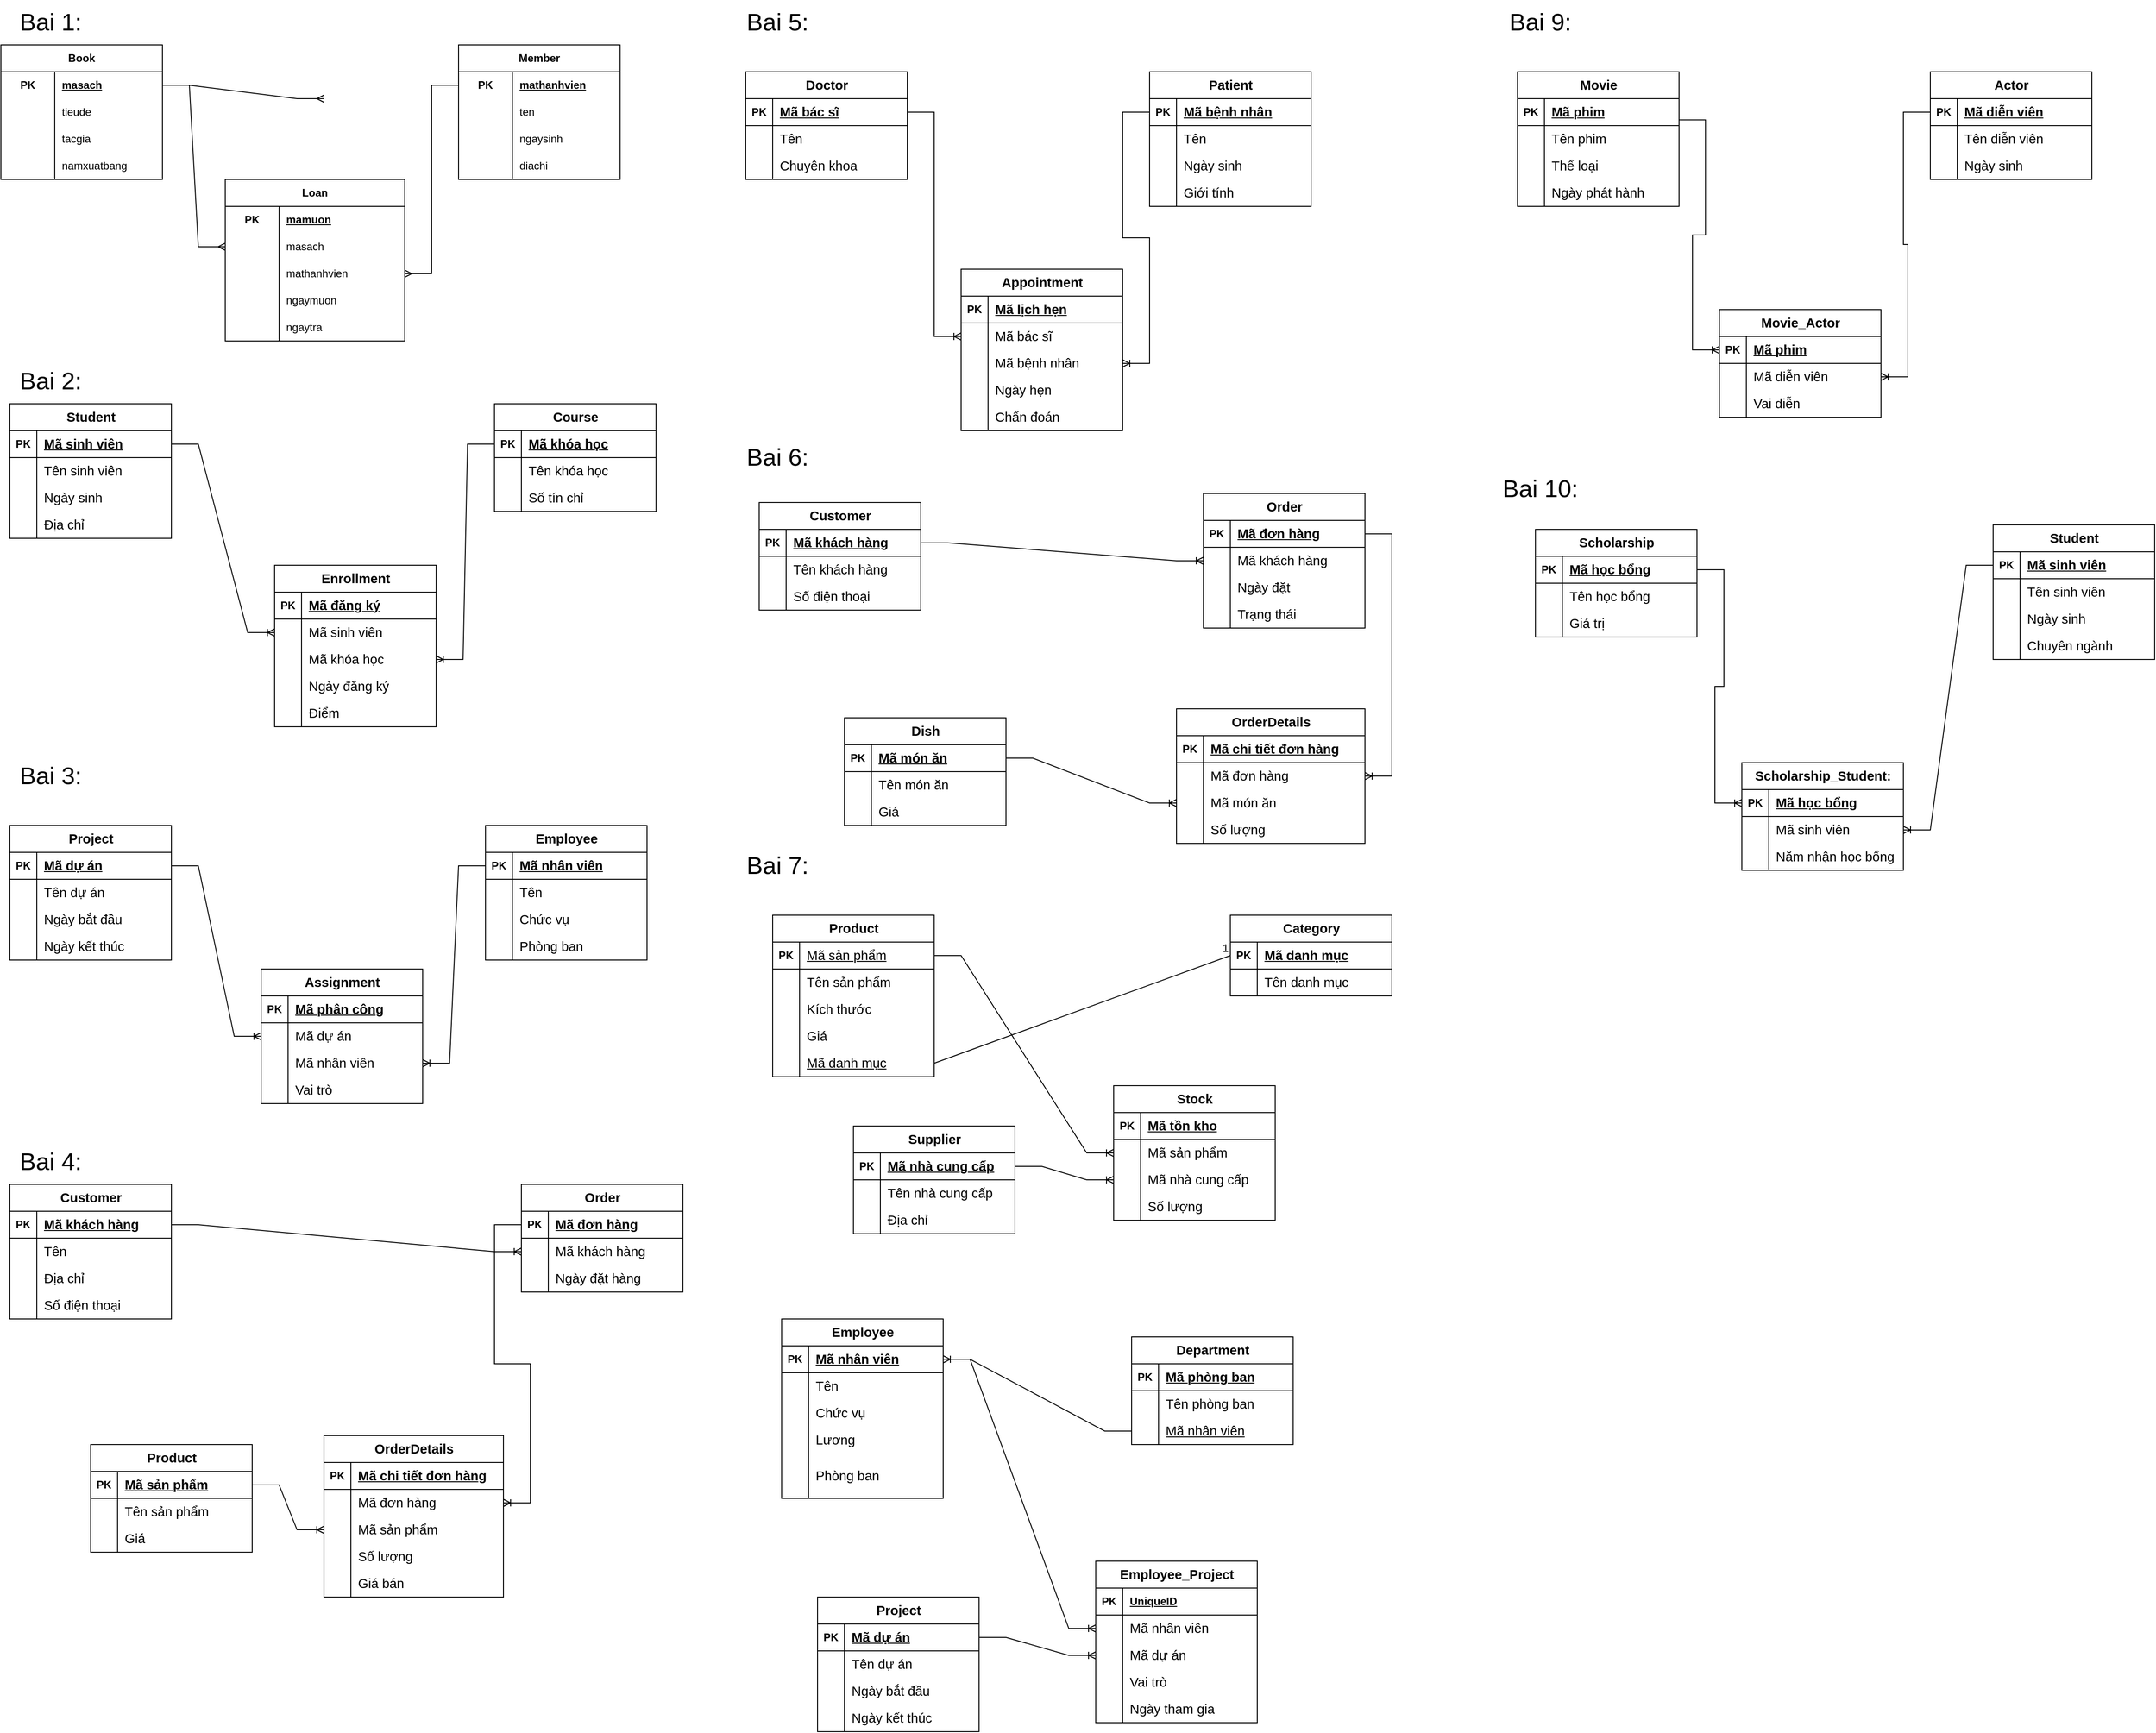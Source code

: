 <mxfile version="24.7.17">
  <diagram name="Page-1" id="iUk7dNyXZRBJxVV0ouSh">
    <mxGraphModel dx="1509" dy="880" grid="1" gridSize="10" guides="1" tooltips="1" connect="1" arrows="1" fold="1" page="1" pageScale="1" pageWidth="850" pageHeight="1100" math="0" shadow="0">
      <root>
        <mxCell id="0" />
        <mxCell id="1" parent="0" />
        <mxCell id="c9Lk9nx84NzZV0cjjdKG-1" value="Book" style="shape=table;startSize=30;container=1;collapsible=1;childLayout=tableLayout;fixedRows=1;rowLines=0;fontStyle=1;align=center;resizeLast=1;html=1;whiteSpace=wrap;" parent="1" vertex="1">
          <mxGeometry x="30" y="50" width="180" height="150" as="geometry" />
        </mxCell>
        <mxCell id="c9Lk9nx84NzZV0cjjdKG-2" value="" style="shape=tableRow;horizontal=0;startSize=0;swimlaneHead=0;swimlaneBody=0;fillColor=none;collapsible=0;dropTarget=0;points=[[0,0.5],[1,0.5]];portConstraint=eastwest;top=0;left=0;right=0;bottom=0;html=1;" parent="c9Lk9nx84NzZV0cjjdKG-1" vertex="1">
          <mxGeometry y="30" width="180" height="30" as="geometry" />
        </mxCell>
        <mxCell id="c9Lk9nx84NzZV0cjjdKG-3" value="PK" style="shape=partialRectangle;connectable=0;fillColor=none;top=0;left=0;bottom=0;right=0;fontStyle=1;overflow=hidden;html=1;whiteSpace=wrap;" parent="c9Lk9nx84NzZV0cjjdKG-2" vertex="1">
          <mxGeometry width="60" height="30" as="geometry">
            <mxRectangle width="60" height="30" as="alternateBounds" />
          </mxGeometry>
        </mxCell>
        <mxCell id="c9Lk9nx84NzZV0cjjdKG-4" value="masach" style="shape=partialRectangle;connectable=0;fillColor=none;top=0;left=0;bottom=0;right=0;align=left;spacingLeft=6;fontStyle=5;overflow=hidden;html=1;whiteSpace=wrap;" parent="c9Lk9nx84NzZV0cjjdKG-2" vertex="1">
          <mxGeometry x="60" width="120" height="30" as="geometry">
            <mxRectangle width="120" height="30" as="alternateBounds" />
          </mxGeometry>
        </mxCell>
        <mxCell id="c9Lk9nx84NzZV0cjjdKG-14" style="shape=tableRow;horizontal=0;startSize=0;swimlaneHead=0;swimlaneBody=0;fillColor=none;collapsible=0;dropTarget=0;points=[[0,0.5],[1,0.5]];portConstraint=eastwest;top=0;left=0;right=0;bottom=0;html=1;" parent="c9Lk9nx84NzZV0cjjdKG-1" vertex="1">
          <mxGeometry y="60" width="180" height="30" as="geometry" />
        </mxCell>
        <mxCell id="c9Lk9nx84NzZV0cjjdKG-15" style="shape=partialRectangle;connectable=0;fillColor=none;top=0;left=0;bottom=0;right=0;editable=1;overflow=hidden;html=1;whiteSpace=wrap;" parent="c9Lk9nx84NzZV0cjjdKG-14" vertex="1">
          <mxGeometry width="60" height="30" as="geometry">
            <mxRectangle width="60" height="30" as="alternateBounds" />
          </mxGeometry>
        </mxCell>
        <mxCell id="c9Lk9nx84NzZV0cjjdKG-16" value="tieude" style="shape=partialRectangle;connectable=0;fillColor=none;top=0;left=0;bottom=0;right=0;align=left;spacingLeft=6;overflow=hidden;html=1;whiteSpace=wrap;" parent="c9Lk9nx84NzZV0cjjdKG-14" vertex="1">
          <mxGeometry x="60" width="120" height="30" as="geometry">
            <mxRectangle width="120" height="30" as="alternateBounds" />
          </mxGeometry>
        </mxCell>
        <mxCell id="c9Lk9nx84NzZV0cjjdKG-17" style="shape=tableRow;horizontal=0;startSize=0;swimlaneHead=0;swimlaneBody=0;fillColor=none;collapsible=0;dropTarget=0;points=[[0,0.5],[1,0.5]];portConstraint=eastwest;top=0;left=0;right=0;bottom=0;html=1;" parent="c9Lk9nx84NzZV0cjjdKG-1" vertex="1">
          <mxGeometry y="90" width="180" height="30" as="geometry" />
        </mxCell>
        <mxCell id="c9Lk9nx84NzZV0cjjdKG-18" style="shape=partialRectangle;connectable=0;fillColor=none;top=0;left=0;bottom=0;right=0;editable=1;overflow=hidden;html=1;whiteSpace=wrap;" parent="c9Lk9nx84NzZV0cjjdKG-17" vertex="1">
          <mxGeometry width="60" height="30" as="geometry">
            <mxRectangle width="60" height="30" as="alternateBounds" />
          </mxGeometry>
        </mxCell>
        <mxCell id="c9Lk9nx84NzZV0cjjdKG-19" value="tacgia" style="shape=partialRectangle;connectable=0;fillColor=none;top=0;left=0;bottom=0;right=0;align=left;spacingLeft=6;overflow=hidden;html=1;whiteSpace=wrap;" parent="c9Lk9nx84NzZV0cjjdKG-17" vertex="1">
          <mxGeometry x="60" width="120" height="30" as="geometry">
            <mxRectangle width="120" height="30" as="alternateBounds" />
          </mxGeometry>
        </mxCell>
        <mxCell id="c9Lk9nx84NzZV0cjjdKG-11" value="" style="shape=tableRow;horizontal=0;startSize=0;swimlaneHead=0;swimlaneBody=0;fillColor=none;collapsible=0;dropTarget=0;points=[[0,0.5],[1,0.5]];portConstraint=eastwest;top=0;left=0;right=0;bottom=0;html=1;" parent="c9Lk9nx84NzZV0cjjdKG-1" vertex="1">
          <mxGeometry y="120" width="180" height="30" as="geometry" />
        </mxCell>
        <mxCell id="c9Lk9nx84NzZV0cjjdKG-12" value="" style="shape=partialRectangle;connectable=0;fillColor=none;top=0;left=0;bottom=0;right=0;editable=1;overflow=hidden;html=1;whiteSpace=wrap;" parent="c9Lk9nx84NzZV0cjjdKG-11" vertex="1">
          <mxGeometry width="60" height="30" as="geometry">
            <mxRectangle width="60" height="30" as="alternateBounds" />
          </mxGeometry>
        </mxCell>
        <mxCell id="c9Lk9nx84NzZV0cjjdKG-13" value="namxuatbang" style="shape=partialRectangle;connectable=0;fillColor=none;top=0;left=0;bottom=0;right=0;align=left;spacingLeft=6;overflow=hidden;html=1;whiteSpace=wrap;" parent="c9Lk9nx84NzZV0cjjdKG-11" vertex="1">
          <mxGeometry x="60" width="120" height="30" as="geometry">
            <mxRectangle width="120" height="30" as="alternateBounds" />
          </mxGeometry>
        </mxCell>
        <mxCell id="c9Lk9nx84NzZV0cjjdKG-20" value="Member" style="shape=table;startSize=30;container=1;collapsible=1;childLayout=tableLayout;fixedRows=1;rowLines=0;fontStyle=1;align=center;resizeLast=1;html=1;whiteSpace=wrap;" parent="1" vertex="1">
          <mxGeometry x="540" y="50" width="180" height="150" as="geometry" />
        </mxCell>
        <mxCell id="c9Lk9nx84NzZV0cjjdKG-21" value="" style="shape=tableRow;horizontal=0;startSize=0;swimlaneHead=0;swimlaneBody=0;fillColor=none;collapsible=0;dropTarget=0;points=[[0,0.5],[1,0.5]];portConstraint=eastwest;top=0;left=0;right=0;bottom=0;html=1;" parent="c9Lk9nx84NzZV0cjjdKG-20" vertex="1">
          <mxGeometry y="30" width="180" height="30" as="geometry" />
        </mxCell>
        <mxCell id="c9Lk9nx84NzZV0cjjdKG-22" value="PK" style="shape=partialRectangle;connectable=0;fillColor=none;top=0;left=0;bottom=0;right=0;fontStyle=1;overflow=hidden;html=1;whiteSpace=wrap;" parent="c9Lk9nx84NzZV0cjjdKG-21" vertex="1">
          <mxGeometry width="60" height="30" as="geometry">
            <mxRectangle width="60" height="30" as="alternateBounds" />
          </mxGeometry>
        </mxCell>
        <mxCell id="c9Lk9nx84NzZV0cjjdKG-23" value="mathanhvien" style="shape=partialRectangle;connectable=0;fillColor=none;top=0;left=0;bottom=0;right=0;align=left;spacingLeft=6;fontStyle=5;overflow=hidden;html=1;whiteSpace=wrap;" parent="c9Lk9nx84NzZV0cjjdKG-21" vertex="1">
          <mxGeometry x="60" width="120" height="30" as="geometry">
            <mxRectangle width="120" height="30" as="alternateBounds" />
          </mxGeometry>
        </mxCell>
        <mxCell id="c9Lk9nx84NzZV0cjjdKG-30" value="" style="shape=tableRow;horizontal=0;startSize=0;swimlaneHead=0;swimlaneBody=0;fillColor=none;collapsible=0;dropTarget=0;points=[[0,0.5],[1,0.5]];portConstraint=eastwest;top=0;left=0;right=0;bottom=0;html=1;" parent="c9Lk9nx84NzZV0cjjdKG-20" vertex="1">
          <mxGeometry y="60" width="180" height="30" as="geometry" />
        </mxCell>
        <mxCell id="c9Lk9nx84NzZV0cjjdKG-31" value="" style="shape=partialRectangle;connectable=0;fillColor=none;top=0;left=0;bottom=0;right=0;editable=1;overflow=hidden;html=1;whiteSpace=wrap;" parent="c9Lk9nx84NzZV0cjjdKG-30" vertex="1">
          <mxGeometry width="60" height="30" as="geometry">
            <mxRectangle width="60" height="30" as="alternateBounds" />
          </mxGeometry>
        </mxCell>
        <mxCell id="c9Lk9nx84NzZV0cjjdKG-32" value="ten" style="shape=partialRectangle;connectable=0;fillColor=none;top=0;left=0;bottom=0;right=0;align=left;spacingLeft=6;overflow=hidden;html=1;whiteSpace=wrap;" parent="c9Lk9nx84NzZV0cjjdKG-30" vertex="1">
          <mxGeometry x="60" width="120" height="30" as="geometry">
            <mxRectangle width="120" height="30" as="alternateBounds" />
          </mxGeometry>
        </mxCell>
        <mxCell id="c9Lk9nx84NzZV0cjjdKG-36" style="shape=tableRow;horizontal=0;startSize=0;swimlaneHead=0;swimlaneBody=0;fillColor=none;collapsible=0;dropTarget=0;points=[[0,0.5],[1,0.5]];portConstraint=eastwest;top=0;left=0;right=0;bottom=0;html=1;" parent="c9Lk9nx84NzZV0cjjdKG-20" vertex="1">
          <mxGeometry y="90" width="180" height="30" as="geometry" />
        </mxCell>
        <mxCell id="c9Lk9nx84NzZV0cjjdKG-37" style="shape=partialRectangle;connectable=0;fillColor=none;top=0;left=0;bottom=0;right=0;editable=1;overflow=hidden;html=1;whiteSpace=wrap;" parent="c9Lk9nx84NzZV0cjjdKG-36" vertex="1">
          <mxGeometry width="60" height="30" as="geometry">
            <mxRectangle width="60" height="30" as="alternateBounds" />
          </mxGeometry>
        </mxCell>
        <mxCell id="c9Lk9nx84NzZV0cjjdKG-38" value="ngaysinh" style="shape=partialRectangle;connectable=0;fillColor=none;top=0;left=0;bottom=0;right=0;align=left;spacingLeft=6;overflow=hidden;html=1;whiteSpace=wrap;" parent="c9Lk9nx84NzZV0cjjdKG-36" vertex="1">
          <mxGeometry x="60" width="120" height="30" as="geometry">
            <mxRectangle width="120" height="30" as="alternateBounds" />
          </mxGeometry>
        </mxCell>
        <mxCell id="c9Lk9nx84NzZV0cjjdKG-33" style="shape=tableRow;horizontal=0;startSize=0;swimlaneHead=0;swimlaneBody=0;fillColor=none;collapsible=0;dropTarget=0;points=[[0,0.5],[1,0.5]];portConstraint=eastwest;top=0;left=0;right=0;bottom=0;html=1;" parent="c9Lk9nx84NzZV0cjjdKG-20" vertex="1">
          <mxGeometry y="120" width="180" height="30" as="geometry" />
        </mxCell>
        <mxCell id="c9Lk9nx84NzZV0cjjdKG-34" style="shape=partialRectangle;connectable=0;fillColor=none;top=0;left=0;bottom=0;right=0;editable=1;overflow=hidden;html=1;whiteSpace=wrap;" parent="c9Lk9nx84NzZV0cjjdKG-33" vertex="1">
          <mxGeometry width="60" height="30" as="geometry">
            <mxRectangle width="60" height="30" as="alternateBounds" />
          </mxGeometry>
        </mxCell>
        <mxCell id="c9Lk9nx84NzZV0cjjdKG-35" value="diachi" style="shape=partialRectangle;connectable=0;fillColor=none;top=0;left=0;bottom=0;right=0;align=left;spacingLeft=6;overflow=hidden;html=1;whiteSpace=wrap;" parent="c9Lk9nx84NzZV0cjjdKG-33" vertex="1">
          <mxGeometry x="60" width="120" height="30" as="geometry">
            <mxRectangle width="120" height="30" as="alternateBounds" />
          </mxGeometry>
        </mxCell>
        <mxCell id="c9Lk9nx84NzZV0cjjdKG-39" value="Loan" style="shape=table;startSize=30;container=1;collapsible=1;childLayout=tableLayout;fixedRows=1;rowLines=0;fontStyle=1;align=center;resizeLast=1;html=1;whiteSpace=wrap;" parent="1" vertex="1">
          <mxGeometry x="280" y="200" width="200" height="180" as="geometry" />
        </mxCell>
        <mxCell id="c9Lk9nx84NzZV0cjjdKG-40" value="" style="shape=tableRow;horizontal=0;startSize=0;swimlaneHead=0;swimlaneBody=0;fillColor=none;collapsible=0;dropTarget=0;points=[[0,0.5],[1,0.5]];portConstraint=eastwest;top=0;left=0;right=0;bottom=0;html=1;" parent="c9Lk9nx84NzZV0cjjdKG-39" vertex="1">
          <mxGeometry y="30" width="200" height="30" as="geometry" />
        </mxCell>
        <mxCell id="c9Lk9nx84NzZV0cjjdKG-41" value="PK" style="shape=partialRectangle;connectable=0;fillColor=none;top=0;left=0;bottom=0;right=0;fontStyle=1;overflow=hidden;html=1;whiteSpace=wrap;" parent="c9Lk9nx84NzZV0cjjdKG-40" vertex="1">
          <mxGeometry width="60" height="30" as="geometry">
            <mxRectangle width="60" height="30" as="alternateBounds" />
          </mxGeometry>
        </mxCell>
        <mxCell id="c9Lk9nx84NzZV0cjjdKG-42" value="mamuon" style="shape=partialRectangle;connectable=0;fillColor=none;top=0;left=0;bottom=0;right=0;align=left;spacingLeft=6;fontStyle=5;overflow=hidden;html=1;whiteSpace=wrap;" parent="c9Lk9nx84NzZV0cjjdKG-40" vertex="1">
          <mxGeometry x="60" width="140" height="30" as="geometry">
            <mxRectangle width="140" height="30" as="alternateBounds" />
          </mxGeometry>
        </mxCell>
        <mxCell id="c9Lk9nx84NzZV0cjjdKG-49" value="" style="shape=tableRow;horizontal=0;startSize=0;swimlaneHead=0;swimlaneBody=0;fillColor=none;collapsible=0;dropTarget=0;points=[[0,0.5],[1,0.5]];portConstraint=eastwest;top=0;left=0;right=0;bottom=0;html=1;" parent="c9Lk9nx84NzZV0cjjdKG-39" vertex="1">
          <mxGeometry y="60" width="200" height="30" as="geometry" />
        </mxCell>
        <mxCell id="c9Lk9nx84NzZV0cjjdKG-50" value="" style="shape=partialRectangle;connectable=0;fillColor=none;top=0;left=0;bottom=0;right=0;editable=1;overflow=hidden;html=1;whiteSpace=wrap;" parent="c9Lk9nx84NzZV0cjjdKG-49" vertex="1">
          <mxGeometry width="60" height="30" as="geometry">
            <mxRectangle width="60" height="30" as="alternateBounds" />
          </mxGeometry>
        </mxCell>
        <mxCell id="c9Lk9nx84NzZV0cjjdKG-51" value="masach" style="shape=partialRectangle;connectable=0;fillColor=none;top=0;left=0;bottom=0;right=0;align=left;spacingLeft=6;overflow=hidden;html=1;whiteSpace=wrap;" parent="c9Lk9nx84NzZV0cjjdKG-49" vertex="1">
          <mxGeometry x="60" width="140" height="30" as="geometry">
            <mxRectangle width="140" height="30" as="alternateBounds" />
          </mxGeometry>
        </mxCell>
        <mxCell id="c9Lk9nx84NzZV0cjjdKG-58" style="shape=tableRow;horizontal=0;startSize=0;swimlaneHead=0;swimlaneBody=0;fillColor=none;collapsible=0;dropTarget=0;points=[[0,0.5],[1,0.5]];portConstraint=eastwest;top=0;left=0;right=0;bottom=0;html=1;" parent="c9Lk9nx84NzZV0cjjdKG-39" vertex="1">
          <mxGeometry y="90" width="200" height="30" as="geometry" />
        </mxCell>
        <mxCell id="c9Lk9nx84NzZV0cjjdKG-59" style="shape=partialRectangle;connectable=0;fillColor=none;top=0;left=0;bottom=0;right=0;editable=1;overflow=hidden;html=1;whiteSpace=wrap;" parent="c9Lk9nx84NzZV0cjjdKG-58" vertex="1">
          <mxGeometry width="60" height="30" as="geometry">
            <mxRectangle width="60" height="30" as="alternateBounds" />
          </mxGeometry>
        </mxCell>
        <mxCell id="c9Lk9nx84NzZV0cjjdKG-60" value="mathanhvien" style="shape=partialRectangle;connectable=0;fillColor=none;top=0;left=0;bottom=0;right=0;align=left;spacingLeft=6;overflow=hidden;html=1;whiteSpace=wrap;" parent="c9Lk9nx84NzZV0cjjdKG-58" vertex="1">
          <mxGeometry x="60" width="140" height="30" as="geometry">
            <mxRectangle width="140" height="30" as="alternateBounds" />
          </mxGeometry>
        </mxCell>
        <mxCell id="c9Lk9nx84NzZV0cjjdKG-55" style="shape=tableRow;horizontal=0;startSize=0;swimlaneHead=0;swimlaneBody=0;fillColor=none;collapsible=0;dropTarget=0;points=[[0,0.5],[1,0.5]];portConstraint=eastwest;top=0;left=0;right=0;bottom=0;html=1;" parent="c9Lk9nx84NzZV0cjjdKG-39" vertex="1">
          <mxGeometry y="120" width="200" height="30" as="geometry" />
        </mxCell>
        <mxCell id="c9Lk9nx84NzZV0cjjdKG-56" style="shape=partialRectangle;connectable=0;fillColor=none;top=0;left=0;bottom=0;right=0;editable=1;overflow=hidden;html=1;whiteSpace=wrap;" parent="c9Lk9nx84NzZV0cjjdKG-55" vertex="1">
          <mxGeometry width="60" height="30" as="geometry">
            <mxRectangle width="60" height="30" as="alternateBounds" />
          </mxGeometry>
        </mxCell>
        <mxCell id="c9Lk9nx84NzZV0cjjdKG-57" value="ngaymuon&lt;span style=&quot;white-space: pre;&quot;&gt;&#x9;&lt;/span&gt;" style="shape=partialRectangle;connectable=0;fillColor=none;top=0;left=0;bottom=0;right=0;align=left;spacingLeft=6;overflow=hidden;html=1;whiteSpace=wrap;" parent="c9Lk9nx84NzZV0cjjdKG-55" vertex="1">
          <mxGeometry x="60" width="140" height="30" as="geometry">
            <mxRectangle width="140" height="30" as="alternateBounds" />
          </mxGeometry>
        </mxCell>
        <mxCell id="c9Lk9nx84NzZV0cjjdKG-52" style="shape=tableRow;horizontal=0;startSize=0;swimlaneHead=0;swimlaneBody=0;fillColor=none;collapsible=0;dropTarget=0;points=[[0,0.5],[1,0.5]];portConstraint=eastwest;top=0;left=0;right=0;bottom=0;html=1;" parent="c9Lk9nx84NzZV0cjjdKG-39" vertex="1">
          <mxGeometry y="150" width="200" height="30" as="geometry" />
        </mxCell>
        <mxCell id="c9Lk9nx84NzZV0cjjdKG-53" style="shape=partialRectangle;connectable=0;fillColor=none;top=0;left=0;bottom=0;right=0;editable=1;overflow=hidden;html=1;whiteSpace=wrap;" parent="c9Lk9nx84NzZV0cjjdKG-52" vertex="1">
          <mxGeometry width="60" height="30" as="geometry">
            <mxRectangle width="60" height="30" as="alternateBounds" />
          </mxGeometry>
        </mxCell>
        <mxCell id="c9Lk9nx84NzZV0cjjdKG-54" value="ngaytra" style="shape=partialRectangle;connectable=0;fillColor=none;top=0;left=0;bottom=0;right=0;align=left;spacingLeft=6;overflow=hidden;html=1;whiteSpace=wrap;" parent="c9Lk9nx84NzZV0cjjdKG-52" vertex="1">
          <mxGeometry x="60" width="140" height="30" as="geometry">
            <mxRectangle width="140" height="30" as="alternateBounds" />
          </mxGeometry>
        </mxCell>
        <mxCell id="c9Lk9nx84NzZV0cjjdKG-61" value="" style="edgeStyle=entityRelationEdgeStyle;fontSize=12;html=1;endArrow=ERmany;rounded=0;exitX=1;exitY=0.5;exitDx=0;exitDy=0;entryX=0;entryY=0.5;entryDx=0;entryDy=0;" parent="1" source="c9Lk9nx84NzZV0cjjdKG-2" edge="1">
          <mxGeometry width="100" height="100" relative="1" as="geometry">
            <mxPoint x="290" y="210" as="sourcePoint" />
            <mxPoint x="390" y="110" as="targetPoint" />
          </mxGeometry>
        </mxCell>
        <mxCell id="c9Lk9nx84NzZV0cjjdKG-62" value="" style="edgeStyle=entityRelationEdgeStyle;fontSize=12;html=1;endArrow=ERmany;rounded=0;exitX=1;exitY=0.5;exitDx=0;exitDy=0;entryX=0;entryY=0.5;entryDx=0;entryDy=0;" parent="1" source="c9Lk9nx84NzZV0cjjdKG-2" target="c9Lk9nx84NzZV0cjjdKG-49" edge="1">
          <mxGeometry width="100" height="100" relative="1" as="geometry">
            <mxPoint x="180" y="410" as="sourcePoint" />
            <mxPoint x="280" y="310" as="targetPoint" />
          </mxGeometry>
        </mxCell>
        <mxCell id="c9Lk9nx84NzZV0cjjdKG-63" value="" style="edgeStyle=entityRelationEdgeStyle;fontSize=12;html=1;endArrow=ERmany;rounded=0;exitX=0;exitY=0.5;exitDx=0;exitDy=0;entryX=1;entryY=0.5;entryDx=0;entryDy=0;" parent="1" source="c9Lk9nx84NzZV0cjjdKG-21" target="c9Lk9nx84NzZV0cjjdKG-58" edge="1">
          <mxGeometry width="100" height="100" relative="1" as="geometry">
            <mxPoint x="600" y="230" as="sourcePoint" />
            <mxPoint x="690" y="500" as="targetPoint" />
            <Array as="points">
              <mxPoint x="840" y="355" />
            </Array>
          </mxGeometry>
        </mxCell>
        <mxCell id="c9Lk9nx84NzZV0cjjdKG-64" value="&lt;font style=&quot;font-size: 27px;&quot;&gt;Bai 1:&lt;/font&gt;" style="text;html=1;align=center;verticalAlign=middle;resizable=0;points=[];autosize=1;strokeColor=none;fillColor=none;" parent="1" vertex="1">
          <mxGeometry x="40" width="90" height="50" as="geometry" />
        </mxCell>
        <mxCell id="c9Lk9nx84NzZV0cjjdKG-65" value="&lt;font style=&quot;font-size: 27px;&quot;&gt;Bai 2:&lt;/font&gt;" style="text;html=1;align=center;verticalAlign=middle;resizable=0;points=[];autosize=1;strokeColor=none;fillColor=none;" parent="1" vertex="1">
          <mxGeometry x="40" y="400" width="90" height="50" as="geometry" />
        </mxCell>
        <mxCell id="c9Lk9nx84NzZV0cjjdKG-66" value="&lt;b&gt;&lt;span style=&quot;font-size:11.0pt;line-height:115%;font-family:&amp;quot;Arial&amp;quot;,sans-serif;&lt;br/&gt;mso-fareast-font-family:Arial;mso-ansi-language:#002A;mso-fareast-language:&lt;br/&gt;JA;mso-bidi-language:AR-SA&quot; lang=&quot;vi&quot;&gt;Student&lt;/span&gt;&lt;/b&gt;" style="shape=table;startSize=30;container=1;collapsible=1;childLayout=tableLayout;fixedRows=1;rowLines=0;fontStyle=1;align=center;resizeLast=1;html=1;" parent="1" vertex="1">
          <mxGeometry x="40" y="450" width="180" height="150" as="geometry" />
        </mxCell>
        <mxCell id="c9Lk9nx84NzZV0cjjdKG-67" value="" style="shape=tableRow;horizontal=0;startSize=0;swimlaneHead=0;swimlaneBody=0;fillColor=none;collapsible=0;dropTarget=0;points=[[0,0.5],[1,0.5]];portConstraint=eastwest;top=0;left=0;right=0;bottom=1;" parent="c9Lk9nx84NzZV0cjjdKG-66" vertex="1">
          <mxGeometry y="30" width="180" height="30" as="geometry" />
        </mxCell>
        <mxCell id="c9Lk9nx84NzZV0cjjdKG-68" value="PK" style="shape=partialRectangle;connectable=0;fillColor=none;top=0;left=0;bottom=0;right=0;fontStyle=1;overflow=hidden;whiteSpace=wrap;html=1;" parent="c9Lk9nx84NzZV0cjjdKG-67" vertex="1">
          <mxGeometry width="30" height="30" as="geometry">
            <mxRectangle width="30" height="30" as="alternateBounds" />
          </mxGeometry>
        </mxCell>
        <mxCell id="c9Lk9nx84NzZV0cjjdKG-69" value="&lt;span style=&quot;font-size:11.0pt;line-height:&lt;br/&gt;115%;font-family:&amp;quot;Arial&amp;quot;,sans-serif;mso-fareast-font-family:Arial;mso-ansi-language:&lt;br/&gt;#002A;mso-fareast-language:JA;mso-bidi-language:AR-SA&quot; lang=&quot;vi&quot;&gt;Mã sinh viên&lt;/span&gt;" style="shape=partialRectangle;connectable=0;fillColor=none;top=0;left=0;bottom=0;right=0;align=left;spacingLeft=6;fontStyle=5;overflow=hidden;whiteSpace=wrap;html=1;" parent="c9Lk9nx84NzZV0cjjdKG-67" vertex="1">
          <mxGeometry x="30" width="150" height="30" as="geometry">
            <mxRectangle width="150" height="30" as="alternateBounds" />
          </mxGeometry>
        </mxCell>
        <mxCell id="c9Lk9nx84NzZV0cjjdKG-70" value="" style="shape=tableRow;horizontal=0;startSize=0;swimlaneHead=0;swimlaneBody=0;fillColor=none;collapsible=0;dropTarget=0;points=[[0,0.5],[1,0.5]];portConstraint=eastwest;top=0;left=0;right=0;bottom=0;" parent="c9Lk9nx84NzZV0cjjdKG-66" vertex="1">
          <mxGeometry y="60" width="180" height="30" as="geometry" />
        </mxCell>
        <mxCell id="c9Lk9nx84NzZV0cjjdKG-71" value="" style="shape=partialRectangle;connectable=0;fillColor=none;top=0;left=0;bottom=0;right=0;editable=1;overflow=hidden;whiteSpace=wrap;html=1;" parent="c9Lk9nx84NzZV0cjjdKG-70" vertex="1">
          <mxGeometry width="30" height="30" as="geometry">
            <mxRectangle width="30" height="30" as="alternateBounds" />
          </mxGeometry>
        </mxCell>
        <mxCell id="c9Lk9nx84NzZV0cjjdKG-72" value="&lt;span style=&quot;font-size:11.0pt;line-height:&lt;br/&gt;115%;font-family:&amp;quot;Arial&amp;quot;,sans-serif;mso-fareast-font-family:Arial;mso-ansi-language:&lt;br/&gt;#002A;mso-fareast-language:JA;mso-bidi-language:AR-SA&quot; lang=&quot;vi&quot;&gt;Tên sinh viên&lt;/span&gt;" style="shape=partialRectangle;connectable=0;fillColor=none;top=0;left=0;bottom=0;right=0;align=left;spacingLeft=6;overflow=hidden;whiteSpace=wrap;html=1;" parent="c9Lk9nx84NzZV0cjjdKG-70" vertex="1">
          <mxGeometry x="30" width="150" height="30" as="geometry">
            <mxRectangle width="150" height="30" as="alternateBounds" />
          </mxGeometry>
        </mxCell>
        <mxCell id="c9Lk9nx84NzZV0cjjdKG-73" value="" style="shape=tableRow;horizontal=0;startSize=0;swimlaneHead=0;swimlaneBody=0;fillColor=none;collapsible=0;dropTarget=0;points=[[0,0.5],[1,0.5]];portConstraint=eastwest;top=0;left=0;right=0;bottom=0;" parent="c9Lk9nx84NzZV0cjjdKG-66" vertex="1">
          <mxGeometry y="90" width="180" height="30" as="geometry" />
        </mxCell>
        <mxCell id="c9Lk9nx84NzZV0cjjdKG-74" value="" style="shape=partialRectangle;connectable=0;fillColor=none;top=0;left=0;bottom=0;right=0;editable=1;overflow=hidden;whiteSpace=wrap;html=1;" parent="c9Lk9nx84NzZV0cjjdKG-73" vertex="1">
          <mxGeometry width="30" height="30" as="geometry">
            <mxRectangle width="30" height="30" as="alternateBounds" />
          </mxGeometry>
        </mxCell>
        <mxCell id="c9Lk9nx84NzZV0cjjdKG-75" value="&lt;span style=&quot;font-size:11.0pt;line-height:&lt;br/&gt;115%;font-family:&amp;quot;Arial&amp;quot;,sans-serif;mso-fareast-font-family:Arial;mso-ansi-language:&lt;br/&gt;#002A;mso-fareast-language:JA;mso-bidi-language:AR-SA&quot; lang=&quot;vi&quot;&gt;Ngày sinh&lt;/span&gt;" style="shape=partialRectangle;connectable=0;fillColor=none;top=0;left=0;bottom=0;right=0;align=left;spacingLeft=6;overflow=hidden;whiteSpace=wrap;html=1;" parent="c9Lk9nx84NzZV0cjjdKG-73" vertex="1">
          <mxGeometry x="30" width="150" height="30" as="geometry">
            <mxRectangle width="150" height="30" as="alternateBounds" />
          </mxGeometry>
        </mxCell>
        <mxCell id="c9Lk9nx84NzZV0cjjdKG-76" value="" style="shape=tableRow;horizontal=0;startSize=0;swimlaneHead=0;swimlaneBody=0;fillColor=none;collapsible=0;dropTarget=0;points=[[0,0.5],[1,0.5]];portConstraint=eastwest;top=0;left=0;right=0;bottom=0;" parent="c9Lk9nx84NzZV0cjjdKG-66" vertex="1">
          <mxGeometry y="120" width="180" height="30" as="geometry" />
        </mxCell>
        <mxCell id="c9Lk9nx84NzZV0cjjdKG-77" value="" style="shape=partialRectangle;connectable=0;fillColor=none;top=0;left=0;bottom=0;right=0;editable=1;overflow=hidden;whiteSpace=wrap;html=1;" parent="c9Lk9nx84NzZV0cjjdKG-76" vertex="1">
          <mxGeometry width="30" height="30" as="geometry">
            <mxRectangle width="30" height="30" as="alternateBounds" />
          </mxGeometry>
        </mxCell>
        <mxCell id="c9Lk9nx84NzZV0cjjdKG-78" value="&lt;span style=&quot;font-size:11.0pt;line-height:&lt;br/&gt;115%;font-family:&amp;quot;Arial&amp;quot;,sans-serif;mso-fareast-font-family:Arial;mso-ansi-language:&lt;br/&gt;#002A;mso-fareast-language:JA;mso-bidi-language:AR-SA&quot; lang=&quot;vi&quot;&gt;Địa chỉ&lt;/span&gt;" style="shape=partialRectangle;connectable=0;fillColor=none;top=0;left=0;bottom=0;right=0;align=left;spacingLeft=6;overflow=hidden;whiteSpace=wrap;html=1;" parent="c9Lk9nx84NzZV0cjjdKG-76" vertex="1">
          <mxGeometry x="30" width="150" height="30" as="geometry">
            <mxRectangle width="150" height="30" as="alternateBounds" />
          </mxGeometry>
        </mxCell>
        <mxCell id="c9Lk9nx84NzZV0cjjdKG-79" value="&lt;b&gt;&lt;span style=&quot;font-size:11.0pt;line-height:115%;font-family:&amp;quot;Arial&amp;quot;,sans-serif;&lt;br/&gt;mso-fareast-font-family:Arial;mso-ansi-language:#002A;mso-fareast-language:&lt;br/&gt;JA;mso-bidi-language:AR-SA&quot; lang=&quot;vi&quot;&gt;Course&lt;/span&gt;&lt;/b&gt;" style="shape=table;startSize=30;container=1;collapsible=1;childLayout=tableLayout;fixedRows=1;rowLines=0;fontStyle=1;align=center;resizeLast=1;html=1;" parent="1" vertex="1">
          <mxGeometry x="580" y="450" width="180" height="120" as="geometry" />
        </mxCell>
        <mxCell id="c9Lk9nx84NzZV0cjjdKG-80" value="" style="shape=tableRow;horizontal=0;startSize=0;swimlaneHead=0;swimlaneBody=0;fillColor=none;collapsible=0;dropTarget=0;points=[[0,0.5],[1,0.5]];portConstraint=eastwest;top=0;left=0;right=0;bottom=1;" parent="c9Lk9nx84NzZV0cjjdKG-79" vertex="1">
          <mxGeometry y="30" width="180" height="30" as="geometry" />
        </mxCell>
        <mxCell id="c9Lk9nx84NzZV0cjjdKG-81" value="PK" style="shape=partialRectangle;connectable=0;fillColor=none;top=0;left=0;bottom=0;right=0;fontStyle=1;overflow=hidden;whiteSpace=wrap;html=1;" parent="c9Lk9nx84NzZV0cjjdKG-80" vertex="1">
          <mxGeometry width="30" height="30" as="geometry">
            <mxRectangle width="30" height="30" as="alternateBounds" />
          </mxGeometry>
        </mxCell>
        <mxCell id="c9Lk9nx84NzZV0cjjdKG-82" value="&lt;span style=&quot;font-size:11.0pt;line-height:&lt;br/&gt;115%;font-family:&amp;quot;Arial&amp;quot;,sans-serif;mso-fareast-font-family:Arial;mso-ansi-language:&lt;br/&gt;#002A;mso-fareast-language:JA;mso-bidi-language:AR-SA&quot; lang=&quot;vi&quot;&gt;Mã khóa học&lt;/span&gt;" style="shape=partialRectangle;connectable=0;fillColor=none;top=0;left=0;bottom=0;right=0;align=left;spacingLeft=6;fontStyle=5;overflow=hidden;whiteSpace=wrap;html=1;" parent="c9Lk9nx84NzZV0cjjdKG-80" vertex="1">
          <mxGeometry x="30" width="150" height="30" as="geometry">
            <mxRectangle width="150" height="30" as="alternateBounds" />
          </mxGeometry>
        </mxCell>
        <mxCell id="c9Lk9nx84NzZV0cjjdKG-83" value="" style="shape=tableRow;horizontal=0;startSize=0;swimlaneHead=0;swimlaneBody=0;fillColor=none;collapsible=0;dropTarget=0;points=[[0,0.5],[1,0.5]];portConstraint=eastwest;top=0;left=0;right=0;bottom=0;" parent="c9Lk9nx84NzZV0cjjdKG-79" vertex="1">
          <mxGeometry y="60" width="180" height="30" as="geometry" />
        </mxCell>
        <mxCell id="c9Lk9nx84NzZV0cjjdKG-84" value="" style="shape=partialRectangle;connectable=0;fillColor=none;top=0;left=0;bottom=0;right=0;editable=1;overflow=hidden;whiteSpace=wrap;html=1;" parent="c9Lk9nx84NzZV0cjjdKG-83" vertex="1">
          <mxGeometry width="30" height="30" as="geometry">
            <mxRectangle width="30" height="30" as="alternateBounds" />
          </mxGeometry>
        </mxCell>
        <mxCell id="c9Lk9nx84NzZV0cjjdKG-85" value="&lt;span style=&quot;font-size:11.0pt;line-height:&lt;br/&gt;115%;font-family:&amp;quot;Arial&amp;quot;,sans-serif;mso-fareast-font-family:Arial;mso-ansi-language:&lt;br/&gt;#002A;mso-fareast-language:JA;mso-bidi-language:AR-SA&quot; lang=&quot;vi&quot;&gt;Tên khóa học&lt;/span&gt;" style="shape=partialRectangle;connectable=0;fillColor=none;top=0;left=0;bottom=0;right=0;align=left;spacingLeft=6;overflow=hidden;whiteSpace=wrap;html=1;" parent="c9Lk9nx84NzZV0cjjdKG-83" vertex="1">
          <mxGeometry x="30" width="150" height="30" as="geometry">
            <mxRectangle width="150" height="30" as="alternateBounds" />
          </mxGeometry>
        </mxCell>
        <mxCell id="c9Lk9nx84NzZV0cjjdKG-86" value="" style="shape=tableRow;horizontal=0;startSize=0;swimlaneHead=0;swimlaneBody=0;fillColor=none;collapsible=0;dropTarget=0;points=[[0,0.5],[1,0.5]];portConstraint=eastwest;top=0;left=0;right=0;bottom=0;" parent="c9Lk9nx84NzZV0cjjdKG-79" vertex="1">
          <mxGeometry y="90" width="180" height="30" as="geometry" />
        </mxCell>
        <mxCell id="c9Lk9nx84NzZV0cjjdKG-87" value="" style="shape=partialRectangle;connectable=0;fillColor=none;top=0;left=0;bottom=0;right=0;editable=1;overflow=hidden;whiteSpace=wrap;html=1;" parent="c9Lk9nx84NzZV0cjjdKG-86" vertex="1">
          <mxGeometry width="30" height="30" as="geometry">
            <mxRectangle width="30" height="30" as="alternateBounds" />
          </mxGeometry>
        </mxCell>
        <mxCell id="c9Lk9nx84NzZV0cjjdKG-88" value="&lt;span style=&quot;font-size:11.0pt;line-height:&lt;br/&gt;115%;font-family:&amp;quot;Arial&amp;quot;,sans-serif;mso-fareast-font-family:Arial;mso-ansi-language:&lt;br/&gt;#002A;mso-fareast-language:JA;mso-bidi-language:AR-SA&quot; lang=&quot;vi&quot;&gt;Số tín chỉ&lt;/span&gt;" style="shape=partialRectangle;connectable=0;fillColor=none;top=0;left=0;bottom=0;right=0;align=left;spacingLeft=6;overflow=hidden;whiteSpace=wrap;html=1;" parent="c9Lk9nx84NzZV0cjjdKG-86" vertex="1">
          <mxGeometry x="30" width="150" height="30" as="geometry">
            <mxRectangle width="150" height="30" as="alternateBounds" />
          </mxGeometry>
        </mxCell>
        <mxCell id="c9Lk9nx84NzZV0cjjdKG-92" value="&lt;b&gt;&lt;span style=&quot;font-size:11.0pt;line-height:115%;font-family:&amp;quot;Arial&amp;quot;,sans-serif;&lt;br/&gt;mso-fareast-font-family:Arial;mso-ansi-language:#002A;mso-fareast-language:&lt;br/&gt;JA;mso-bidi-language:AR-SA&quot; lang=&quot;vi&quot;&gt;Enrollment&lt;/span&gt;&lt;/b&gt;" style="shape=table;startSize=30;container=1;collapsible=1;childLayout=tableLayout;fixedRows=1;rowLines=0;fontStyle=1;align=center;resizeLast=1;html=1;" parent="1" vertex="1">
          <mxGeometry x="335" y="630" width="180" height="180" as="geometry" />
        </mxCell>
        <mxCell id="c9Lk9nx84NzZV0cjjdKG-93" value="" style="shape=tableRow;horizontal=0;startSize=0;swimlaneHead=0;swimlaneBody=0;fillColor=none;collapsible=0;dropTarget=0;points=[[0,0.5],[1,0.5]];portConstraint=eastwest;top=0;left=0;right=0;bottom=1;" parent="c9Lk9nx84NzZV0cjjdKG-92" vertex="1">
          <mxGeometry y="30" width="180" height="30" as="geometry" />
        </mxCell>
        <mxCell id="c9Lk9nx84NzZV0cjjdKG-94" value="PK" style="shape=partialRectangle;connectable=0;fillColor=none;top=0;left=0;bottom=0;right=0;fontStyle=1;overflow=hidden;whiteSpace=wrap;html=1;" parent="c9Lk9nx84NzZV0cjjdKG-93" vertex="1">
          <mxGeometry width="30" height="30" as="geometry">
            <mxRectangle width="30" height="30" as="alternateBounds" />
          </mxGeometry>
        </mxCell>
        <mxCell id="c9Lk9nx84NzZV0cjjdKG-95" value="&lt;span style=&quot;font-size:11.0pt;line-height:&lt;br/&gt;115%;font-family:&amp;quot;Arial&amp;quot;,sans-serif;mso-fareast-font-family:Arial;mso-ansi-language:&lt;br/&gt;#002A;mso-fareast-language:JA;mso-bidi-language:AR-SA&quot; lang=&quot;vi&quot;&gt;Mã đăng ký&lt;/span&gt;" style="shape=partialRectangle;connectable=0;fillColor=none;top=0;left=0;bottom=0;right=0;align=left;spacingLeft=6;fontStyle=5;overflow=hidden;whiteSpace=wrap;html=1;" parent="c9Lk9nx84NzZV0cjjdKG-93" vertex="1">
          <mxGeometry x="30" width="150" height="30" as="geometry">
            <mxRectangle width="150" height="30" as="alternateBounds" />
          </mxGeometry>
        </mxCell>
        <mxCell id="c9Lk9nx84NzZV0cjjdKG-96" value="" style="shape=tableRow;horizontal=0;startSize=0;swimlaneHead=0;swimlaneBody=0;fillColor=none;collapsible=0;dropTarget=0;points=[[0,0.5],[1,0.5]];portConstraint=eastwest;top=0;left=0;right=0;bottom=0;" parent="c9Lk9nx84NzZV0cjjdKG-92" vertex="1">
          <mxGeometry y="60" width="180" height="30" as="geometry" />
        </mxCell>
        <mxCell id="c9Lk9nx84NzZV0cjjdKG-97" value="" style="shape=partialRectangle;connectable=0;fillColor=none;top=0;left=0;bottom=0;right=0;editable=1;overflow=hidden;whiteSpace=wrap;html=1;" parent="c9Lk9nx84NzZV0cjjdKG-96" vertex="1">
          <mxGeometry width="30" height="30" as="geometry">
            <mxRectangle width="30" height="30" as="alternateBounds" />
          </mxGeometry>
        </mxCell>
        <mxCell id="c9Lk9nx84NzZV0cjjdKG-98" value="&lt;span style=&quot;font-size:11.0pt;line-height:&lt;br/&gt;115%;font-family:&amp;quot;Arial&amp;quot;,sans-serif;mso-fareast-font-family:Arial;mso-ansi-language:&lt;br/&gt;#002A;mso-fareast-language:JA;mso-bidi-language:AR-SA&quot; lang=&quot;vi&quot;&gt;Mã sinh viên&lt;/span&gt;" style="shape=partialRectangle;connectable=0;fillColor=none;top=0;left=0;bottom=0;right=0;align=left;spacingLeft=6;overflow=hidden;whiteSpace=wrap;html=1;" parent="c9Lk9nx84NzZV0cjjdKG-96" vertex="1">
          <mxGeometry x="30" width="150" height="30" as="geometry">
            <mxRectangle width="150" height="30" as="alternateBounds" />
          </mxGeometry>
        </mxCell>
        <mxCell id="c9Lk9nx84NzZV0cjjdKG-99" value="" style="shape=tableRow;horizontal=0;startSize=0;swimlaneHead=0;swimlaneBody=0;fillColor=none;collapsible=0;dropTarget=0;points=[[0,0.5],[1,0.5]];portConstraint=eastwest;top=0;left=0;right=0;bottom=0;" parent="c9Lk9nx84NzZV0cjjdKG-92" vertex="1">
          <mxGeometry y="90" width="180" height="30" as="geometry" />
        </mxCell>
        <mxCell id="c9Lk9nx84NzZV0cjjdKG-100" value="" style="shape=partialRectangle;connectable=0;fillColor=none;top=0;left=0;bottom=0;right=0;editable=1;overflow=hidden;whiteSpace=wrap;html=1;" parent="c9Lk9nx84NzZV0cjjdKG-99" vertex="1">
          <mxGeometry width="30" height="30" as="geometry">
            <mxRectangle width="30" height="30" as="alternateBounds" />
          </mxGeometry>
        </mxCell>
        <mxCell id="c9Lk9nx84NzZV0cjjdKG-101" value="&lt;span style=&quot;font-size:11.0pt;line-height:&lt;br/&gt;115%;font-family:&amp;quot;Arial&amp;quot;,sans-serif;mso-fareast-font-family:Arial;mso-ansi-language:&lt;br/&gt;#002A;mso-fareast-language:JA;mso-bidi-language:AR-SA&quot; lang=&quot;vi&quot;&gt;Mã khóa học&lt;/span&gt;" style="shape=partialRectangle;connectable=0;fillColor=none;top=0;left=0;bottom=0;right=0;align=left;spacingLeft=6;overflow=hidden;whiteSpace=wrap;html=1;" parent="c9Lk9nx84NzZV0cjjdKG-99" vertex="1">
          <mxGeometry x="30" width="150" height="30" as="geometry">
            <mxRectangle width="150" height="30" as="alternateBounds" />
          </mxGeometry>
        </mxCell>
        <mxCell id="c9Lk9nx84NzZV0cjjdKG-102" value="" style="shape=tableRow;horizontal=0;startSize=0;swimlaneHead=0;swimlaneBody=0;fillColor=none;collapsible=0;dropTarget=0;points=[[0,0.5],[1,0.5]];portConstraint=eastwest;top=0;left=0;right=0;bottom=0;" parent="c9Lk9nx84NzZV0cjjdKG-92" vertex="1">
          <mxGeometry y="120" width="180" height="30" as="geometry" />
        </mxCell>
        <mxCell id="c9Lk9nx84NzZV0cjjdKG-103" value="" style="shape=partialRectangle;connectable=0;fillColor=none;top=0;left=0;bottom=0;right=0;editable=1;overflow=hidden;whiteSpace=wrap;html=1;" parent="c9Lk9nx84NzZV0cjjdKG-102" vertex="1">
          <mxGeometry width="30" height="30" as="geometry">
            <mxRectangle width="30" height="30" as="alternateBounds" />
          </mxGeometry>
        </mxCell>
        <mxCell id="c9Lk9nx84NzZV0cjjdKG-104" value="&lt;span style=&quot;font-size:11.0pt;line-height:&lt;br/&gt;115%;font-family:&amp;quot;Arial&amp;quot;,sans-serif;mso-fareast-font-family:Arial;mso-ansi-language:&lt;br/&gt;#002A;mso-fareast-language:JA;mso-bidi-language:AR-SA&quot; lang=&quot;vi&quot;&gt;Ngày đăng ký&lt;/span&gt;" style="shape=partialRectangle;connectable=0;fillColor=none;top=0;left=0;bottom=0;right=0;align=left;spacingLeft=6;overflow=hidden;whiteSpace=wrap;html=1;" parent="c9Lk9nx84NzZV0cjjdKG-102" vertex="1">
          <mxGeometry x="30" width="150" height="30" as="geometry">
            <mxRectangle width="150" height="30" as="alternateBounds" />
          </mxGeometry>
        </mxCell>
        <mxCell id="c9Lk9nx84NzZV0cjjdKG-105" style="shape=tableRow;horizontal=0;startSize=0;swimlaneHead=0;swimlaneBody=0;fillColor=none;collapsible=0;dropTarget=0;points=[[0,0.5],[1,0.5]];portConstraint=eastwest;top=0;left=0;right=0;bottom=0;" parent="c9Lk9nx84NzZV0cjjdKG-92" vertex="1">
          <mxGeometry y="150" width="180" height="30" as="geometry" />
        </mxCell>
        <mxCell id="c9Lk9nx84NzZV0cjjdKG-106" style="shape=partialRectangle;connectable=0;fillColor=none;top=0;left=0;bottom=0;right=0;editable=1;overflow=hidden;whiteSpace=wrap;html=1;" parent="c9Lk9nx84NzZV0cjjdKG-105" vertex="1">
          <mxGeometry width="30" height="30" as="geometry">
            <mxRectangle width="30" height="30" as="alternateBounds" />
          </mxGeometry>
        </mxCell>
        <mxCell id="c9Lk9nx84NzZV0cjjdKG-107" value="&lt;span style=&quot;font-size:11.0pt;line-height:&lt;br/&gt;115%;font-family:&amp;quot;Arial&amp;quot;,sans-serif;mso-fareast-font-family:Arial;mso-ansi-language:&lt;br/&gt;#002A;mso-fareast-language:JA;mso-bidi-language:AR-SA&quot; lang=&quot;vi&quot;&gt;Điểm&lt;/span&gt;" style="shape=partialRectangle;connectable=0;fillColor=none;top=0;left=0;bottom=0;right=0;align=left;spacingLeft=6;overflow=hidden;whiteSpace=wrap;html=1;" parent="c9Lk9nx84NzZV0cjjdKG-105" vertex="1">
          <mxGeometry x="30" width="150" height="30" as="geometry">
            <mxRectangle width="150" height="30" as="alternateBounds" />
          </mxGeometry>
        </mxCell>
        <mxCell id="c9Lk9nx84NzZV0cjjdKG-108" value="" style="edgeStyle=entityRelationEdgeStyle;fontSize=12;html=1;endArrow=ERoneToMany;rounded=0;exitX=1;exitY=0.5;exitDx=0;exitDy=0;entryX=0;entryY=0.5;entryDx=0;entryDy=0;" parent="1" source="c9Lk9nx84NzZV0cjjdKG-67" target="c9Lk9nx84NzZV0cjjdKG-96" edge="1">
          <mxGeometry width="100" height="100" relative="1" as="geometry">
            <mxPoint x="210" y="810" as="sourcePoint" />
            <mxPoint x="310" y="710" as="targetPoint" />
          </mxGeometry>
        </mxCell>
        <mxCell id="c9Lk9nx84NzZV0cjjdKG-109" value="" style="edgeStyle=entityRelationEdgeStyle;fontSize=12;html=1;endArrow=ERoneToMany;rounded=0;exitX=0;exitY=0.5;exitDx=0;exitDy=0;entryX=1;entryY=0.5;entryDx=0;entryDy=0;" parent="1" source="c9Lk9nx84NzZV0cjjdKG-80" target="c9Lk9nx84NzZV0cjjdKG-99" edge="1">
          <mxGeometry width="100" height="100" relative="1" as="geometry">
            <mxPoint x="470" y="520" as="sourcePoint" />
            <mxPoint x="585" y="730" as="targetPoint" />
          </mxGeometry>
        </mxCell>
        <mxCell id="c9Lk9nx84NzZV0cjjdKG-110" value="&lt;font style=&quot;font-size: 27px;&quot;&gt;Bai 3:&lt;/font&gt;" style="text;html=1;align=center;verticalAlign=middle;resizable=0;points=[];autosize=1;strokeColor=none;fillColor=none;" parent="1" vertex="1">
          <mxGeometry x="40" y="840" width="90" height="50" as="geometry" />
        </mxCell>
        <mxCell id="c9Lk9nx84NzZV0cjjdKG-111" value="&lt;b&gt;&lt;span style=&quot;font-size:11.0pt;line-height:115%;font-family:&amp;quot;Arial&amp;quot;,sans-serif;&lt;br/&gt;mso-fareast-font-family:Arial;mso-ansi-language:#002A;mso-fareast-language:&lt;br/&gt;JA;mso-bidi-language:AR-SA&quot; lang=&quot;vi&quot;&gt;Project&lt;/span&gt;&lt;/b&gt;" style="shape=table;startSize=30;container=1;collapsible=1;childLayout=tableLayout;fixedRows=1;rowLines=0;fontStyle=1;align=center;resizeLast=1;html=1;" parent="1" vertex="1">
          <mxGeometry x="40" y="920" width="180" height="150" as="geometry" />
        </mxCell>
        <mxCell id="c9Lk9nx84NzZV0cjjdKG-112" value="" style="shape=tableRow;horizontal=0;startSize=0;swimlaneHead=0;swimlaneBody=0;fillColor=none;collapsible=0;dropTarget=0;points=[[0,0.5],[1,0.5]];portConstraint=eastwest;top=0;left=0;right=0;bottom=1;" parent="c9Lk9nx84NzZV0cjjdKG-111" vertex="1">
          <mxGeometry y="30" width="180" height="30" as="geometry" />
        </mxCell>
        <mxCell id="c9Lk9nx84NzZV0cjjdKG-113" value="PK" style="shape=partialRectangle;connectable=0;fillColor=none;top=0;left=0;bottom=0;right=0;fontStyle=1;overflow=hidden;whiteSpace=wrap;html=1;" parent="c9Lk9nx84NzZV0cjjdKG-112" vertex="1">
          <mxGeometry width="30" height="30" as="geometry">
            <mxRectangle width="30" height="30" as="alternateBounds" />
          </mxGeometry>
        </mxCell>
        <mxCell id="c9Lk9nx84NzZV0cjjdKG-114" value="&lt;span style=&quot;font-size:11.0pt;line-height:&lt;br/&gt;115%;font-family:&amp;quot;Arial&amp;quot;,sans-serif;mso-fareast-font-family:Arial;mso-ansi-language:&lt;br/&gt;#002A;mso-fareast-language:JA;mso-bidi-language:AR-SA&quot; lang=&quot;vi&quot;&gt;Mã dự án&lt;/span&gt;" style="shape=partialRectangle;connectable=0;fillColor=none;top=0;left=0;bottom=0;right=0;align=left;spacingLeft=6;fontStyle=5;overflow=hidden;whiteSpace=wrap;html=1;" parent="c9Lk9nx84NzZV0cjjdKG-112" vertex="1">
          <mxGeometry x="30" width="150" height="30" as="geometry">
            <mxRectangle width="150" height="30" as="alternateBounds" />
          </mxGeometry>
        </mxCell>
        <mxCell id="c9Lk9nx84NzZV0cjjdKG-115" value="" style="shape=tableRow;horizontal=0;startSize=0;swimlaneHead=0;swimlaneBody=0;fillColor=none;collapsible=0;dropTarget=0;points=[[0,0.5],[1,0.5]];portConstraint=eastwest;top=0;left=0;right=0;bottom=0;" parent="c9Lk9nx84NzZV0cjjdKG-111" vertex="1">
          <mxGeometry y="60" width="180" height="30" as="geometry" />
        </mxCell>
        <mxCell id="c9Lk9nx84NzZV0cjjdKG-116" value="" style="shape=partialRectangle;connectable=0;fillColor=none;top=0;left=0;bottom=0;right=0;editable=1;overflow=hidden;whiteSpace=wrap;html=1;" parent="c9Lk9nx84NzZV0cjjdKG-115" vertex="1">
          <mxGeometry width="30" height="30" as="geometry">
            <mxRectangle width="30" height="30" as="alternateBounds" />
          </mxGeometry>
        </mxCell>
        <mxCell id="c9Lk9nx84NzZV0cjjdKG-117" value="&lt;span style=&quot;font-size:11.0pt;line-height:&lt;br/&gt;115%;font-family:&amp;quot;Arial&amp;quot;,sans-serif;mso-fareast-font-family:Arial;mso-ansi-language:&lt;br/&gt;#002A;mso-fareast-language:JA;mso-bidi-language:AR-SA&quot; lang=&quot;vi&quot;&gt;Tên dự án&lt;/span&gt;" style="shape=partialRectangle;connectable=0;fillColor=none;top=0;left=0;bottom=0;right=0;align=left;spacingLeft=6;overflow=hidden;whiteSpace=wrap;html=1;" parent="c9Lk9nx84NzZV0cjjdKG-115" vertex="1">
          <mxGeometry x="30" width="150" height="30" as="geometry">
            <mxRectangle width="150" height="30" as="alternateBounds" />
          </mxGeometry>
        </mxCell>
        <mxCell id="c9Lk9nx84NzZV0cjjdKG-118" value="" style="shape=tableRow;horizontal=0;startSize=0;swimlaneHead=0;swimlaneBody=0;fillColor=none;collapsible=0;dropTarget=0;points=[[0,0.5],[1,0.5]];portConstraint=eastwest;top=0;left=0;right=0;bottom=0;" parent="c9Lk9nx84NzZV0cjjdKG-111" vertex="1">
          <mxGeometry y="90" width="180" height="30" as="geometry" />
        </mxCell>
        <mxCell id="c9Lk9nx84NzZV0cjjdKG-119" value="" style="shape=partialRectangle;connectable=0;fillColor=none;top=0;left=0;bottom=0;right=0;editable=1;overflow=hidden;whiteSpace=wrap;html=1;" parent="c9Lk9nx84NzZV0cjjdKG-118" vertex="1">
          <mxGeometry width="30" height="30" as="geometry">
            <mxRectangle width="30" height="30" as="alternateBounds" />
          </mxGeometry>
        </mxCell>
        <mxCell id="c9Lk9nx84NzZV0cjjdKG-120" value="&lt;span style=&quot;font-size:11.0pt;line-height:&lt;br/&gt;115%;font-family:&amp;quot;Arial&amp;quot;,sans-serif;mso-fareast-font-family:Arial;mso-ansi-language:&lt;br/&gt;#002A;mso-fareast-language:JA;mso-bidi-language:AR-SA&quot; lang=&quot;vi&quot;&gt;Ngày bắt đầu&lt;/span&gt;" style="shape=partialRectangle;connectable=0;fillColor=none;top=0;left=0;bottom=0;right=0;align=left;spacingLeft=6;overflow=hidden;whiteSpace=wrap;html=1;" parent="c9Lk9nx84NzZV0cjjdKG-118" vertex="1">
          <mxGeometry x="30" width="150" height="30" as="geometry">
            <mxRectangle width="150" height="30" as="alternateBounds" />
          </mxGeometry>
        </mxCell>
        <mxCell id="c9Lk9nx84NzZV0cjjdKG-121" value="" style="shape=tableRow;horizontal=0;startSize=0;swimlaneHead=0;swimlaneBody=0;fillColor=none;collapsible=0;dropTarget=0;points=[[0,0.5],[1,0.5]];portConstraint=eastwest;top=0;left=0;right=0;bottom=0;" parent="c9Lk9nx84NzZV0cjjdKG-111" vertex="1">
          <mxGeometry y="120" width="180" height="30" as="geometry" />
        </mxCell>
        <mxCell id="c9Lk9nx84NzZV0cjjdKG-122" value="" style="shape=partialRectangle;connectable=0;fillColor=none;top=0;left=0;bottom=0;right=0;editable=1;overflow=hidden;whiteSpace=wrap;html=1;" parent="c9Lk9nx84NzZV0cjjdKG-121" vertex="1">
          <mxGeometry width="30" height="30" as="geometry">
            <mxRectangle width="30" height="30" as="alternateBounds" />
          </mxGeometry>
        </mxCell>
        <mxCell id="c9Lk9nx84NzZV0cjjdKG-123" value="&lt;span style=&quot;font-size:11.0pt;line-height:&lt;br/&gt;115%;font-family:&amp;quot;Arial&amp;quot;,sans-serif;mso-fareast-font-family:Arial;mso-ansi-language:&lt;br/&gt;#002A;mso-fareast-language:JA;mso-bidi-language:AR-SA&quot; lang=&quot;vi&quot;&gt;Ngày kết thúc&amp;nbsp;&lt;/span&gt;" style="shape=partialRectangle;connectable=0;fillColor=none;top=0;left=0;bottom=0;right=0;align=left;spacingLeft=6;overflow=hidden;whiteSpace=wrap;html=1;" parent="c9Lk9nx84NzZV0cjjdKG-121" vertex="1">
          <mxGeometry x="30" width="150" height="30" as="geometry">
            <mxRectangle width="150" height="30" as="alternateBounds" />
          </mxGeometry>
        </mxCell>
        <mxCell id="c9Lk9nx84NzZV0cjjdKG-124" value="&lt;b&gt;&lt;span style=&quot;font-size:11.0pt;line-height:115%;font-family:&amp;quot;Arial&amp;quot;,sans-serif;&lt;br/&gt;mso-fareast-font-family:Arial;mso-ansi-language:#002A;mso-fareast-language:&lt;br/&gt;JA;mso-bidi-language:AR-SA&quot; lang=&quot;vi&quot;&gt;Employee&lt;/span&gt;&lt;/b&gt;" style="shape=table;startSize=30;container=1;collapsible=1;childLayout=tableLayout;fixedRows=1;rowLines=0;fontStyle=1;align=center;resizeLast=1;html=1;" parent="1" vertex="1">
          <mxGeometry x="570" y="920" width="180" height="150" as="geometry" />
        </mxCell>
        <mxCell id="c9Lk9nx84NzZV0cjjdKG-125" value="" style="shape=tableRow;horizontal=0;startSize=0;swimlaneHead=0;swimlaneBody=0;fillColor=none;collapsible=0;dropTarget=0;points=[[0,0.5],[1,0.5]];portConstraint=eastwest;top=0;left=0;right=0;bottom=1;" parent="c9Lk9nx84NzZV0cjjdKG-124" vertex="1">
          <mxGeometry y="30" width="180" height="30" as="geometry" />
        </mxCell>
        <mxCell id="c9Lk9nx84NzZV0cjjdKG-126" value="PK" style="shape=partialRectangle;connectable=0;fillColor=none;top=0;left=0;bottom=0;right=0;fontStyle=1;overflow=hidden;whiteSpace=wrap;html=1;" parent="c9Lk9nx84NzZV0cjjdKG-125" vertex="1">
          <mxGeometry width="30" height="30" as="geometry">
            <mxRectangle width="30" height="30" as="alternateBounds" />
          </mxGeometry>
        </mxCell>
        <mxCell id="c9Lk9nx84NzZV0cjjdKG-127" value="&lt;span style=&quot;font-size:11.0pt;line-height:&lt;br/&gt;115%;font-family:&amp;quot;Arial&amp;quot;,sans-serif;mso-fareast-font-family:Arial;mso-ansi-language:&lt;br/&gt;#002A;mso-fareast-language:JA;mso-bidi-language:AR-SA&quot; lang=&quot;vi&quot;&gt;Mã nhân viên&lt;/span&gt;" style="shape=partialRectangle;connectable=0;fillColor=none;top=0;left=0;bottom=0;right=0;align=left;spacingLeft=6;fontStyle=5;overflow=hidden;whiteSpace=wrap;html=1;" parent="c9Lk9nx84NzZV0cjjdKG-125" vertex="1">
          <mxGeometry x="30" width="150" height="30" as="geometry">
            <mxRectangle width="150" height="30" as="alternateBounds" />
          </mxGeometry>
        </mxCell>
        <mxCell id="c9Lk9nx84NzZV0cjjdKG-128" value="" style="shape=tableRow;horizontal=0;startSize=0;swimlaneHead=0;swimlaneBody=0;fillColor=none;collapsible=0;dropTarget=0;points=[[0,0.5],[1,0.5]];portConstraint=eastwest;top=0;left=0;right=0;bottom=0;" parent="c9Lk9nx84NzZV0cjjdKG-124" vertex="1">
          <mxGeometry y="60" width="180" height="30" as="geometry" />
        </mxCell>
        <mxCell id="c9Lk9nx84NzZV0cjjdKG-129" value="" style="shape=partialRectangle;connectable=0;fillColor=none;top=0;left=0;bottom=0;right=0;editable=1;overflow=hidden;whiteSpace=wrap;html=1;" parent="c9Lk9nx84NzZV0cjjdKG-128" vertex="1">
          <mxGeometry width="30" height="30" as="geometry">
            <mxRectangle width="30" height="30" as="alternateBounds" />
          </mxGeometry>
        </mxCell>
        <mxCell id="c9Lk9nx84NzZV0cjjdKG-130" value="&lt;span style=&quot;font-size:11.0pt;line-height:&lt;br/&gt;115%;font-family:&amp;quot;Arial&amp;quot;,sans-serif;mso-fareast-font-family:Arial;mso-ansi-language:&lt;br/&gt;#002A;mso-fareast-language:JA;mso-bidi-language:AR-SA&quot; lang=&quot;vi&quot;&gt;Tên&lt;/span&gt;" style="shape=partialRectangle;connectable=0;fillColor=none;top=0;left=0;bottom=0;right=0;align=left;spacingLeft=6;overflow=hidden;whiteSpace=wrap;html=1;" parent="c9Lk9nx84NzZV0cjjdKG-128" vertex="1">
          <mxGeometry x="30" width="150" height="30" as="geometry">
            <mxRectangle width="150" height="30" as="alternateBounds" />
          </mxGeometry>
        </mxCell>
        <mxCell id="c9Lk9nx84NzZV0cjjdKG-131" value="" style="shape=tableRow;horizontal=0;startSize=0;swimlaneHead=0;swimlaneBody=0;fillColor=none;collapsible=0;dropTarget=0;points=[[0,0.5],[1,0.5]];portConstraint=eastwest;top=0;left=0;right=0;bottom=0;" parent="c9Lk9nx84NzZV0cjjdKG-124" vertex="1">
          <mxGeometry y="90" width="180" height="30" as="geometry" />
        </mxCell>
        <mxCell id="c9Lk9nx84NzZV0cjjdKG-132" value="" style="shape=partialRectangle;connectable=0;fillColor=none;top=0;left=0;bottom=0;right=0;editable=1;overflow=hidden;whiteSpace=wrap;html=1;" parent="c9Lk9nx84NzZV0cjjdKG-131" vertex="1">
          <mxGeometry width="30" height="30" as="geometry">
            <mxRectangle width="30" height="30" as="alternateBounds" />
          </mxGeometry>
        </mxCell>
        <mxCell id="c9Lk9nx84NzZV0cjjdKG-133" value="&lt;span style=&quot;font-size:11.0pt;line-height:&lt;br/&gt;115%;font-family:&amp;quot;Arial&amp;quot;,sans-serif;mso-fareast-font-family:Arial;mso-ansi-language:&lt;br/&gt;#002A;mso-fareast-language:JA;mso-bidi-language:AR-SA&quot; lang=&quot;vi&quot;&gt;Chức vụ&lt;/span&gt;" style="shape=partialRectangle;connectable=0;fillColor=none;top=0;left=0;bottom=0;right=0;align=left;spacingLeft=6;overflow=hidden;whiteSpace=wrap;html=1;" parent="c9Lk9nx84NzZV0cjjdKG-131" vertex="1">
          <mxGeometry x="30" width="150" height="30" as="geometry">
            <mxRectangle width="150" height="30" as="alternateBounds" />
          </mxGeometry>
        </mxCell>
        <mxCell id="c9Lk9nx84NzZV0cjjdKG-134" value="" style="shape=tableRow;horizontal=0;startSize=0;swimlaneHead=0;swimlaneBody=0;fillColor=none;collapsible=0;dropTarget=0;points=[[0,0.5],[1,0.5]];portConstraint=eastwest;top=0;left=0;right=0;bottom=0;" parent="c9Lk9nx84NzZV0cjjdKG-124" vertex="1">
          <mxGeometry y="120" width="180" height="30" as="geometry" />
        </mxCell>
        <mxCell id="c9Lk9nx84NzZV0cjjdKG-135" value="" style="shape=partialRectangle;connectable=0;fillColor=none;top=0;left=0;bottom=0;right=0;editable=1;overflow=hidden;whiteSpace=wrap;html=1;" parent="c9Lk9nx84NzZV0cjjdKG-134" vertex="1">
          <mxGeometry width="30" height="30" as="geometry">
            <mxRectangle width="30" height="30" as="alternateBounds" />
          </mxGeometry>
        </mxCell>
        <mxCell id="c9Lk9nx84NzZV0cjjdKG-136" value="&lt;span style=&quot;font-size:11.0pt;line-height:&lt;br/&gt;115%;font-family:&amp;quot;Arial&amp;quot;,sans-serif;mso-fareast-font-family:Arial;mso-ansi-language:&lt;br/&gt;#002A;mso-fareast-language:JA;mso-bidi-language:AR-SA&quot; lang=&quot;vi&quot;&gt;Phòng ban&lt;/span&gt;" style="shape=partialRectangle;connectable=0;fillColor=none;top=0;left=0;bottom=0;right=0;align=left;spacingLeft=6;overflow=hidden;whiteSpace=wrap;html=1;" parent="c9Lk9nx84NzZV0cjjdKG-134" vertex="1">
          <mxGeometry x="30" width="150" height="30" as="geometry">
            <mxRectangle width="150" height="30" as="alternateBounds" />
          </mxGeometry>
        </mxCell>
        <mxCell id="c9Lk9nx84NzZV0cjjdKG-137" value="&lt;b&gt;&lt;span style=&quot;font-size:11.0pt;line-height:115%;font-family:&amp;quot;Arial&amp;quot;,sans-serif;&lt;br/&gt;mso-fareast-font-family:Arial;mso-ansi-language:#002A;mso-fareast-language:&lt;br/&gt;JA;mso-bidi-language:AR-SA&quot; lang=&quot;vi&quot;&gt;Assignment&lt;/span&gt;&lt;/b&gt;" style="shape=table;startSize=30;container=1;collapsible=1;childLayout=tableLayout;fixedRows=1;rowLines=0;fontStyle=1;align=center;resizeLast=1;html=1;" parent="1" vertex="1">
          <mxGeometry x="320" y="1080" width="180" height="150" as="geometry" />
        </mxCell>
        <mxCell id="c9Lk9nx84NzZV0cjjdKG-138" value="" style="shape=tableRow;horizontal=0;startSize=0;swimlaneHead=0;swimlaneBody=0;fillColor=none;collapsible=0;dropTarget=0;points=[[0,0.5],[1,0.5]];portConstraint=eastwest;top=0;left=0;right=0;bottom=1;" parent="c9Lk9nx84NzZV0cjjdKG-137" vertex="1">
          <mxGeometry y="30" width="180" height="30" as="geometry" />
        </mxCell>
        <mxCell id="c9Lk9nx84NzZV0cjjdKG-139" value="PK" style="shape=partialRectangle;connectable=0;fillColor=none;top=0;left=0;bottom=0;right=0;fontStyle=1;overflow=hidden;whiteSpace=wrap;html=1;" parent="c9Lk9nx84NzZV0cjjdKG-138" vertex="1">
          <mxGeometry width="30" height="30" as="geometry">
            <mxRectangle width="30" height="30" as="alternateBounds" />
          </mxGeometry>
        </mxCell>
        <mxCell id="c9Lk9nx84NzZV0cjjdKG-140" value="&lt;span style=&quot;font-size:11.0pt;line-height:&lt;br/&gt;115%;font-family:&amp;quot;Arial&amp;quot;,sans-serif;mso-fareast-font-family:Arial;mso-ansi-language:&lt;br/&gt;#002A;mso-fareast-language:JA;mso-bidi-language:AR-SA&quot; lang=&quot;vi&quot;&gt;Mã phân công&lt;/span&gt;" style="shape=partialRectangle;connectable=0;fillColor=none;top=0;left=0;bottom=0;right=0;align=left;spacingLeft=6;fontStyle=5;overflow=hidden;whiteSpace=wrap;html=1;" parent="c9Lk9nx84NzZV0cjjdKG-138" vertex="1">
          <mxGeometry x="30" width="150" height="30" as="geometry">
            <mxRectangle width="150" height="30" as="alternateBounds" />
          </mxGeometry>
        </mxCell>
        <mxCell id="c9Lk9nx84NzZV0cjjdKG-141" value="" style="shape=tableRow;horizontal=0;startSize=0;swimlaneHead=0;swimlaneBody=0;fillColor=none;collapsible=0;dropTarget=0;points=[[0,0.5],[1,0.5]];portConstraint=eastwest;top=0;left=0;right=0;bottom=0;" parent="c9Lk9nx84NzZV0cjjdKG-137" vertex="1">
          <mxGeometry y="60" width="180" height="30" as="geometry" />
        </mxCell>
        <mxCell id="c9Lk9nx84NzZV0cjjdKG-142" value="" style="shape=partialRectangle;connectable=0;fillColor=none;top=0;left=0;bottom=0;right=0;editable=1;overflow=hidden;whiteSpace=wrap;html=1;" parent="c9Lk9nx84NzZV0cjjdKG-141" vertex="1">
          <mxGeometry width="30" height="30" as="geometry">
            <mxRectangle width="30" height="30" as="alternateBounds" />
          </mxGeometry>
        </mxCell>
        <mxCell id="c9Lk9nx84NzZV0cjjdKG-143" value="&lt;span style=&quot;font-size:11.0pt;line-height:&lt;br/&gt;115%;font-family:&amp;quot;Arial&amp;quot;,sans-serif;mso-fareast-font-family:Arial;mso-ansi-language:&lt;br/&gt;#002A;mso-fareast-language:JA;mso-bidi-language:AR-SA&quot; lang=&quot;vi&quot;&gt;Mã dự án&lt;/span&gt;" style="shape=partialRectangle;connectable=0;fillColor=none;top=0;left=0;bottom=0;right=0;align=left;spacingLeft=6;overflow=hidden;whiteSpace=wrap;html=1;" parent="c9Lk9nx84NzZV0cjjdKG-141" vertex="1">
          <mxGeometry x="30" width="150" height="30" as="geometry">
            <mxRectangle width="150" height="30" as="alternateBounds" />
          </mxGeometry>
        </mxCell>
        <mxCell id="c9Lk9nx84NzZV0cjjdKG-144" value="" style="shape=tableRow;horizontal=0;startSize=0;swimlaneHead=0;swimlaneBody=0;fillColor=none;collapsible=0;dropTarget=0;points=[[0,0.5],[1,0.5]];portConstraint=eastwest;top=0;left=0;right=0;bottom=0;" parent="c9Lk9nx84NzZV0cjjdKG-137" vertex="1">
          <mxGeometry y="90" width="180" height="30" as="geometry" />
        </mxCell>
        <mxCell id="c9Lk9nx84NzZV0cjjdKG-145" value="" style="shape=partialRectangle;connectable=0;fillColor=none;top=0;left=0;bottom=0;right=0;editable=1;overflow=hidden;whiteSpace=wrap;html=1;" parent="c9Lk9nx84NzZV0cjjdKG-144" vertex="1">
          <mxGeometry width="30" height="30" as="geometry">
            <mxRectangle width="30" height="30" as="alternateBounds" />
          </mxGeometry>
        </mxCell>
        <mxCell id="c9Lk9nx84NzZV0cjjdKG-146" value="&lt;span style=&quot;font-size:11.0pt;line-height:&lt;br/&gt;115%;font-family:&amp;quot;Arial&amp;quot;,sans-serif;mso-fareast-font-family:Arial;mso-ansi-language:&lt;br/&gt;#002A;mso-fareast-language:JA;mso-bidi-language:AR-SA&quot; lang=&quot;vi&quot;&gt;Mã nhân viên&lt;/span&gt;" style="shape=partialRectangle;connectable=0;fillColor=none;top=0;left=0;bottom=0;right=0;align=left;spacingLeft=6;overflow=hidden;whiteSpace=wrap;html=1;" parent="c9Lk9nx84NzZV0cjjdKG-144" vertex="1">
          <mxGeometry x="30" width="150" height="30" as="geometry">
            <mxRectangle width="150" height="30" as="alternateBounds" />
          </mxGeometry>
        </mxCell>
        <mxCell id="c9Lk9nx84NzZV0cjjdKG-147" value="" style="shape=tableRow;horizontal=0;startSize=0;swimlaneHead=0;swimlaneBody=0;fillColor=none;collapsible=0;dropTarget=0;points=[[0,0.5],[1,0.5]];portConstraint=eastwest;top=0;left=0;right=0;bottom=0;" parent="c9Lk9nx84NzZV0cjjdKG-137" vertex="1">
          <mxGeometry y="120" width="180" height="30" as="geometry" />
        </mxCell>
        <mxCell id="c9Lk9nx84NzZV0cjjdKG-148" value="" style="shape=partialRectangle;connectable=0;fillColor=none;top=0;left=0;bottom=0;right=0;editable=1;overflow=hidden;whiteSpace=wrap;html=1;" parent="c9Lk9nx84NzZV0cjjdKG-147" vertex="1">
          <mxGeometry width="30" height="30" as="geometry">
            <mxRectangle width="30" height="30" as="alternateBounds" />
          </mxGeometry>
        </mxCell>
        <mxCell id="c9Lk9nx84NzZV0cjjdKG-149" value="&lt;span style=&quot;font-size:11.0pt;line-height:&lt;br/&gt;115%;font-family:&amp;quot;Arial&amp;quot;,sans-serif;mso-fareast-font-family:Arial;mso-ansi-language:&lt;br/&gt;#002A;mso-fareast-language:JA;mso-bidi-language:AR-SA&quot; lang=&quot;vi&quot;&gt;Vai trò&lt;/span&gt;" style="shape=partialRectangle;connectable=0;fillColor=none;top=0;left=0;bottom=0;right=0;align=left;spacingLeft=6;overflow=hidden;whiteSpace=wrap;html=1;" parent="c9Lk9nx84NzZV0cjjdKG-147" vertex="1">
          <mxGeometry x="30" width="150" height="30" as="geometry">
            <mxRectangle width="150" height="30" as="alternateBounds" />
          </mxGeometry>
        </mxCell>
        <mxCell id="c9Lk9nx84NzZV0cjjdKG-150" value="" style="edgeStyle=entityRelationEdgeStyle;fontSize=12;html=1;endArrow=ERoneToMany;rounded=0;exitX=1;exitY=0.5;exitDx=0;exitDy=0;entryX=0;entryY=0.5;entryDx=0;entryDy=0;" parent="1" source="c9Lk9nx84NzZV0cjjdKG-112" target="c9Lk9nx84NzZV0cjjdKG-141" edge="1">
          <mxGeometry width="100" height="100" relative="1" as="geometry">
            <mxPoint x="220" y="1160" as="sourcePoint" />
            <mxPoint x="320" y="1060" as="targetPoint" />
          </mxGeometry>
        </mxCell>
        <mxCell id="c9Lk9nx84NzZV0cjjdKG-151" value="" style="edgeStyle=entityRelationEdgeStyle;fontSize=12;html=1;endArrow=ERoneToMany;rounded=0;exitX=0;exitY=0.5;exitDx=0;exitDy=0;entryX=1;entryY=0.5;entryDx=0;entryDy=0;" parent="1" source="c9Lk9nx84NzZV0cjjdKG-125" target="c9Lk9nx84NzZV0cjjdKG-144" edge="1">
          <mxGeometry width="100" height="100" relative="1" as="geometry">
            <mxPoint x="450" y="960" as="sourcePoint" />
            <mxPoint x="550" y="1150" as="targetPoint" />
          </mxGeometry>
        </mxCell>
        <mxCell id="c9Lk9nx84NzZV0cjjdKG-152" value="&lt;font style=&quot;font-size: 27px;&quot;&gt;Bai 4:&lt;/font&gt;" style="text;html=1;align=center;verticalAlign=middle;resizable=0;points=[];autosize=1;strokeColor=none;fillColor=none;" parent="1" vertex="1">
          <mxGeometry x="40" y="1270" width="90" height="50" as="geometry" />
        </mxCell>
        <mxCell id="c9Lk9nx84NzZV0cjjdKG-153" value="&lt;b&gt;&lt;span style=&quot;font-size:11.0pt;line-height:115%;font-family:&amp;quot;Arial&amp;quot;,sans-serif;&lt;br/&gt;mso-fareast-font-family:Arial;mso-ansi-language:#002A;mso-fareast-language:&lt;br/&gt;JA;mso-bidi-language:AR-SA&quot; lang=&quot;vi&quot;&gt;Customer&lt;/span&gt;&lt;/b&gt;" style="shape=table;startSize=30;container=1;collapsible=1;childLayout=tableLayout;fixedRows=1;rowLines=0;fontStyle=1;align=center;resizeLast=1;html=1;" parent="1" vertex="1">
          <mxGeometry x="40" y="1320" width="180" height="150" as="geometry" />
        </mxCell>
        <mxCell id="c9Lk9nx84NzZV0cjjdKG-154" value="" style="shape=tableRow;horizontal=0;startSize=0;swimlaneHead=0;swimlaneBody=0;fillColor=none;collapsible=0;dropTarget=0;points=[[0,0.5],[1,0.5]];portConstraint=eastwest;top=0;left=0;right=0;bottom=1;" parent="c9Lk9nx84NzZV0cjjdKG-153" vertex="1">
          <mxGeometry y="30" width="180" height="30" as="geometry" />
        </mxCell>
        <mxCell id="c9Lk9nx84NzZV0cjjdKG-155" value="PK" style="shape=partialRectangle;connectable=0;fillColor=none;top=0;left=0;bottom=0;right=0;fontStyle=1;overflow=hidden;whiteSpace=wrap;html=1;" parent="c9Lk9nx84NzZV0cjjdKG-154" vertex="1">
          <mxGeometry width="30" height="30" as="geometry">
            <mxRectangle width="30" height="30" as="alternateBounds" />
          </mxGeometry>
        </mxCell>
        <mxCell id="c9Lk9nx84NzZV0cjjdKG-156" value="&lt;span style=&quot;font-size:11.0pt;line-height:&lt;br/&gt;115%;font-family:&amp;quot;Arial&amp;quot;,sans-serif;mso-fareast-font-family:Arial;mso-ansi-language:&lt;br/&gt;#002A;mso-fareast-language:JA;mso-bidi-language:AR-SA&quot; lang=&quot;vi&quot;&gt;Mã khách hàng&lt;/span&gt;" style="shape=partialRectangle;connectable=0;fillColor=none;top=0;left=0;bottom=0;right=0;align=left;spacingLeft=6;fontStyle=5;overflow=hidden;whiteSpace=wrap;html=1;" parent="c9Lk9nx84NzZV0cjjdKG-154" vertex="1">
          <mxGeometry x="30" width="150" height="30" as="geometry">
            <mxRectangle width="150" height="30" as="alternateBounds" />
          </mxGeometry>
        </mxCell>
        <mxCell id="c9Lk9nx84NzZV0cjjdKG-157" value="" style="shape=tableRow;horizontal=0;startSize=0;swimlaneHead=0;swimlaneBody=0;fillColor=none;collapsible=0;dropTarget=0;points=[[0,0.5],[1,0.5]];portConstraint=eastwest;top=0;left=0;right=0;bottom=0;" parent="c9Lk9nx84NzZV0cjjdKG-153" vertex="1">
          <mxGeometry y="60" width="180" height="30" as="geometry" />
        </mxCell>
        <mxCell id="c9Lk9nx84NzZV0cjjdKG-158" value="" style="shape=partialRectangle;connectable=0;fillColor=none;top=0;left=0;bottom=0;right=0;editable=1;overflow=hidden;whiteSpace=wrap;html=1;" parent="c9Lk9nx84NzZV0cjjdKG-157" vertex="1">
          <mxGeometry width="30" height="30" as="geometry">
            <mxRectangle width="30" height="30" as="alternateBounds" />
          </mxGeometry>
        </mxCell>
        <mxCell id="c9Lk9nx84NzZV0cjjdKG-159" value="&lt;span style=&quot;font-size:11.0pt;line-height:&lt;br/&gt;115%;font-family:&amp;quot;Arial&amp;quot;,sans-serif;mso-fareast-font-family:Arial;mso-ansi-language:&lt;br/&gt;#002A;mso-fareast-language:JA;mso-bidi-language:AR-SA&quot; lang=&quot;vi&quot;&gt;Tên&lt;/span&gt;" style="shape=partialRectangle;connectable=0;fillColor=none;top=0;left=0;bottom=0;right=0;align=left;spacingLeft=6;overflow=hidden;whiteSpace=wrap;html=1;" parent="c9Lk9nx84NzZV0cjjdKG-157" vertex="1">
          <mxGeometry x="30" width="150" height="30" as="geometry">
            <mxRectangle width="150" height="30" as="alternateBounds" />
          </mxGeometry>
        </mxCell>
        <mxCell id="c9Lk9nx84NzZV0cjjdKG-160" value="" style="shape=tableRow;horizontal=0;startSize=0;swimlaneHead=0;swimlaneBody=0;fillColor=none;collapsible=0;dropTarget=0;points=[[0,0.5],[1,0.5]];portConstraint=eastwest;top=0;left=0;right=0;bottom=0;" parent="c9Lk9nx84NzZV0cjjdKG-153" vertex="1">
          <mxGeometry y="90" width="180" height="30" as="geometry" />
        </mxCell>
        <mxCell id="c9Lk9nx84NzZV0cjjdKG-161" value="" style="shape=partialRectangle;connectable=0;fillColor=none;top=0;left=0;bottom=0;right=0;editable=1;overflow=hidden;whiteSpace=wrap;html=1;" parent="c9Lk9nx84NzZV0cjjdKG-160" vertex="1">
          <mxGeometry width="30" height="30" as="geometry">
            <mxRectangle width="30" height="30" as="alternateBounds" />
          </mxGeometry>
        </mxCell>
        <mxCell id="c9Lk9nx84NzZV0cjjdKG-162" value="&lt;span style=&quot;font-size:11.0pt;line-height:&lt;br/&gt;115%;font-family:&amp;quot;Arial&amp;quot;,sans-serif;mso-fareast-font-family:Arial;mso-ansi-language:&lt;br/&gt;#002A;mso-fareast-language:JA;mso-bidi-language:AR-SA&quot; lang=&quot;vi&quot;&gt;Địa chỉ&lt;/span&gt;" style="shape=partialRectangle;connectable=0;fillColor=none;top=0;left=0;bottom=0;right=0;align=left;spacingLeft=6;overflow=hidden;whiteSpace=wrap;html=1;" parent="c9Lk9nx84NzZV0cjjdKG-160" vertex="1">
          <mxGeometry x="30" width="150" height="30" as="geometry">
            <mxRectangle width="150" height="30" as="alternateBounds" />
          </mxGeometry>
        </mxCell>
        <mxCell id="c9Lk9nx84NzZV0cjjdKG-163" value="" style="shape=tableRow;horizontal=0;startSize=0;swimlaneHead=0;swimlaneBody=0;fillColor=none;collapsible=0;dropTarget=0;points=[[0,0.5],[1,0.5]];portConstraint=eastwest;top=0;left=0;right=0;bottom=0;" parent="c9Lk9nx84NzZV0cjjdKG-153" vertex="1">
          <mxGeometry y="120" width="180" height="30" as="geometry" />
        </mxCell>
        <mxCell id="c9Lk9nx84NzZV0cjjdKG-164" value="" style="shape=partialRectangle;connectable=0;fillColor=none;top=0;left=0;bottom=0;right=0;editable=1;overflow=hidden;whiteSpace=wrap;html=1;" parent="c9Lk9nx84NzZV0cjjdKG-163" vertex="1">
          <mxGeometry width="30" height="30" as="geometry">
            <mxRectangle width="30" height="30" as="alternateBounds" />
          </mxGeometry>
        </mxCell>
        <mxCell id="c9Lk9nx84NzZV0cjjdKG-165" value="&lt;span style=&quot;font-size:11.0pt;line-height:&lt;br/&gt;115%;font-family:&amp;quot;Arial&amp;quot;,sans-serif;mso-fareast-font-family:Arial;mso-ansi-language:&lt;br/&gt;#002A;mso-fareast-language:JA;mso-bidi-language:AR-SA&quot; lang=&quot;vi&quot;&gt;Số điện thoại&lt;/span&gt;" style="shape=partialRectangle;connectable=0;fillColor=none;top=0;left=0;bottom=0;right=0;align=left;spacingLeft=6;overflow=hidden;whiteSpace=wrap;html=1;" parent="c9Lk9nx84NzZV0cjjdKG-163" vertex="1">
          <mxGeometry x="30" width="150" height="30" as="geometry">
            <mxRectangle width="150" height="30" as="alternateBounds" />
          </mxGeometry>
        </mxCell>
        <mxCell id="c9Lk9nx84NzZV0cjjdKG-166" value="&lt;b&gt;&lt;span style=&quot;font-size:11.0pt;line-height:115%;font-family:&amp;quot;Arial&amp;quot;,sans-serif;&lt;br/&gt;mso-fareast-font-family:Arial;mso-ansi-language:#002A;mso-fareast-language:&lt;br/&gt;JA;mso-bidi-language:AR-SA&quot; lang=&quot;vi&quot;&gt;Order&lt;/span&gt;&lt;/b&gt;" style="shape=table;startSize=30;container=1;collapsible=1;childLayout=tableLayout;fixedRows=1;rowLines=0;fontStyle=1;align=center;resizeLast=1;html=1;" parent="1" vertex="1">
          <mxGeometry x="610" y="1320" width="180" height="120" as="geometry" />
        </mxCell>
        <mxCell id="c9Lk9nx84NzZV0cjjdKG-167" value="" style="shape=tableRow;horizontal=0;startSize=0;swimlaneHead=0;swimlaneBody=0;fillColor=none;collapsible=0;dropTarget=0;points=[[0,0.5],[1,0.5]];portConstraint=eastwest;top=0;left=0;right=0;bottom=1;" parent="c9Lk9nx84NzZV0cjjdKG-166" vertex="1">
          <mxGeometry y="30" width="180" height="30" as="geometry" />
        </mxCell>
        <mxCell id="c9Lk9nx84NzZV0cjjdKG-168" value="PK" style="shape=partialRectangle;connectable=0;fillColor=none;top=0;left=0;bottom=0;right=0;fontStyle=1;overflow=hidden;whiteSpace=wrap;html=1;" parent="c9Lk9nx84NzZV0cjjdKG-167" vertex="1">
          <mxGeometry width="30" height="30" as="geometry">
            <mxRectangle width="30" height="30" as="alternateBounds" />
          </mxGeometry>
        </mxCell>
        <mxCell id="c9Lk9nx84NzZV0cjjdKG-169" value="&lt;span style=&quot;font-size:11.0pt;line-height:&lt;br/&gt;115%;font-family:&amp;quot;Arial&amp;quot;,sans-serif;mso-fareast-font-family:Arial;mso-ansi-language:&lt;br/&gt;#002A;mso-fareast-language:JA;mso-bidi-language:AR-SA&quot; lang=&quot;vi&quot;&gt;Mã đơn hàng&lt;/span&gt;" style="shape=partialRectangle;connectable=0;fillColor=none;top=0;left=0;bottom=0;right=0;align=left;spacingLeft=6;fontStyle=5;overflow=hidden;whiteSpace=wrap;html=1;" parent="c9Lk9nx84NzZV0cjjdKG-167" vertex="1">
          <mxGeometry x="30" width="150" height="30" as="geometry">
            <mxRectangle width="150" height="30" as="alternateBounds" />
          </mxGeometry>
        </mxCell>
        <mxCell id="c9Lk9nx84NzZV0cjjdKG-170" value="" style="shape=tableRow;horizontal=0;startSize=0;swimlaneHead=0;swimlaneBody=0;fillColor=none;collapsible=0;dropTarget=0;points=[[0,0.5],[1,0.5]];portConstraint=eastwest;top=0;left=0;right=0;bottom=0;" parent="c9Lk9nx84NzZV0cjjdKG-166" vertex="1">
          <mxGeometry y="60" width="180" height="30" as="geometry" />
        </mxCell>
        <mxCell id="c9Lk9nx84NzZV0cjjdKG-171" value="" style="shape=partialRectangle;connectable=0;fillColor=none;top=0;left=0;bottom=0;right=0;editable=1;overflow=hidden;whiteSpace=wrap;html=1;" parent="c9Lk9nx84NzZV0cjjdKG-170" vertex="1">
          <mxGeometry width="30" height="30" as="geometry">
            <mxRectangle width="30" height="30" as="alternateBounds" />
          </mxGeometry>
        </mxCell>
        <mxCell id="c9Lk9nx84NzZV0cjjdKG-172" value="&lt;span style=&quot;font-size:11.0pt;line-height:&lt;br/&gt;115%;font-family:&amp;quot;Arial&amp;quot;,sans-serif;mso-fareast-font-family:Arial;mso-ansi-language:&lt;br/&gt;#002A;mso-fareast-language:JA;mso-bidi-language:AR-SA&quot; lang=&quot;vi&quot;&gt;Mã khách hàng&lt;/span&gt;" style="shape=partialRectangle;connectable=0;fillColor=none;top=0;left=0;bottom=0;right=0;align=left;spacingLeft=6;overflow=hidden;whiteSpace=wrap;html=1;" parent="c9Lk9nx84NzZV0cjjdKG-170" vertex="1">
          <mxGeometry x="30" width="150" height="30" as="geometry">
            <mxRectangle width="150" height="30" as="alternateBounds" />
          </mxGeometry>
        </mxCell>
        <mxCell id="c9Lk9nx84NzZV0cjjdKG-173" value="" style="shape=tableRow;horizontal=0;startSize=0;swimlaneHead=0;swimlaneBody=0;fillColor=none;collapsible=0;dropTarget=0;points=[[0,0.5],[1,0.5]];portConstraint=eastwest;top=0;left=0;right=0;bottom=0;" parent="c9Lk9nx84NzZV0cjjdKG-166" vertex="1">
          <mxGeometry y="90" width="180" height="30" as="geometry" />
        </mxCell>
        <mxCell id="c9Lk9nx84NzZV0cjjdKG-174" value="" style="shape=partialRectangle;connectable=0;fillColor=none;top=0;left=0;bottom=0;right=0;editable=1;overflow=hidden;whiteSpace=wrap;html=1;" parent="c9Lk9nx84NzZV0cjjdKG-173" vertex="1">
          <mxGeometry width="30" height="30" as="geometry">
            <mxRectangle width="30" height="30" as="alternateBounds" />
          </mxGeometry>
        </mxCell>
        <mxCell id="c9Lk9nx84NzZV0cjjdKG-175" value="&lt;span style=&quot;font-size:11.0pt;line-height:&lt;br/&gt;115%;font-family:&amp;quot;Arial&amp;quot;,sans-serif;mso-fareast-font-family:Arial;mso-ansi-language:&lt;br/&gt;#002A;mso-fareast-language:JA;mso-bidi-language:AR-SA&quot; lang=&quot;vi&quot;&gt;Ngày đặt hàng&lt;/span&gt;" style="shape=partialRectangle;connectable=0;fillColor=none;top=0;left=0;bottom=0;right=0;align=left;spacingLeft=6;overflow=hidden;whiteSpace=wrap;html=1;" parent="c9Lk9nx84NzZV0cjjdKG-173" vertex="1">
          <mxGeometry x="30" width="150" height="30" as="geometry">
            <mxRectangle width="150" height="30" as="alternateBounds" />
          </mxGeometry>
        </mxCell>
        <mxCell id="c9Lk9nx84NzZV0cjjdKG-179" value="&lt;b&gt;&lt;span style=&quot;font-size:11.0pt;line-height:115%;font-family:&amp;quot;Arial&amp;quot;,sans-serif;&lt;br/&gt;mso-fareast-font-family:Arial;mso-ansi-language:#002A;mso-fareast-language:&lt;br/&gt;JA;mso-bidi-language:AR-SA&quot; lang=&quot;vi&quot;&gt;Product&lt;/span&gt;&lt;/b&gt;" style="shape=table;startSize=30;container=1;collapsible=1;childLayout=tableLayout;fixedRows=1;rowLines=0;fontStyle=1;align=center;resizeLast=1;html=1;" parent="1" vertex="1">
          <mxGeometry x="130" y="1610" width="180" height="120" as="geometry" />
        </mxCell>
        <mxCell id="c9Lk9nx84NzZV0cjjdKG-180" value="" style="shape=tableRow;horizontal=0;startSize=0;swimlaneHead=0;swimlaneBody=0;fillColor=none;collapsible=0;dropTarget=0;points=[[0,0.5],[1,0.5]];portConstraint=eastwest;top=0;left=0;right=0;bottom=1;" parent="c9Lk9nx84NzZV0cjjdKG-179" vertex="1">
          <mxGeometry y="30" width="180" height="30" as="geometry" />
        </mxCell>
        <mxCell id="c9Lk9nx84NzZV0cjjdKG-181" value="PK" style="shape=partialRectangle;connectable=0;fillColor=none;top=0;left=0;bottom=0;right=0;fontStyle=1;overflow=hidden;whiteSpace=wrap;html=1;" parent="c9Lk9nx84NzZV0cjjdKG-180" vertex="1">
          <mxGeometry width="30" height="30" as="geometry">
            <mxRectangle width="30" height="30" as="alternateBounds" />
          </mxGeometry>
        </mxCell>
        <mxCell id="c9Lk9nx84NzZV0cjjdKG-182" value="&lt;span style=&quot;font-size:11.0pt;line-height:&lt;br/&gt;115%;font-family:&amp;quot;Arial&amp;quot;,sans-serif;mso-fareast-font-family:Arial;mso-ansi-language:&lt;br/&gt;#002A;mso-fareast-language:JA;mso-bidi-language:AR-SA&quot; lang=&quot;vi&quot;&gt;Mã sản phẩm&lt;/span&gt;" style="shape=partialRectangle;connectable=0;fillColor=none;top=0;left=0;bottom=0;right=0;align=left;spacingLeft=6;fontStyle=5;overflow=hidden;whiteSpace=wrap;html=1;" parent="c9Lk9nx84NzZV0cjjdKG-180" vertex="1">
          <mxGeometry x="30" width="150" height="30" as="geometry">
            <mxRectangle width="150" height="30" as="alternateBounds" />
          </mxGeometry>
        </mxCell>
        <mxCell id="c9Lk9nx84NzZV0cjjdKG-183" value="" style="shape=tableRow;horizontal=0;startSize=0;swimlaneHead=0;swimlaneBody=0;fillColor=none;collapsible=0;dropTarget=0;points=[[0,0.5],[1,0.5]];portConstraint=eastwest;top=0;left=0;right=0;bottom=0;" parent="c9Lk9nx84NzZV0cjjdKG-179" vertex="1">
          <mxGeometry y="60" width="180" height="30" as="geometry" />
        </mxCell>
        <mxCell id="c9Lk9nx84NzZV0cjjdKG-184" value="" style="shape=partialRectangle;connectable=0;fillColor=none;top=0;left=0;bottom=0;right=0;editable=1;overflow=hidden;whiteSpace=wrap;html=1;" parent="c9Lk9nx84NzZV0cjjdKG-183" vertex="1">
          <mxGeometry width="30" height="30" as="geometry">
            <mxRectangle width="30" height="30" as="alternateBounds" />
          </mxGeometry>
        </mxCell>
        <mxCell id="c9Lk9nx84NzZV0cjjdKG-185" value="&lt;span style=&quot;font-size:11.0pt;line-height:&lt;br/&gt;115%;font-family:&amp;quot;Arial&amp;quot;,sans-serif;mso-fareast-font-family:Arial;mso-ansi-language:&lt;br/&gt;#002A;mso-fareast-language:JA;mso-bidi-language:AR-SA&quot; lang=&quot;vi&quot;&gt;Tên sản phẩm&lt;/span&gt;" style="shape=partialRectangle;connectable=0;fillColor=none;top=0;left=0;bottom=0;right=0;align=left;spacingLeft=6;overflow=hidden;whiteSpace=wrap;html=1;" parent="c9Lk9nx84NzZV0cjjdKG-183" vertex="1">
          <mxGeometry x="30" width="150" height="30" as="geometry">
            <mxRectangle width="150" height="30" as="alternateBounds" />
          </mxGeometry>
        </mxCell>
        <mxCell id="c9Lk9nx84NzZV0cjjdKG-186" value="" style="shape=tableRow;horizontal=0;startSize=0;swimlaneHead=0;swimlaneBody=0;fillColor=none;collapsible=0;dropTarget=0;points=[[0,0.5],[1,0.5]];portConstraint=eastwest;top=0;left=0;right=0;bottom=0;" parent="c9Lk9nx84NzZV0cjjdKG-179" vertex="1">
          <mxGeometry y="90" width="180" height="30" as="geometry" />
        </mxCell>
        <mxCell id="c9Lk9nx84NzZV0cjjdKG-187" value="" style="shape=partialRectangle;connectable=0;fillColor=none;top=0;left=0;bottom=0;right=0;editable=1;overflow=hidden;whiteSpace=wrap;html=1;" parent="c9Lk9nx84NzZV0cjjdKG-186" vertex="1">
          <mxGeometry width="30" height="30" as="geometry">
            <mxRectangle width="30" height="30" as="alternateBounds" />
          </mxGeometry>
        </mxCell>
        <mxCell id="c9Lk9nx84NzZV0cjjdKG-188" value="&lt;span style=&quot;font-size:11.0pt;line-height:&lt;br/&gt;115%;font-family:&amp;quot;Arial&amp;quot;,sans-serif;mso-fareast-font-family:Arial;mso-ansi-language:&lt;br/&gt;#002A;mso-fareast-language:JA;mso-bidi-language:AR-SA&quot; lang=&quot;vi&quot;&gt;Giá&lt;/span&gt;" style="shape=partialRectangle;connectable=0;fillColor=none;top=0;left=0;bottom=0;right=0;align=left;spacingLeft=6;overflow=hidden;whiteSpace=wrap;html=1;" parent="c9Lk9nx84NzZV0cjjdKG-186" vertex="1">
          <mxGeometry x="30" width="150" height="30" as="geometry">
            <mxRectangle width="150" height="30" as="alternateBounds" />
          </mxGeometry>
        </mxCell>
        <mxCell id="FJ7yGN7Mj2-lMyS0Y-z3-1" value="&lt;b&gt;&lt;span style=&quot;font-size:11.0pt;line-height:115%;font-family:&amp;quot;Arial&amp;quot;,sans-serif;&lt;br/&gt;mso-fareast-font-family:Arial;mso-ansi-language:#002A;mso-fareast-language:&lt;br/&gt;JA;mso-bidi-language:AR-SA&quot; lang=&quot;vi&quot;&gt;OrderDetails&lt;/span&gt;&lt;/b&gt;" style="shape=table;startSize=30;container=1;collapsible=1;childLayout=tableLayout;fixedRows=1;rowLines=0;fontStyle=1;align=center;resizeLast=1;html=1;" vertex="1" parent="1">
          <mxGeometry x="390" y="1600" width="200" height="180" as="geometry" />
        </mxCell>
        <mxCell id="FJ7yGN7Mj2-lMyS0Y-z3-2" value="" style="shape=tableRow;horizontal=0;startSize=0;swimlaneHead=0;swimlaneBody=0;fillColor=none;collapsible=0;dropTarget=0;points=[[0,0.5],[1,0.5]];portConstraint=eastwest;top=0;left=0;right=0;bottom=1;" vertex="1" parent="FJ7yGN7Mj2-lMyS0Y-z3-1">
          <mxGeometry y="30" width="200" height="30" as="geometry" />
        </mxCell>
        <mxCell id="FJ7yGN7Mj2-lMyS0Y-z3-3" value="PK" style="shape=partialRectangle;connectable=0;fillColor=none;top=0;left=0;bottom=0;right=0;fontStyle=1;overflow=hidden;whiteSpace=wrap;html=1;" vertex="1" parent="FJ7yGN7Mj2-lMyS0Y-z3-2">
          <mxGeometry width="30" height="30" as="geometry">
            <mxRectangle width="30" height="30" as="alternateBounds" />
          </mxGeometry>
        </mxCell>
        <mxCell id="FJ7yGN7Mj2-lMyS0Y-z3-4" value="&lt;span style=&quot;font-size:11.0pt;line-height:&lt;br/&gt;115%;font-family:&amp;quot;Arial&amp;quot;,sans-serif;mso-fareast-font-family:Arial;mso-ansi-language:&lt;br/&gt;#002A;mso-fareast-language:JA;mso-bidi-language:AR-SA&quot; lang=&quot;vi&quot;&gt;Mã chi tiết đơn hàng&lt;/span&gt;" style="shape=partialRectangle;connectable=0;fillColor=none;top=0;left=0;bottom=0;right=0;align=left;spacingLeft=6;fontStyle=5;overflow=hidden;whiteSpace=wrap;html=1;" vertex="1" parent="FJ7yGN7Mj2-lMyS0Y-z3-2">
          <mxGeometry x="30" width="170" height="30" as="geometry">
            <mxRectangle width="170" height="30" as="alternateBounds" />
          </mxGeometry>
        </mxCell>
        <mxCell id="FJ7yGN7Mj2-lMyS0Y-z3-5" value="" style="shape=tableRow;horizontal=0;startSize=0;swimlaneHead=0;swimlaneBody=0;fillColor=none;collapsible=0;dropTarget=0;points=[[0,0.5],[1,0.5]];portConstraint=eastwest;top=0;left=0;right=0;bottom=0;" vertex="1" parent="FJ7yGN7Mj2-lMyS0Y-z3-1">
          <mxGeometry y="60" width="200" height="30" as="geometry" />
        </mxCell>
        <mxCell id="FJ7yGN7Mj2-lMyS0Y-z3-6" value="" style="shape=partialRectangle;connectable=0;fillColor=none;top=0;left=0;bottom=0;right=0;editable=1;overflow=hidden;whiteSpace=wrap;html=1;" vertex="1" parent="FJ7yGN7Mj2-lMyS0Y-z3-5">
          <mxGeometry width="30" height="30" as="geometry">
            <mxRectangle width="30" height="30" as="alternateBounds" />
          </mxGeometry>
        </mxCell>
        <mxCell id="FJ7yGN7Mj2-lMyS0Y-z3-7" value="&lt;span style=&quot;font-size:11.0pt;line-height:&lt;br/&gt;115%;font-family:&amp;quot;Arial&amp;quot;,sans-serif;mso-fareast-font-family:Arial;mso-ansi-language:&lt;br/&gt;#002A;mso-fareast-language:JA;mso-bidi-language:AR-SA&quot; lang=&quot;vi&quot;&gt;Mã đơn hàng&lt;/span&gt;" style="shape=partialRectangle;connectable=0;fillColor=none;top=0;left=0;bottom=0;right=0;align=left;spacingLeft=6;overflow=hidden;whiteSpace=wrap;html=1;" vertex="1" parent="FJ7yGN7Mj2-lMyS0Y-z3-5">
          <mxGeometry x="30" width="170" height="30" as="geometry">
            <mxRectangle width="170" height="30" as="alternateBounds" />
          </mxGeometry>
        </mxCell>
        <mxCell id="FJ7yGN7Mj2-lMyS0Y-z3-8" value="" style="shape=tableRow;horizontal=0;startSize=0;swimlaneHead=0;swimlaneBody=0;fillColor=none;collapsible=0;dropTarget=0;points=[[0,0.5],[1,0.5]];portConstraint=eastwest;top=0;left=0;right=0;bottom=0;" vertex="1" parent="FJ7yGN7Mj2-lMyS0Y-z3-1">
          <mxGeometry y="90" width="200" height="30" as="geometry" />
        </mxCell>
        <mxCell id="FJ7yGN7Mj2-lMyS0Y-z3-9" value="" style="shape=partialRectangle;connectable=0;fillColor=none;top=0;left=0;bottom=0;right=0;editable=1;overflow=hidden;whiteSpace=wrap;html=1;" vertex="1" parent="FJ7yGN7Mj2-lMyS0Y-z3-8">
          <mxGeometry width="30" height="30" as="geometry">
            <mxRectangle width="30" height="30" as="alternateBounds" />
          </mxGeometry>
        </mxCell>
        <mxCell id="FJ7yGN7Mj2-lMyS0Y-z3-10" value="&lt;span style=&quot;font-size:11.0pt;line-height:&lt;br/&gt;115%;font-family:&amp;quot;Arial&amp;quot;,sans-serif;mso-fareast-font-family:Arial;mso-ansi-language:&lt;br/&gt;#002A;mso-fareast-language:JA;mso-bidi-language:AR-SA&quot; lang=&quot;vi&quot;&gt;Mã sản phẩm&lt;/span&gt;" style="shape=partialRectangle;connectable=0;fillColor=none;top=0;left=0;bottom=0;right=0;align=left;spacingLeft=6;overflow=hidden;whiteSpace=wrap;html=1;" vertex="1" parent="FJ7yGN7Mj2-lMyS0Y-z3-8">
          <mxGeometry x="30" width="170" height="30" as="geometry">
            <mxRectangle width="170" height="30" as="alternateBounds" />
          </mxGeometry>
        </mxCell>
        <mxCell id="FJ7yGN7Mj2-lMyS0Y-z3-11" value="" style="shape=tableRow;horizontal=0;startSize=0;swimlaneHead=0;swimlaneBody=0;fillColor=none;collapsible=0;dropTarget=0;points=[[0,0.5],[1,0.5]];portConstraint=eastwest;top=0;left=0;right=0;bottom=0;" vertex="1" parent="FJ7yGN7Mj2-lMyS0Y-z3-1">
          <mxGeometry y="120" width="200" height="30" as="geometry" />
        </mxCell>
        <mxCell id="FJ7yGN7Mj2-lMyS0Y-z3-12" value="" style="shape=partialRectangle;connectable=0;fillColor=none;top=0;left=0;bottom=0;right=0;editable=1;overflow=hidden;whiteSpace=wrap;html=1;" vertex="1" parent="FJ7yGN7Mj2-lMyS0Y-z3-11">
          <mxGeometry width="30" height="30" as="geometry">
            <mxRectangle width="30" height="30" as="alternateBounds" />
          </mxGeometry>
        </mxCell>
        <mxCell id="FJ7yGN7Mj2-lMyS0Y-z3-13" value="&lt;span style=&quot;font-size:11.0pt;line-height:&lt;br/&gt;115%;font-family:&amp;quot;Arial&amp;quot;,sans-serif;mso-fareast-font-family:Arial;mso-ansi-language:&lt;br/&gt;#002A;mso-fareast-language:JA;mso-bidi-language:AR-SA&quot; lang=&quot;vi&quot;&gt;Số lượng&lt;/span&gt;" style="shape=partialRectangle;connectable=0;fillColor=none;top=0;left=0;bottom=0;right=0;align=left;spacingLeft=6;overflow=hidden;whiteSpace=wrap;html=1;" vertex="1" parent="FJ7yGN7Mj2-lMyS0Y-z3-11">
          <mxGeometry x="30" width="170" height="30" as="geometry">
            <mxRectangle width="170" height="30" as="alternateBounds" />
          </mxGeometry>
        </mxCell>
        <mxCell id="FJ7yGN7Mj2-lMyS0Y-z3-14" style="shape=tableRow;horizontal=0;startSize=0;swimlaneHead=0;swimlaneBody=0;fillColor=none;collapsible=0;dropTarget=0;points=[[0,0.5],[1,0.5]];portConstraint=eastwest;top=0;left=0;right=0;bottom=0;" vertex="1" parent="FJ7yGN7Mj2-lMyS0Y-z3-1">
          <mxGeometry y="150" width="200" height="30" as="geometry" />
        </mxCell>
        <mxCell id="FJ7yGN7Mj2-lMyS0Y-z3-15" style="shape=partialRectangle;connectable=0;fillColor=none;top=0;left=0;bottom=0;right=0;editable=1;overflow=hidden;whiteSpace=wrap;html=1;" vertex="1" parent="FJ7yGN7Mj2-lMyS0Y-z3-14">
          <mxGeometry width="30" height="30" as="geometry">
            <mxRectangle width="30" height="30" as="alternateBounds" />
          </mxGeometry>
        </mxCell>
        <mxCell id="FJ7yGN7Mj2-lMyS0Y-z3-16" value="&lt;span style=&quot;font-size:11.0pt;line-height:&lt;br/&gt;115%;font-family:&amp;quot;Arial&amp;quot;,sans-serif;mso-fareast-font-family:Arial;mso-ansi-language:&lt;br/&gt;#002A;mso-fareast-language:JA;mso-bidi-language:AR-SA&quot; lang=&quot;vi&quot;&gt;Giá bán&lt;/span&gt;" style="shape=partialRectangle;connectable=0;fillColor=none;top=0;left=0;bottom=0;right=0;align=left;spacingLeft=6;overflow=hidden;whiteSpace=wrap;html=1;" vertex="1" parent="FJ7yGN7Mj2-lMyS0Y-z3-14">
          <mxGeometry x="30" width="170" height="30" as="geometry">
            <mxRectangle width="170" height="30" as="alternateBounds" />
          </mxGeometry>
        </mxCell>
        <mxCell id="FJ7yGN7Mj2-lMyS0Y-z3-17" value="" style="edgeStyle=entityRelationEdgeStyle;fontSize=12;html=1;endArrow=ERoneToMany;rounded=0;exitX=1;exitY=0.5;exitDx=0;exitDy=0;entryX=0;entryY=0.5;entryDx=0;entryDy=0;" edge="1" parent="1" source="c9Lk9nx84NzZV0cjjdKG-180" target="FJ7yGN7Mj2-lMyS0Y-z3-8">
          <mxGeometry width="100" height="100" relative="1" as="geometry">
            <mxPoint x="330" y="1770" as="sourcePoint" />
            <mxPoint x="430" y="1670" as="targetPoint" />
          </mxGeometry>
        </mxCell>
        <mxCell id="FJ7yGN7Mj2-lMyS0Y-z3-18" value="" style="edgeStyle=entityRelationEdgeStyle;fontSize=12;html=1;endArrow=ERoneToMany;rounded=0;exitX=0;exitY=0.5;exitDx=0;exitDy=0;entryX=1;entryY=0.5;entryDx=0;entryDy=0;" edge="1" parent="1" source="c9Lk9nx84NzZV0cjjdKG-167" target="FJ7yGN7Mj2-lMyS0Y-z3-5">
          <mxGeometry width="100" height="100" relative="1" as="geometry">
            <mxPoint x="310" y="1550" as="sourcePoint" />
            <mxPoint x="500" y="1595" as="targetPoint" />
          </mxGeometry>
        </mxCell>
        <mxCell id="FJ7yGN7Mj2-lMyS0Y-z3-19" value="" style="edgeStyle=entityRelationEdgeStyle;fontSize=12;html=1;endArrow=ERoneToMany;rounded=0;exitX=1;exitY=0.5;exitDx=0;exitDy=0;entryX=0;entryY=0.5;entryDx=0;entryDy=0;" edge="1" parent="1" source="c9Lk9nx84NzZV0cjjdKG-154" target="c9Lk9nx84NzZV0cjjdKG-170">
          <mxGeometry width="100" height="100" relative="1" as="geometry">
            <mxPoint x="380" y="1340" as="sourcePoint" />
            <mxPoint x="360" y="1650" as="targetPoint" />
          </mxGeometry>
        </mxCell>
        <mxCell id="FJ7yGN7Mj2-lMyS0Y-z3-20" value="&lt;font style=&quot;font-size: 27px;&quot;&gt;Bai 5:&lt;/font&gt;" style="text;html=1;align=center;verticalAlign=middle;resizable=0;points=[];autosize=1;strokeColor=none;fillColor=none;" vertex="1" parent="1">
          <mxGeometry x="850" width="90" height="50" as="geometry" />
        </mxCell>
        <mxCell id="FJ7yGN7Mj2-lMyS0Y-z3-21" value="&lt;b&gt;&lt;span style=&quot;font-size:11.0pt;line-height:115%;font-family:&amp;quot;Arial&amp;quot;,sans-serif;&lt;br/&gt;mso-fareast-font-family:Arial;mso-ansi-language:#002A;mso-fareast-language:&lt;br/&gt;JA;mso-bidi-language:AR-SA&quot; lang=&quot;vi&quot;&gt;Doctor&lt;/span&gt;&lt;/b&gt;" style="shape=table;startSize=30;container=1;collapsible=1;childLayout=tableLayout;fixedRows=1;rowLines=0;fontStyle=1;align=center;resizeLast=1;html=1;" vertex="1" parent="1">
          <mxGeometry x="860" y="80" width="180" height="120" as="geometry" />
        </mxCell>
        <mxCell id="FJ7yGN7Mj2-lMyS0Y-z3-22" value="" style="shape=tableRow;horizontal=0;startSize=0;swimlaneHead=0;swimlaneBody=0;fillColor=none;collapsible=0;dropTarget=0;points=[[0,0.5],[1,0.5]];portConstraint=eastwest;top=0;left=0;right=0;bottom=1;" vertex="1" parent="FJ7yGN7Mj2-lMyS0Y-z3-21">
          <mxGeometry y="30" width="180" height="30" as="geometry" />
        </mxCell>
        <mxCell id="FJ7yGN7Mj2-lMyS0Y-z3-23" value="PK" style="shape=partialRectangle;connectable=0;fillColor=none;top=0;left=0;bottom=0;right=0;fontStyle=1;overflow=hidden;whiteSpace=wrap;html=1;" vertex="1" parent="FJ7yGN7Mj2-lMyS0Y-z3-22">
          <mxGeometry width="30" height="30" as="geometry">
            <mxRectangle width="30" height="30" as="alternateBounds" />
          </mxGeometry>
        </mxCell>
        <mxCell id="FJ7yGN7Mj2-lMyS0Y-z3-24" value="&lt;span style=&quot;font-size:11.0pt;line-height:&lt;br/&gt;115%;font-family:&amp;quot;Arial&amp;quot;,sans-serif;mso-fareast-font-family:Arial;mso-ansi-language:&lt;br/&gt;#002A;mso-fareast-language:JA;mso-bidi-language:AR-SA&quot; lang=&quot;vi&quot;&gt;Mã bác sĩ&lt;/span&gt;" style="shape=partialRectangle;connectable=0;fillColor=none;top=0;left=0;bottom=0;right=0;align=left;spacingLeft=6;fontStyle=5;overflow=hidden;whiteSpace=wrap;html=1;" vertex="1" parent="FJ7yGN7Mj2-lMyS0Y-z3-22">
          <mxGeometry x="30" width="150" height="30" as="geometry">
            <mxRectangle width="150" height="30" as="alternateBounds" />
          </mxGeometry>
        </mxCell>
        <mxCell id="FJ7yGN7Mj2-lMyS0Y-z3-25" value="" style="shape=tableRow;horizontal=0;startSize=0;swimlaneHead=0;swimlaneBody=0;fillColor=none;collapsible=0;dropTarget=0;points=[[0,0.5],[1,0.5]];portConstraint=eastwest;top=0;left=0;right=0;bottom=0;" vertex="1" parent="FJ7yGN7Mj2-lMyS0Y-z3-21">
          <mxGeometry y="60" width="180" height="30" as="geometry" />
        </mxCell>
        <mxCell id="FJ7yGN7Mj2-lMyS0Y-z3-26" value="" style="shape=partialRectangle;connectable=0;fillColor=none;top=0;left=0;bottom=0;right=0;editable=1;overflow=hidden;whiteSpace=wrap;html=1;" vertex="1" parent="FJ7yGN7Mj2-lMyS0Y-z3-25">
          <mxGeometry width="30" height="30" as="geometry">
            <mxRectangle width="30" height="30" as="alternateBounds" />
          </mxGeometry>
        </mxCell>
        <mxCell id="FJ7yGN7Mj2-lMyS0Y-z3-27" value="&lt;span style=&quot;font-size:11.0pt;line-height:&lt;br/&gt;115%;font-family:&amp;quot;Arial&amp;quot;,sans-serif;mso-fareast-font-family:Arial;mso-ansi-language:&lt;br/&gt;#002A;mso-fareast-language:JA;mso-bidi-language:AR-SA&quot; lang=&quot;vi&quot;&gt;Tên&lt;/span&gt;" style="shape=partialRectangle;connectable=0;fillColor=none;top=0;left=0;bottom=0;right=0;align=left;spacingLeft=6;overflow=hidden;whiteSpace=wrap;html=1;" vertex="1" parent="FJ7yGN7Mj2-lMyS0Y-z3-25">
          <mxGeometry x="30" width="150" height="30" as="geometry">
            <mxRectangle width="150" height="30" as="alternateBounds" />
          </mxGeometry>
        </mxCell>
        <mxCell id="FJ7yGN7Mj2-lMyS0Y-z3-28" value="" style="shape=tableRow;horizontal=0;startSize=0;swimlaneHead=0;swimlaneBody=0;fillColor=none;collapsible=0;dropTarget=0;points=[[0,0.5],[1,0.5]];portConstraint=eastwest;top=0;left=0;right=0;bottom=0;" vertex="1" parent="FJ7yGN7Mj2-lMyS0Y-z3-21">
          <mxGeometry y="90" width="180" height="30" as="geometry" />
        </mxCell>
        <mxCell id="FJ7yGN7Mj2-lMyS0Y-z3-29" value="" style="shape=partialRectangle;connectable=0;fillColor=none;top=0;left=0;bottom=0;right=0;editable=1;overflow=hidden;whiteSpace=wrap;html=1;" vertex="1" parent="FJ7yGN7Mj2-lMyS0Y-z3-28">
          <mxGeometry width="30" height="30" as="geometry">
            <mxRectangle width="30" height="30" as="alternateBounds" />
          </mxGeometry>
        </mxCell>
        <mxCell id="FJ7yGN7Mj2-lMyS0Y-z3-30" value="&lt;span style=&quot;font-size:11.0pt;line-height:&lt;br/&gt;115%;font-family:&amp;quot;Arial&amp;quot;,sans-serif;mso-fareast-font-family:Arial;mso-ansi-language:&lt;br/&gt;#002A;mso-fareast-language:JA;mso-bidi-language:AR-SA&quot; lang=&quot;vi&quot;&gt;Chuyên khoa&lt;/span&gt;" style="shape=partialRectangle;connectable=0;fillColor=none;top=0;left=0;bottom=0;right=0;align=left;spacingLeft=6;overflow=hidden;whiteSpace=wrap;html=1;" vertex="1" parent="FJ7yGN7Mj2-lMyS0Y-z3-28">
          <mxGeometry x="30" width="150" height="30" as="geometry">
            <mxRectangle width="150" height="30" as="alternateBounds" />
          </mxGeometry>
        </mxCell>
        <mxCell id="FJ7yGN7Mj2-lMyS0Y-z3-34" value="&lt;b&gt;&lt;span style=&quot;font-size:11.0pt;line-height:115%;font-family:&amp;quot;Arial&amp;quot;,sans-serif;&lt;br/&gt;mso-fareast-font-family:Arial;mso-ansi-language:#002A;mso-fareast-language:&lt;br/&gt;JA;mso-bidi-language:AR-SA&quot; lang=&quot;vi&quot;&gt;Patient&lt;/span&gt;&lt;/b&gt;" style="shape=table;startSize=30;container=1;collapsible=1;childLayout=tableLayout;fixedRows=1;rowLines=0;fontStyle=1;align=center;resizeLast=1;html=1;" vertex="1" parent="1">
          <mxGeometry x="1310" y="80" width="180" height="150" as="geometry" />
        </mxCell>
        <mxCell id="FJ7yGN7Mj2-lMyS0Y-z3-35" value="" style="shape=tableRow;horizontal=0;startSize=0;swimlaneHead=0;swimlaneBody=0;fillColor=none;collapsible=0;dropTarget=0;points=[[0,0.5],[1,0.5]];portConstraint=eastwest;top=0;left=0;right=0;bottom=1;" vertex="1" parent="FJ7yGN7Mj2-lMyS0Y-z3-34">
          <mxGeometry y="30" width="180" height="30" as="geometry" />
        </mxCell>
        <mxCell id="FJ7yGN7Mj2-lMyS0Y-z3-36" value="PK" style="shape=partialRectangle;connectable=0;fillColor=none;top=0;left=0;bottom=0;right=0;fontStyle=1;overflow=hidden;whiteSpace=wrap;html=1;" vertex="1" parent="FJ7yGN7Mj2-lMyS0Y-z3-35">
          <mxGeometry width="30" height="30" as="geometry">
            <mxRectangle width="30" height="30" as="alternateBounds" />
          </mxGeometry>
        </mxCell>
        <mxCell id="FJ7yGN7Mj2-lMyS0Y-z3-37" value="&lt;span style=&quot;font-size:11.0pt;line-height:&lt;br/&gt;115%;font-family:&amp;quot;Arial&amp;quot;,sans-serif;mso-fareast-font-family:Arial;mso-ansi-language:&lt;br/&gt;#002A;mso-fareast-language:JA;mso-bidi-language:AR-SA&quot; lang=&quot;vi&quot;&gt;Mã bệnh nhân&lt;/span&gt;" style="shape=partialRectangle;connectable=0;fillColor=none;top=0;left=0;bottom=0;right=0;align=left;spacingLeft=6;fontStyle=5;overflow=hidden;whiteSpace=wrap;html=1;" vertex="1" parent="FJ7yGN7Mj2-lMyS0Y-z3-35">
          <mxGeometry x="30" width="150" height="30" as="geometry">
            <mxRectangle width="150" height="30" as="alternateBounds" />
          </mxGeometry>
        </mxCell>
        <mxCell id="FJ7yGN7Mj2-lMyS0Y-z3-38" value="" style="shape=tableRow;horizontal=0;startSize=0;swimlaneHead=0;swimlaneBody=0;fillColor=none;collapsible=0;dropTarget=0;points=[[0,0.5],[1,0.5]];portConstraint=eastwest;top=0;left=0;right=0;bottom=0;" vertex="1" parent="FJ7yGN7Mj2-lMyS0Y-z3-34">
          <mxGeometry y="60" width="180" height="30" as="geometry" />
        </mxCell>
        <mxCell id="FJ7yGN7Mj2-lMyS0Y-z3-39" value="" style="shape=partialRectangle;connectable=0;fillColor=none;top=0;left=0;bottom=0;right=0;editable=1;overflow=hidden;whiteSpace=wrap;html=1;" vertex="1" parent="FJ7yGN7Mj2-lMyS0Y-z3-38">
          <mxGeometry width="30" height="30" as="geometry">
            <mxRectangle width="30" height="30" as="alternateBounds" />
          </mxGeometry>
        </mxCell>
        <mxCell id="FJ7yGN7Mj2-lMyS0Y-z3-40" value="&lt;span style=&quot;font-size:11.0pt;line-height:&lt;br/&gt;115%;font-family:&amp;quot;Arial&amp;quot;,sans-serif;mso-fareast-font-family:Arial;mso-ansi-language:&lt;br/&gt;#002A;mso-fareast-language:JA;mso-bidi-language:AR-SA&quot; lang=&quot;vi&quot;&gt;Tên&lt;/span&gt;" style="shape=partialRectangle;connectable=0;fillColor=none;top=0;left=0;bottom=0;right=0;align=left;spacingLeft=6;overflow=hidden;whiteSpace=wrap;html=1;" vertex="1" parent="FJ7yGN7Mj2-lMyS0Y-z3-38">
          <mxGeometry x="30" width="150" height="30" as="geometry">
            <mxRectangle width="150" height="30" as="alternateBounds" />
          </mxGeometry>
        </mxCell>
        <mxCell id="FJ7yGN7Mj2-lMyS0Y-z3-41" value="" style="shape=tableRow;horizontal=0;startSize=0;swimlaneHead=0;swimlaneBody=0;fillColor=none;collapsible=0;dropTarget=0;points=[[0,0.5],[1,0.5]];portConstraint=eastwest;top=0;left=0;right=0;bottom=0;" vertex="1" parent="FJ7yGN7Mj2-lMyS0Y-z3-34">
          <mxGeometry y="90" width="180" height="30" as="geometry" />
        </mxCell>
        <mxCell id="FJ7yGN7Mj2-lMyS0Y-z3-42" value="" style="shape=partialRectangle;connectable=0;fillColor=none;top=0;left=0;bottom=0;right=0;editable=1;overflow=hidden;whiteSpace=wrap;html=1;" vertex="1" parent="FJ7yGN7Mj2-lMyS0Y-z3-41">
          <mxGeometry width="30" height="30" as="geometry">
            <mxRectangle width="30" height="30" as="alternateBounds" />
          </mxGeometry>
        </mxCell>
        <mxCell id="FJ7yGN7Mj2-lMyS0Y-z3-43" value="&lt;span style=&quot;font-size:11.0pt;line-height:&lt;br/&gt;115%;font-family:&amp;quot;Arial&amp;quot;,sans-serif;mso-fareast-font-family:Arial;mso-ansi-language:&lt;br/&gt;#002A;mso-fareast-language:JA;mso-bidi-language:AR-SA&quot; lang=&quot;vi&quot;&gt;Ngày sinh&lt;/span&gt;" style="shape=partialRectangle;connectable=0;fillColor=none;top=0;left=0;bottom=0;right=0;align=left;spacingLeft=6;overflow=hidden;whiteSpace=wrap;html=1;" vertex="1" parent="FJ7yGN7Mj2-lMyS0Y-z3-41">
          <mxGeometry x="30" width="150" height="30" as="geometry">
            <mxRectangle width="150" height="30" as="alternateBounds" />
          </mxGeometry>
        </mxCell>
        <mxCell id="FJ7yGN7Mj2-lMyS0Y-z3-44" value="" style="shape=tableRow;horizontal=0;startSize=0;swimlaneHead=0;swimlaneBody=0;fillColor=none;collapsible=0;dropTarget=0;points=[[0,0.5],[1,0.5]];portConstraint=eastwest;top=0;left=0;right=0;bottom=0;" vertex="1" parent="FJ7yGN7Mj2-lMyS0Y-z3-34">
          <mxGeometry y="120" width="180" height="30" as="geometry" />
        </mxCell>
        <mxCell id="FJ7yGN7Mj2-lMyS0Y-z3-45" value="" style="shape=partialRectangle;connectable=0;fillColor=none;top=0;left=0;bottom=0;right=0;editable=1;overflow=hidden;whiteSpace=wrap;html=1;" vertex="1" parent="FJ7yGN7Mj2-lMyS0Y-z3-44">
          <mxGeometry width="30" height="30" as="geometry">
            <mxRectangle width="30" height="30" as="alternateBounds" />
          </mxGeometry>
        </mxCell>
        <mxCell id="FJ7yGN7Mj2-lMyS0Y-z3-46" value="&lt;span style=&quot;font-size:11.0pt;line-height:&lt;br/&gt;115%;font-family:&amp;quot;Arial&amp;quot;,sans-serif;mso-fareast-font-family:Arial;mso-ansi-language:&lt;br/&gt;#002A;mso-fareast-language:JA;mso-bidi-language:AR-SA&quot; lang=&quot;vi&quot;&gt;Giới tính&lt;/span&gt;" style="shape=partialRectangle;connectable=0;fillColor=none;top=0;left=0;bottom=0;right=0;align=left;spacingLeft=6;overflow=hidden;whiteSpace=wrap;html=1;" vertex="1" parent="FJ7yGN7Mj2-lMyS0Y-z3-44">
          <mxGeometry x="30" width="150" height="30" as="geometry">
            <mxRectangle width="150" height="30" as="alternateBounds" />
          </mxGeometry>
        </mxCell>
        <mxCell id="FJ7yGN7Mj2-lMyS0Y-z3-47" value="&lt;b&gt;&lt;span style=&quot;font-size:11.0pt;line-height:115%;font-family:&amp;quot;Arial&amp;quot;,sans-serif;&lt;br/&gt;mso-fareast-font-family:Arial;mso-ansi-language:#002A;mso-fareast-language:&lt;br/&gt;JA;mso-bidi-language:AR-SA&quot; lang=&quot;vi&quot;&gt;Appointment&lt;/span&gt;&lt;/b&gt;" style="shape=table;startSize=30;container=1;collapsible=1;childLayout=tableLayout;fixedRows=1;rowLines=0;fontStyle=1;align=center;resizeLast=1;html=1;" vertex="1" parent="1">
          <mxGeometry x="1100" y="300" width="180" height="180" as="geometry" />
        </mxCell>
        <mxCell id="FJ7yGN7Mj2-lMyS0Y-z3-48" value="" style="shape=tableRow;horizontal=0;startSize=0;swimlaneHead=0;swimlaneBody=0;fillColor=none;collapsible=0;dropTarget=0;points=[[0,0.5],[1,0.5]];portConstraint=eastwest;top=0;left=0;right=0;bottom=1;" vertex="1" parent="FJ7yGN7Mj2-lMyS0Y-z3-47">
          <mxGeometry y="30" width="180" height="30" as="geometry" />
        </mxCell>
        <mxCell id="FJ7yGN7Mj2-lMyS0Y-z3-49" value="PK" style="shape=partialRectangle;connectable=0;fillColor=none;top=0;left=0;bottom=0;right=0;fontStyle=1;overflow=hidden;whiteSpace=wrap;html=1;" vertex="1" parent="FJ7yGN7Mj2-lMyS0Y-z3-48">
          <mxGeometry width="30" height="30" as="geometry">
            <mxRectangle width="30" height="30" as="alternateBounds" />
          </mxGeometry>
        </mxCell>
        <mxCell id="FJ7yGN7Mj2-lMyS0Y-z3-50" value="&lt;span style=&quot;font-size:11.0pt;line-height:&lt;br/&gt;115%;font-family:&amp;quot;Arial&amp;quot;,sans-serif;mso-fareast-font-family:Arial;mso-ansi-language:&lt;br/&gt;#002A;mso-fareast-language:JA;mso-bidi-language:AR-SA&quot; lang=&quot;vi&quot;&gt;Mã lịch hẹn&lt;/span&gt;" style="shape=partialRectangle;connectable=0;fillColor=none;top=0;left=0;bottom=0;right=0;align=left;spacingLeft=6;fontStyle=5;overflow=hidden;whiteSpace=wrap;html=1;" vertex="1" parent="FJ7yGN7Mj2-lMyS0Y-z3-48">
          <mxGeometry x="30" width="150" height="30" as="geometry">
            <mxRectangle width="150" height="30" as="alternateBounds" />
          </mxGeometry>
        </mxCell>
        <mxCell id="FJ7yGN7Mj2-lMyS0Y-z3-51" value="" style="shape=tableRow;horizontal=0;startSize=0;swimlaneHead=0;swimlaneBody=0;fillColor=none;collapsible=0;dropTarget=0;points=[[0,0.5],[1,0.5]];portConstraint=eastwest;top=0;left=0;right=0;bottom=0;" vertex="1" parent="FJ7yGN7Mj2-lMyS0Y-z3-47">
          <mxGeometry y="60" width="180" height="30" as="geometry" />
        </mxCell>
        <mxCell id="FJ7yGN7Mj2-lMyS0Y-z3-52" value="" style="shape=partialRectangle;connectable=0;fillColor=none;top=0;left=0;bottom=0;right=0;editable=1;overflow=hidden;whiteSpace=wrap;html=1;" vertex="1" parent="FJ7yGN7Mj2-lMyS0Y-z3-51">
          <mxGeometry width="30" height="30" as="geometry">
            <mxRectangle width="30" height="30" as="alternateBounds" />
          </mxGeometry>
        </mxCell>
        <mxCell id="FJ7yGN7Mj2-lMyS0Y-z3-53" value="&lt;span style=&quot;font-size:11.0pt;line-height:&lt;br/&gt;115%;font-family:&amp;quot;Arial&amp;quot;,sans-serif;mso-fareast-font-family:Arial;mso-ansi-language:&lt;br/&gt;#002A;mso-fareast-language:JA;mso-bidi-language:AR-SA&quot; lang=&quot;vi&quot;&gt;Mã bác sĩ&lt;/span&gt;" style="shape=partialRectangle;connectable=0;fillColor=none;top=0;left=0;bottom=0;right=0;align=left;spacingLeft=6;overflow=hidden;whiteSpace=wrap;html=1;" vertex="1" parent="FJ7yGN7Mj2-lMyS0Y-z3-51">
          <mxGeometry x="30" width="150" height="30" as="geometry">
            <mxRectangle width="150" height="30" as="alternateBounds" />
          </mxGeometry>
        </mxCell>
        <mxCell id="FJ7yGN7Mj2-lMyS0Y-z3-54" value="" style="shape=tableRow;horizontal=0;startSize=0;swimlaneHead=0;swimlaneBody=0;fillColor=none;collapsible=0;dropTarget=0;points=[[0,0.5],[1,0.5]];portConstraint=eastwest;top=0;left=0;right=0;bottom=0;" vertex="1" parent="FJ7yGN7Mj2-lMyS0Y-z3-47">
          <mxGeometry y="90" width="180" height="30" as="geometry" />
        </mxCell>
        <mxCell id="FJ7yGN7Mj2-lMyS0Y-z3-55" value="" style="shape=partialRectangle;connectable=0;fillColor=none;top=0;left=0;bottom=0;right=0;editable=1;overflow=hidden;whiteSpace=wrap;html=1;" vertex="1" parent="FJ7yGN7Mj2-lMyS0Y-z3-54">
          <mxGeometry width="30" height="30" as="geometry">
            <mxRectangle width="30" height="30" as="alternateBounds" />
          </mxGeometry>
        </mxCell>
        <mxCell id="FJ7yGN7Mj2-lMyS0Y-z3-56" value="&lt;span style=&quot;font-size:11.0pt;line-height:&lt;br/&gt;115%;font-family:&amp;quot;Arial&amp;quot;,sans-serif;mso-fareast-font-family:Arial;mso-ansi-language:&lt;br/&gt;#002A;mso-fareast-language:JA;mso-bidi-language:AR-SA&quot; lang=&quot;vi&quot;&gt;Mã bệnh nhân&lt;/span&gt;" style="shape=partialRectangle;connectable=0;fillColor=none;top=0;left=0;bottom=0;right=0;align=left;spacingLeft=6;overflow=hidden;whiteSpace=wrap;html=1;" vertex="1" parent="FJ7yGN7Mj2-lMyS0Y-z3-54">
          <mxGeometry x="30" width="150" height="30" as="geometry">
            <mxRectangle width="150" height="30" as="alternateBounds" />
          </mxGeometry>
        </mxCell>
        <mxCell id="FJ7yGN7Mj2-lMyS0Y-z3-57" value="" style="shape=tableRow;horizontal=0;startSize=0;swimlaneHead=0;swimlaneBody=0;fillColor=none;collapsible=0;dropTarget=0;points=[[0,0.5],[1,0.5]];portConstraint=eastwest;top=0;left=0;right=0;bottom=0;" vertex="1" parent="FJ7yGN7Mj2-lMyS0Y-z3-47">
          <mxGeometry y="120" width="180" height="30" as="geometry" />
        </mxCell>
        <mxCell id="FJ7yGN7Mj2-lMyS0Y-z3-58" value="" style="shape=partialRectangle;connectable=0;fillColor=none;top=0;left=0;bottom=0;right=0;editable=1;overflow=hidden;whiteSpace=wrap;html=1;" vertex="1" parent="FJ7yGN7Mj2-lMyS0Y-z3-57">
          <mxGeometry width="30" height="30" as="geometry">
            <mxRectangle width="30" height="30" as="alternateBounds" />
          </mxGeometry>
        </mxCell>
        <mxCell id="FJ7yGN7Mj2-lMyS0Y-z3-59" value="&lt;span style=&quot;font-size:11.0pt;line-height:&lt;br/&gt;115%;font-family:&amp;quot;Arial&amp;quot;,sans-serif;mso-fareast-font-family:Arial;mso-ansi-language:&lt;br/&gt;#002A;mso-fareast-language:JA;mso-bidi-language:AR-SA&quot; lang=&quot;vi&quot;&gt;Ngày hẹn&lt;/span&gt;" style="shape=partialRectangle;connectable=0;fillColor=none;top=0;left=0;bottom=0;right=0;align=left;spacingLeft=6;overflow=hidden;whiteSpace=wrap;html=1;" vertex="1" parent="FJ7yGN7Mj2-lMyS0Y-z3-57">
          <mxGeometry x="30" width="150" height="30" as="geometry">
            <mxRectangle width="150" height="30" as="alternateBounds" />
          </mxGeometry>
        </mxCell>
        <mxCell id="FJ7yGN7Mj2-lMyS0Y-z3-60" style="shape=tableRow;horizontal=0;startSize=0;swimlaneHead=0;swimlaneBody=0;fillColor=none;collapsible=0;dropTarget=0;points=[[0,0.5],[1,0.5]];portConstraint=eastwest;top=0;left=0;right=0;bottom=0;" vertex="1" parent="FJ7yGN7Mj2-lMyS0Y-z3-47">
          <mxGeometry y="150" width="180" height="30" as="geometry" />
        </mxCell>
        <mxCell id="FJ7yGN7Mj2-lMyS0Y-z3-61" style="shape=partialRectangle;connectable=0;fillColor=none;top=0;left=0;bottom=0;right=0;editable=1;overflow=hidden;whiteSpace=wrap;html=1;" vertex="1" parent="FJ7yGN7Mj2-lMyS0Y-z3-60">
          <mxGeometry width="30" height="30" as="geometry">
            <mxRectangle width="30" height="30" as="alternateBounds" />
          </mxGeometry>
        </mxCell>
        <mxCell id="FJ7yGN7Mj2-lMyS0Y-z3-62" value="&lt;span style=&quot;font-size:11.0pt;line-height:&lt;br/&gt;115%;font-family:&amp;quot;Arial&amp;quot;,sans-serif;mso-fareast-font-family:Arial;mso-ansi-language:&lt;br/&gt;#002A;mso-fareast-language:JA;mso-bidi-language:AR-SA&quot; lang=&quot;vi&quot;&gt;Chẩn đoán&lt;/span&gt;" style="shape=partialRectangle;connectable=0;fillColor=none;top=0;left=0;bottom=0;right=0;align=left;spacingLeft=6;overflow=hidden;whiteSpace=wrap;html=1;" vertex="1" parent="FJ7yGN7Mj2-lMyS0Y-z3-60">
          <mxGeometry x="30" width="150" height="30" as="geometry">
            <mxRectangle width="150" height="30" as="alternateBounds" />
          </mxGeometry>
        </mxCell>
        <mxCell id="FJ7yGN7Mj2-lMyS0Y-z3-63" value="" style="edgeStyle=entityRelationEdgeStyle;fontSize=12;html=1;endArrow=ERoneToMany;rounded=0;entryX=0;entryY=0.5;entryDx=0;entryDy=0;exitX=1;exitY=0.5;exitDx=0;exitDy=0;" edge="1" parent="1" source="FJ7yGN7Mj2-lMyS0Y-z3-22" target="FJ7yGN7Mj2-lMyS0Y-z3-51">
          <mxGeometry width="100" height="100" relative="1" as="geometry">
            <mxPoint x="1040" y="130" as="sourcePoint" />
            <mxPoint x="1080" y="370" as="targetPoint" />
          </mxGeometry>
        </mxCell>
        <mxCell id="FJ7yGN7Mj2-lMyS0Y-z3-64" value="" style="edgeStyle=entityRelationEdgeStyle;fontSize=12;html=1;endArrow=ERoneToMany;rounded=0;entryX=1;entryY=0.5;entryDx=0;entryDy=0;exitX=0;exitY=0.5;exitDx=0;exitDy=0;" edge="1" parent="1" source="FJ7yGN7Mj2-lMyS0Y-z3-35" target="FJ7yGN7Mj2-lMyS0Y-z3-54">
          <mxGeometry width="100" height="100" relative="1" as="geometry">
            <mxPoint x="1170" y="100" as="sourcePoint" />
            <mxPoint x="1230" y="350" as="targetPoint" />
          </mxGeometry>
        </mxCell>
        <mxCell id="FJ7yGN7Mj2-lMyS0Y-z3-65" value="&lt;font style=&quot;font-size: 27px;&quot;&gt;Bai 6:&lt;/font&gt;" style="text;html=1;align=center;verticalAlign=middle;resizable=0;points=[];autosize=1;strokeColor=none;fillColor=none;" vertex="1" parent="1">
          <mxGeometry x="850" y="485" width="90" height="50" as="geometry" />
        </mxCell>
        <mxCell id="FJ7yGN7Mj2-lMyS0Y-z3-66" value="&lt;b&gt;&lt;span style=&quot;font-size:11.0pt;line-height:115%;font-family:&amp;quot;Arial&amp;quot;,sans-serif;&lt;br/&gt;mso-fareast-font-family:Arial;mso-ansi-language:#002A;mso-fareast-language:&lt;br/&gt;JA;mso-bidi-language:AR-SA&quot; lang=&quot;vi&quot;&gt;Customer&lt;/span&gt;&lt;/b&gt;" style="shape=table;startSize=30;container=1;collapsible=1;childLayout=tableLayout;fixedRows=1;rowLines=0;fontStyle=1;align=center;resizeLast=1;html=1;" vertex="1" parent="1">
          <mxGeometry x="875" y="560" width="180" height="120" as="geometry" />
        </mxCell>
        <mxCell id="FJ7yGN7Mj2-lMyS0Y-z3-67" value="" style="shape=tableRow;horizontal=0;startSize=0;swimlaneHead=0;swimlaneBody=0;fillColor=none;collapsible=0;dropTarget=0;points=[[0,0.5],[1,0.5]];portConstraint=eastwest;top=0;left=0;right=0;bottom=1;" vertex="1" parent="FJ7yGN7Mj2-lMyS0Y-z3-66">
          <mxGeometry y="30" width="180" height="30" as="geometry" />
        </mxCell>
        <mxCell id="FJ7yGN7Mj2-lMyS0Y-z3-68" value="PK" style="shape=partialRectangle;connectable=0;fillColor=none;top=0;left=0;bottom=0;right=0;fontStyle=1;overflow=hidden;whiteSpace=wrap;html=1;" vertex="1" parent="FJ7yGN7Mj2-lMyS0Y-z3-67">
          <mxGeometry width="30" height="30" as="geometry">
            <mxRectangle width="30" height="30" as="alternateBounds" />
          </mxGeometry>
        </mxCell>
        <mxCell id="FJ7yGN7Mj2-lMyS0Y-z3-69" value="&lt;span style=&quot;font-size:11.0pt;line-height:&lt;br/&gt;115%;font-family:&amp;quot;Arial&amp;quot;,sans-serif;mso-fareast-font-family:Arial;mso-ansi-language:&lt;br/&gt;#002A;mso-fareast-language:JA;mso-bidi-language:AR-SA&quot; lang=&quot;vi&quot;&gt;Mã khách hàng&lt;/span&gt;" style="shape=partialRectangle;connectable=0;fillColor=none;top=0;left=0;bottom=0;right=0;align=left;spacingLeft=6;fontStyle=5;overflow=hidden;whiteSpace=wrap;html=1;" vertex="1" parent="FJ7yGN7Mj2-lMyS0Y-z3-67">
          <mxGeometry x="30" width="150" height="30" as="geometry">
            <mxRectangle width="150" height="30" as="alternateBounds" />
          </mxGeometry>
        </mxCell>
        <mxCell id="FJ7yGN7Mj2-lMyS0Y-z3-70" value="" style="shape=tableRow;horizontal=0;startSize=0;swimlaneHead=0;swimlaneBody=0;fillColor=none;collapsible=0;dropTarget=0;points=[[0,0.5],[1,0.5]];portConstraint=eastwest;top=0;left=0;right=0;bottom=0;" vertex="1" parent="FJ7yGN7Mj2-lMyS0Y-z3-66">
          <mxGeometry y="60" width="180" height="30" as="geometry" />
        </mxCell>
        <mxCell id="FJ7yGN7Mj2-lMyS0Y-z3-71" value="" style="shape=partialRectangle;connectable=0;fillColor=none;top=0;left=0;bottom=0;right=0;editable=1;overflow=hidden;whiteSpace=wrap;html=1;" vertex="1" parent="FJ7yGN7Mj2-lMyS0Y-z3-70">
          <mxGeometry width="30" height="30" as="geometry">
            <mxRectangle width="30" height="30" as="alternateBounds" />
          </mxGeometry>
        </mxCell>
        <mxCell id="FJ7yGN7Mj2-lMyS0Y-z3-72" value="&lt;span style=&quot;font-size:11.0pt;line-height:&lt;br/&gt;115%;font-family:&amp;quot;Arial&amp;quot;,sans-serif;mso-fareast-font-family:Arial;mso-ansi-language:&lt;br/&gt;#002A;mso-fareast-language:JA;mso-bidi-language:AR-SA&quot; lang=&quot;vi&quot;&gt;Tên khách hàng&lt;/span&gt;" style="shape=partialRectangle;connectable=0;fillColor=none;top=0;left=0;bottom=0;right=0;align=left;spacingLeft=6;overflow=hidden;whiteSpace=wrap;html=1;" vertex="1" parent="FJ7yGN7Mj2-lMyS0Y-z3-70">
          <mxGeometry x="30" width="150" height="30" as="geometry">
            <mxRectangle width="150" height="30" as="alternateBounds" />
          </mxGeometry>
        </mxCell>
        <mxCell id="FJ7yGN7Mj2-lMyS0Y-z3-73" value="" style="shape=tableRow;horizontal=0;startSize=0;swimlaneHead=0;swimlaneBody=0;fillColor=none;collapsible=0;dropTarget=0;points=[[0,0.5],[1,0.5]];portConstraint=eastwest;top=0;left=0;right=0;bottom=0;" vertex="1" parent="FJ7yGN7Mj2-lMyS0Y-z3-66">
          <mxGeometry y="90" width="180" height="30" as="geometry" />
        </mxCell>
        <mxCell id="FJ7yGN7Mj2-lMyS0Y-z3-74" value="" style="shape=partialRectangle;connectable=0;fillColor=none;top=0;left=0;bottom=0;right=0;editable=1;overflow=hidden;whiteSpace=wrap;html=1;" vertex="1" parent="FJ7yGN7Mj2-lMyS0Y-z3-73">
          <mxGeometry width="30" height="30" as="geometry">
            <mxRectangle width="30" height="30" as="alternateBounds" />
          </mxGeometry>
        </mxCell>
        <mxCell id="FJ7yGN7Mj2-lMyS0Y-z3-75" value="&lt;span style=&quot;font-size:11.0pt;line-height:&lt;br/&gt;115%;font-family:&amp;quot;Arial&amp;quot;,sans-serif;mso-fareast-font-family:Arial;mso-ansi-language:&lt;br/&gt;#002A;mso-fareast-language:JA;mso-bidi-language:AR-SA&quot; lang=&quot;vi&quot;&gt;Số điện thoại&lt;/span&gt;" style="shape=partialRectangle;connectable=0;fillColor=none;top=0;left=0;bottom=0;right=0;align=left;spacingLeft=6;overflow=hidden;whiteSpace=wrap;html=1;" vertex="1" parent="FJ7yGN7Mj2-lMyS0Y-z3-73">
          <mxGeometry x="30" width="150" height="30" as="geometry">
            <mxRectangle width="150" height="30" as="alternateBounds" />
          </mxGeometry>
        </mxCell>
        <mxCell id="FJ7yGN7Mj2-lMyS0Y-z3-79" value="&lt;b&gt;&lt;span style=&quot;font-size:11.0pt;line-height:115%;font-family:&amp;quot;Arial&amp;quot;,sans-serif;&lt;br/&gt;mso-fareast-font-family:Arial;mso-ansi-language:#002A;mso-fareast-language:&lt;br/&gt;JA;mso-bidi-language:AR-SA&quot; lang=&quot;vi&quot;&gt;Order&lt;/span&gt;&lt;/b&gt;" style="shape=table;startSize=30;container=1;collapsible=1;childLayout=tableLayout;fixedRows=1;rowLines=0;fontStyle=1;align=center;resizeLast=1;html=1;" vertex="1" parent="1">
          <mxGeometry x="1370" y="550" width="180" height="150" as="geometry" />
        </mxCell>
        <mxCell id="FJ7yGN7Mj2-lMyS0Y-z3-80" value="" style="shape=tableRow;horizontal=0;startSize=0;swimlaneHead=0;swimlaneBody=0;fillColor=none;collapsible=0;dropTarget=0;points=[[0,0.5],[1,0.5]];portConstraint=eastwest;top=0;left=0;right=0;bottom=1;" vertex="1" parent="FJ7yGN7Mj2-lMyS0Y-z3-79">
          <mxGeometry y="30" width="180" height="30" as="geometry" />
        </mxCell>
        <mxCell id="FJ7yGN7Mj2-lMyS0Y-z3-81" value="PK" style="shape=partialRectangle;connectable=0;fillColor=none;top=0;left=0;bottom=0;right=0;fontStyle=1;overflow=hidden;whiteSpace=wrap;html=1;" vertex="1" parent="FJ7yGN7Mj2-lMyS0Y-z3-80">
          <mxGeometry width="30" height="30" as="geometry">
            <mxRectangle width="30" height="30" as="alternateBounds" />
          </mxGeometry>
        </mxCell>
        <mxCell id="FJ7yGN7Mj2-lMyS0Y-z3-82" value="&lt;span style=&quot;font-size:11.0pt;line-height:&lt;br/&gt;115%;font-family:&amp;quot;Arial&amp;quot;,sans-serif;mso-fareast-font-family:Arial;mso-ansi-language:&lt;br/&gt;#002A;mso-fareast-language:JA;mso-bidi-language:AR-SA&quot; lang=&quot;vi&quot;&gt;Mã đơn hàng&lt;/span&gt;" style="shape=partialRectangle;connectable=0;fillColor=none;top=0;left=0;bottom=0;right=0;align=left;spacingLeft=6;fontStyle=5;overflow=hidden;whiteSpace=wrap;html=1;" vertex="1" parent="FJ7yGN7Mj2-lMyS0Y-z3-80">
          <mxGeometry x="30" width="150" height="30" as="geometry">
            <mxRectangle width="150" height="30" as="alternateBounds" />
          </mxGeometry>
        </mxCell>
        <mxCell id="FJ7yGN7Mj2-lMyS0Y-z3-83" value="" style="shape=tableRow;horizontal=0;startSize=0;swimlaneHead=0;swimlaneBody=0;fillColor=none;collapsible=0;dropTarget=0;points=[[0,0.5],[1,0.5]];portConstraint=eastwest;top=0;left=0;right=0;bottom=0;" vertex="1" parent="FJ7yGN7Mj2-lMyS0Y-z3-79">
          <mxGeometry y="60" width="180" height="30" as="geometry" />
        </mxCell>
        <mxCell id="FJ7yGN7Mj2-lMyS0Y-z3-84" value="" style="shape=partialRectangle;connectable=0;fillColor=none;top=0;left=0;bottom=0;right=0;editable=1;overflow=hidden;whiteSpace=wrap;html=1;" vertex="1" parent="FJ7yGN7Mj2-lMyS0Y-z3-83">
          <mxGeometry width="30" height="30" as="geometry">
            <mxRectangle width="30" height="30" as="alternateBounds" />
          </mxGeometry>
        </mxCell>
        <mxCell id="FJ7yGN7Mj2-lMyS0Y-z3-85" value="&lt;span style=&quot;font-size:11.0pt;line-height:&lt;br/&gt;115%;font-family:&amp;quot;Arial&amp;quot;,sans-serif;mso-fareast-font-family:Arial;mso-ansi-language:&lt;br/&gt;#002A;mso-fareast-language:JA;mso-bidi-language:AR-SA&quot; lang=&quot;vi&quot;&gt;Mã khách hàng&lt;/span&gt;" style="shape=partialRectangle;connectable=0;fillColor=none;top=0;left=0;bottom=0;right=0;align=left;spacingLeft=6;overflow=hidden;whiteSpace=wrap;html=1;" vertex="1" parent="FJ7yGN7Mj2-lMyS0Y-z3-83">
          <mxGeometry x="30" width="150" height="30" as="geometry">
            <mxRectangle width="150" height="30" as="alternateBounds" />
          </mxGeometry>
        </mxCell>
        <mxCell id="FJ7yGN7Mj2-lMyS0Y-z3-86" value="" style="shape=tableRow;horizontal=0;startSize=0;swimlaneHead=0;swimlaneBody=0;fillColor=none;collapsible=0;dropTarget=0;points=[[0,0.5],[1,0.5]];portConstraint=eastwest;top=0;left=0;right=0;bottom=0;" vertex="1" parent="FJ7yGN7Mj2-lMyS0Y-z3-79">
          <mxGeometry y="90" width="180" height="30" as="geometry" />
        </mxCell>
        <mxCell id="FJ7yGN7Mj2-lMyS0Y-z3-87" value="" style="shape=partialRectangle;connectable=0;fillColor=none;top=0;left=0;bottom=0;right=0;editable=1;overflow=hidden;whiteSpace=wrap;html=1;" vertex="1" parent="FJ7yGN7Mj2-lMyS0Y-z3-86">
          <mxGeometry width="30" height="30" as="geometry">
            <mxRectangle width="30" height="30" as="alternateBounds" />
          </mxGeometry>
        </mxCell>
        <mxCell id="FJ7yGN7Mj2-lMyS0Y-z3-88" value="&lt;span style=&quot;font-size:11.0pt;line-height:&lt;br/&gt;115%;font-family:&amp;quot;Arial&amp;quot;,sans-serif;mso-fareast-font-family:Arial;mso-ansi-language:&lt;br/&gt;#002A;mso-fareast-language:JA;mso-bidi-language:AR-SA&quot; lang=&quot;vi&quot;&gt;Ngày đặt&lt;/span&gt;" style="shape=partialRectangle;connectable=0;fillColor=none;top=0;left=0;bottom=0;right=0;align=left;spacingLeft=6;overflow=hidden;whiteSpace=wrap;html=1;" vertex="1" parent="FJ7yGN7Mj2-lMyS0Y-z3-86">
          <mxGeometry x="30" width="150" height="30" as="geometry">
            <mxRectangle width="150" height="30" as="alternateBounds" />
          </mxGeometry>
        </mxCell>
        <mxCell id="FJ7yGN7Mj2-lMyS0Y-z3-89" value="" style="shape=tableRow;horizontal=0;startSize=0;swimlaneHead=0;swimlaneBody=0;fillColor=none;collapsible=0;dropTarget=0;points=[[0,0.5],[1,0.5]];portConstraint=eastwest;top=0;left=0;right=0;bottom=0;" vertex="1" parent="FJ7yGN7Mj2-lMyS0Y-z3-79">
          <mxGeometry y="120" width="180" height="30" as="geometry" />
        </mxCell>
        <mxCell id="FJ7yGN7Mj2-lMyS0Y-z3-90" value="" style="shape=partialRectangle;connectable=0;fillColor=none;top=0;left=0;bottom=0;right=0;editable=1;overflow=hidden;whiteSpace=wrap;html=1;" vertex="1" parent="FJ7yGN7Mj2-lMyS0Y-z3-89">
          <mxGeometry width="30" height="30" as="geometry">
            <mxRectangle width="30" height="30" as="alternateBounds" />
          </mxGeometry>
        </mxCell>
        <mxCell id="FJ7yGN7Mj2-lMyS0Y-z3-91" value="&lt;span style=&quot;font-size:11.0pt;line-height:&lt;br/&gt;115%;font-family:&amp;quot;Arial&amp;quot;,sans-serif;mso-fareast-font-family:Arial;mso-ansi-language:&lt;br/&gt;#002A;mso-fareast-language:JA;mso-bidi-language:AR-SA&quot; lang=&quot;vi&quot;&gt;Trạng thái&lt;/span&gt;" style="shape=partialRectangle;connectable=0;fillColor=none;top=0;left=0;bottom=0;right=0;align=left;spacingLeft=6;overflow=hidden;whiteSpace=wrap;html=1;" vertex="1" parent="FJ7yGN7Mj2-lMyS0Y-z3-89">
          <mxGeometry x="30" width="150" height="30" as="geometry">
            <mxRectangle width="150" height="30" as="alternateBounds" />
          </mxGeometry>
        </mxCell>
        <mxCell id="FJ7yGN7Mj2-lMyS0Y-z3-92" value="&lt;b&gt;&lt;span style=&quot;font-size:11.0pt;line-height:115%;font-family:&amp;quot;Arial&amp;quot;,sans-serif;&lt;br/&gt;mso-fareast-font-family:Arial;mso-ansi-language:#002A;mso-fareast-language:&lt;br/&gt;JA;mso-bidi-language:AR-SA&quot; lang=&quot;vi&quot;&gt;Dish&lt;/span&gt;&lt;/b&gt;" style="shape=table;startSize=30;container=1;collapsible=1;childLayout=tableLayout;fixedRows=1;rowLines=0;fontStyle=1;align=center;resizeLast=1;html=1;" vertex="1" parent="1">
          <mxGeometry x="970" y="800" width="180" height="120" as="geometry" />
        </mxCell>
        <mxCell id="FJ7yGN7Mj2-lMyS0Y-z3-93" value="" style="shape=tableRow;horizontal=0;startSize=0;swimlaneHead=0;swimlaneBody=0;fillColor=none;collapsible=0;dropTarget=0;points=[[0,0.5],[1,0.5]];portConstraint=eastwest;top=0;left=0;right=0;bottom=1;" vertex="1" parent="FJ7yGN7Mj2-lMyS0Y-z3-92">
          <mxGeometry y="30" width="180" height="30" as="geometry" />
        </mxCell>
        <mxCell id="FJ7yGN7Mj2-lMyS0Y-z3-94" value="PK" style="shape=partialRectangle;connectable=0;fillColor=none;top=0;left=0;bottom=0;right=0;fontStyle=1;overflow=hidden;whiteSpace=wrap;html=1;" vertex="1" parent="FJ7yGN7Mj2-lMyS0Y-z3-93">
          <mxGeometry width="30" height="30" as="geometry">
            <mxRectangle width="30" height="30" as="alternateBounds" />
          </mxGeometry>
        </mxCell>
        <mxCell id="FJ7yGN7Mj2-lMyS0Y-z3-95" value="&lt;span style=&quot;font-size:11.0pt;line-height:&lt;br/&gt;115%;font-family:&amp;quot;Arial&amp;quot;,sans-serif;mso-fareast-font-family:Arial;mso-ansi-language:&lt;br/&gt;#002A;mso-fareast-language:JA;mso-bidi-language:AR-SA&quot; lang=&quot;vi&quot;&gt;Mã món ăn&lt;/span&gt;" style="shape=partialRectangle;connectable=0;fillColor=none;top=0;left=0;bottom=0;right=0;align=left;spacingLeft=6;fontStyle=5;overflow=hidden;whiteSpace=wrap;html=1;" vertex="1" parent="FJ7yGN7Mj2-lMyS0Y-z3-93">
          <mxGeometry x="30" width="150" height="30" as="geometry">
            <mxRectangle width="150" height="30" as="alternateBounds" />
          </mxGeometry>
        </mxCell>
        <mxCell id="FJ7yGN7Mj2-lMyS0Y-z3-96" value="" style="shape=tableRow;horizontal=0;startSize=0;swimlaneHead=0;swimlaneBody=0;fillColor=none;collapsible=0;dropTarget=0;points=[[0,0.5],[1,0.5]];portConstraint=eastwest;top=0;left=0;right=0;bottom=0;" vertex="1" parent="FJ7yGN7Mj2-lMyS0Y-z3-92">
          <mxGeometry y="60" width="180" height="30" as="geometry" />
        </mxCell>
        <mxCell id="FJ7yGN7Mj2-lMyS0Y-z3-97" value="" style="shape=partialRectangle;connectable=0;fillColor=none;top=0;left=0;bottom=0;right=0;editable=1;overflow=hidden;whiteSpace=wrap;html=1;" vertex="1" parent="FJ7yGN7Mj2-lMyS0Y-z3-96">
          <mxGeometry width="30" height="30" as="geometry">
            <mxRectangle width="30" height="30" as="alternateBounds" />
          </mxGeometry>
        </mxCell>
        <mxCell id="FJ7yGN7Mj2-lMyS0Y-z3-98" value="&lt;span style=&quot;font-size:11.0pt;line-height:&lt;br/&gt;115%;font-family:&amp;quot;Arial&amp;quot;,sans-serif;mso-fareast-font-family:Arial;mso-ansi-language:&lt;br/&gt;#002A;mso-fareast-language:JA;mso-bidi-language:AR-SA&quot; lang=&quot;vi&quot;&gt;Tên món ăn&lt;/span&gt;" style="shape=partialRectangle;connectable=0;fillColor=none;top=0;left=0;bottom=0;right=0;align=left;spacingLeft=6;overflow=hidden;whiteSpace=wrap;html=1;" vertex="1" parent="FJ7yGN7Mj2-lMyS0Y-z3-96">
          <mxGeometry x="30" width="150" height="30" as="geometry">
            <mxRectangle width="150" height="30" as="alternateBounds" />
          </mxGeometry>
        </mxCell>
        <mxCell id="FJ7yGN7Mj2-lMyS0Y-z3-99" value="" style="shape=tableRow;horizontal=0;startSize=0;swimlaneHead=0;swimlaneBody=0;fillColor=none;collapsible=0;dropTarget=0;points=[[0,0.5],[1,0.5]];portConstraint=eastwest;top=0;left=0;right=0;bottom=0;" vertex="1" parent="FJ7yGN7Mj2-lMyS0Y-z3-92">
          <mxGeometry y="90" width="180" height="30" as="geometry" />
        </mxCell>
        <mxCell id="FJ7yGN7Mj2-lMyS0Y-z3-100" value="" style="shape=partialRectangle;connectable=0;fillColor=none;top=0;left=0;bottom=0;right=0;editable=1;overflow=hidden;whiteSpace=wrap;html=1;" vertex="1" parent="FJ7yGN7Mj2-lMyS0Y-z3-99">
          <mxGeometry width="30" height="30" as="geometry">
            <mxRectangle width="30" height="30" as="alternateBounds" />
          </mxGeometry>
        </mxCell>
        <mxCell id="FJ7yGN7Mj2-lMyS0Y-z3-101" value="&lt;span style=&quot;font-size:11.0pt;line-height:&lt;br/&gt;115%;font-family:&amp;quot;Arial&amp;quot;,sans-serif;mso-fareast-font-family:Arial;mso-ansi-language:&lt;br/&gt;#002A;mso-fareast-language:JA;mso-bidi-language:AR-SA&quot; lang=&quot;vi&quot;&gt;Giá&lt;/span&gt;" style="shape=partialRectangle;connectable=0;fillColor=none;top=0;left=0;bottom=0;right=0;align=left;spacingLeft=6;overflow=hidden;whiteSpace=wrap;html=1;" vertex="1" parent="FJ7yGN7Mj2-lMyS0Y-z3-99">
          <mxGeometry x="30" width="150" height="30" as="geometry">
            <mxRectangle width="150" height="30" as="alternateBounds" />
          </mxGeometry>
        </mxCell>
        <mxCell id="FJ7yGN7Mj2-lMyS0Y-z3-105" value="&lt;b&gt;&lt;span style=&quot;font-size:11.0pt;line-height:115%;font-family:&amp;quot;Arial&amp;quot;,sans-serif;&lt;br/&gt;mso-fareast-font-family:Arial;mso-ansi-language:#002A;mso-fareast-language:&lt;br/&gt;JA;mso-bidi-language:AR-SA&quot; lang=&quot;vi&quot;&gt;OrderDetails&lt;/span&gt;&lt;/b&gt;" style="shape=table;startSize=30;container=1;collapsible=1;childLayout=tableLayout;fixedRows=1;rowLines=0;fontStyle=1;align=center;resizeLast=1;html=1;" vertex="1" parent="1">
          <mxGeometry x="1340" y="790" width="210" height="150" as="geometry" />
        </mxCell>
        <mxCell id="FJ7yGN7Mj2-lMyS0Y-z3-106" value="" style="shape=tableRow;horizontal=0;startSize=0;swimlaneHead=0;swimlaneBody=0;fillColor=none;collapsible=0;dropTarget=0;points=[[0,0.5],[1,0.5]];portConstraint=eastwest;top=0;left=0;right=0;bottom=1;" vertex="1" parent="FJ7yGN7Mj2-lMyS0Y-z3-105">
          <mxGeometry y="30" width="210" height="30" as="geometry" />
        </mxCell>
        <mxCell id="FJ7yGN7Mj2-lMyS0Y-z3-107" value="PK" style="shape=partialRectangle;connectable=0;fillColor=none;top=0;left=0;bottom=0;right=0;fontStyle=1;overflow=hidden;whiteSpace=wrap;html=1;" vertex="1" parent="FJ7yGN7Mj2-lMyS0Y-z3-106">
          <mxGeometry width="30" height="30" as="geometry">
            <mxRectangle width="30" height="30" as="alternateBounds" />
          </mxGeometry>
        </mxCell>
        <mxCell id="FJ7yGN7Mj2-lMyS0Y-z3-108" value="&lt;span style=&quot;font-size:11.0pt;line-height:&lt;br/&gt;115%;font-family:&amp;quot;Arial&amp;quot;,sans-serif;mso-fareast-font-family:Arial;mso-ansi-language:&lt;br/&gt;#002A;mso-fareast-language:JA;mso-bidi-language:AR-SA&quot; lang=&quot;vi&quot;&gt;Mã chi tiết đơn hàng&lt;/span&gt;" style="shape=partialRectangle;connectable=0;fillColor=none;top=0;left=0;bottom=0;right=0;align=left;spacingLeft=6;fontStyle=5;overflow=hidden;whiteSpace=wrap;html=1;" vertex="1" parent="FJ7yGN7Mj2-lMyS0Y-z3-106">
          <mxGeometry x="30" width="180" height="30" as="geometry">
            <mxRectangle width="180" height="30" as="alternateBounds" />
          </mxGeometry>
        </mxCell>
        <mxCell id="FJ7yGN7Mj2-lMyS0Y-z3-109" value="" style="shape=tableRow;horizontal=0;startSize=0;swimlaneHead=0;swimlaneBody=0;fillColor=none;collapsible=0;dropTarget=0;points=[[0,0.5],[1,0.5]];portConstraint=eastwest;top=0;left=0;right=0;bottom=0;" vertex="1" parent="FJ7yGN7Mj2-lMyS0Y-z3-105">
          <mxGeometry y="60" width="210" height="30" as="geometry" />
        </mxCell>
        <mxCell id="FJ7yGN7Mj2-lMyS0Y-z3-110" value="" style="shape=partialRectangle;connectable=0;fillColor=none;top=0;left=0;bottom=0;right=0;editable=1;overflow=hidden;whiteSpace=wrap;html=1;" vertex="1" parent="FJ7yGN7Mj2-lMyS0Y-z3-109">
          <mxGeometry width="30" height="30" as="geometry">
            <mxRectangle width="30" height="30" as="alternateBounds" />
          </mxGeometry>
        </mxCell>
        <mxCell id="FJ7yGN7Mj2-lMyS0Y-z3-111" value="&lt;span style=&quot;font-size:11.0pt;line-height:&lt;br/&gt;115%;font-family:&amp;quot;Arial&amp;quot;,sans-serif;mso-fareast-font-family:Arial;mso-ansi-language:&lt;br/&gt;#002A;mso-fareast-language:JA;mso-bidi-language:AR-SA&quot; lang=&quot;vi&quot;&gt;Mã đơn hàng&lt;/span&gt;" style="shape=partialRectangle;connectable=0;fillColor=none;top=0;left=0;bottom=0;right=0;align=left;spacingLeft=6;overflow=hidden;whiteSpace=wrap;html=1;" vertex="1" parent="FJ7yGN7Mj2-lMyS0Y-z3-109">
          <mxGeometry x="30" width="180" height="30" as="geometry">
            <mxRectangle width="180" height="30" as="alternateBounds" />
          </mxGeometry>
        </mxCell>
        <mxCell id="FJ7yGN7Mj2-lMyS0Y-z3-112" value="" style="shape=tableRow;horizontal=0;startSize=0;swimlaneHead=0;swimlaneBody=0;fillColor=none;collapsible=0;dropTarget=0;points=[[0,0.5],[1,0.5]];portConstraint=eastwest;top=0;left=0;right=0;bottom=0;" vertex="1" parent="FJ7yGN7Mj2-lMyS0Y-z3-105">
          <mxGeometry y="90" width="210" height="30" as="geometry" />
        </mxCell>
        <mxCell id="FJ7yGN7Mj2-lMyS0Y-z3-113" value="" style="shape=partialRectangle;connectable=0;fillColor=none;top=0;left=0;bottom=0;right=0;editable=1;overflow=hidden;whiteSpace=wrap;html=1;" vertex="1" parent="FJ7yGN7Mj2-lMyS0Y-z3-112">
          <mxGeometry width="30" height="30" as="geometry">
            <mxRectangle width="30" height="30" as="alternateBounds" />
          </mxGeometry>
        </mxCell>
        <mxCell id="FJ7yGN7Mj2-lMyS0Y-z3-114" value="&lt;span style=&quot;font-size:11.0pt;line-height:&lt;br/&gt;115%;font-family:&amp;quot;Arial&amp;quot;,sans-serif;mso-fareast-font-family:Arial;mso-ansi-language:&lt;br/&gt;#002A;mso-fareast-language:JA;mso-bidi-language:AR-SA&quot; lang=&quot;vi&quot;&gt;Mã món ăn&lt;/span&gt;" style="shape=partialRectangle;connectable=0;fillColor=none;top=0;left=0;bottom=0;right=0;align=left;spacingLeft=6;overflow=hidden;whiteSpace=wrap;html=1;" vertex="1" parent="FJ7yGN7Mj2-lMyS0Y-z3-112">
          <mxGeometry x="30" width="180" height="30" as="geometry">
            <mxRectangle width="180" height="30" as="alternateBounds" />
          </mxGeometry>
        </mxCell>
        <mxCell id="FJ7yGN7Mj2-lMyS0Y-z3-115" value="" style="shape=tableRow;horizontal=0;startSize=0;swimlaneHead=0;swimlaneBody=0;fillColor=none;collapsible=0;dropTarget=0;points=[[0,0.5],[1,0.5]];portConstraint=eastwest;top=0;left=0;right=0;bottom=0;" vertex="1" parent="FJ7yGN7Mj2-lMyS0Y-z3-105">
          <mxGeometry y="120" width="210" height="30" as="geometry" />
        </mxCell>
        <mxCell id="FJ7yGN7Mj2-lMyS0Y-z3-116" value="" style="shape=partialRectangle;connectable=0;fillColor=none;top=0;left=0;bottom=0;right=0;editable=1;overflow=hidden;whiteSpace=wrap;html=1;" vertex="1" parent="FJ7yGN7Mj2-lMyS0Y-z3-115">
          <mxGeometry width="30" height="30" as="geometry">
            <mxRectangle width="30" height="30" as="alternateBounds" />
          </mxGeometry>
        </mxCell>
        <mxCell id="FJ7yGN7Mj2-lMyS0Y-z3-117" value="&lt;span style=&quot;font-size:11.0pt;line-height:&lt;br/&gt;115%;font-family:&amp;quot;Arial&amp;quot;,sans-serif;mso-fareast-font-family:Arial;mso-ansi-language:&lt;br/&gt;#002A;mso-fareast-language:JA;mso-bidi-language:AR-SA&quot; lang=&quot;vi&quot;&gt;Số lượng&lt;/span&gt;" style="shape=partialRectangle;connectable=0;fillColor=none;top=0;left=0;bottom=0;right=0;align=left;spacingLeft=6;overflow=hidden;whiteSpace=wrap;html=1;" vertex="1" parent="FJ7yGN7Mj2-lMyS0Y-z3-115">
          <mxGeometry x="30" width="180" height="30" as="geometry">
            <mxRectangle width="180" height="30" as="alternateBounds" />
          </mxGeometry>
        </mxCell>
        <mxCell id="FJ7yGN7Mj2-lMyS0Y-z3-118" value="" style="edgeStyle=entityRelationEdgeStyle;fontSize=12;html=1;endArrow=ERoneToMany;rounded=0;exitX=1;exitY=0.5;exitDx=0;exitDy=0;entryX=0;entryY=0.5;entryDx=0;entryDy=0;" edge="1" parent="1" source="FJ7yGN7Mj2-lMyS0Y-z3-67" target="FJ7yGN7Mj2-lMyS0Y-z3-83">
          <mxGeometry width="100" height="100" relative="1" as="geometry">
            <mxPoint x="1160" y="740" as="sourcePoint" />
            <mxPoint x="1260" y="640" as="targetPoint" />
          </mxGeometry>
        </mxCell>
        <mxCell id="FJ7yGN7Mj2-lMyS0Y-z3-122" value="" style="edgeStyle=entityRelationEdgeStyle;fontSize=12;html=1;endArrow=ERoneToMany;rounded=0;entryX=1;entryY=0.5;entryDx=0;entryDy=0;exitX=1;exitY=0.5;exitDx=0;exitDy=0;" edge="1" parent="1" source="FJ7yGN7Mj2-lMyS0Y-z3-80" target="FJ7yGN7Mj2-lMyS0Y-z3-109">
          <mxGeometry width="100" height="100" relative="1" as="geometry">
            <mxPoint x="1270" y="650" as="sourcePoint" />
            <mxPoint x="1310" y="720" as="targetPoint" />
          </mxGeometry>
        </mxCell>
        <mxCell id="FJ7yGN7Mj2-lMyS0Y-z3-124" value="" style="edgeStyle=entityRelationEdgeStyle;fontSize=12;html=1;endArrow=ERoneToMany;rounded=0;exitX=1;exitY=0.5;exitDx=0;exitDy=0;entryX=0;entryY=0.5;entryDx=0;entryDy=0;" edge="1" parent="1" source="FJ7yGN7Mj2-lMyS0Y-z3-93" target="FJ7yGN7Mj2-lMyS0Y-z3-112">
          <mxGeometry width="100" height="100" relative="1" as="geometry">
            <mxPoint x="1220" y="900" as="sourcePoint" />
            <mxPoint x="1320" y="800" as="targetPoint" />
          </mxGeometry>
        </mxCell>
        <mxCell id="FJ7yGN7Mj2-lMyS0Y-z3-125" value="&lt;font style=&quot;font-size: 27px;&quot;&gt;Bai 7:&lt;/font&gt;" style="text;html=1;align=center;verticalAlign=middle;resizable=0;points=[];autosize=1;strokeColor=none;fillColor=none;" vertex="1" parent="1">
          <mxGeometry x="850" y="940" width="90" height="50" as="geometry" />
        </mxCell>
        <mxCell id="FJ7yGN7Mj2-lMyS0Y-z3-126" value="&lt;b&gt;&lt;span style=&quot;font-size:11.0pt;line-height:115%;font-family:&amp;quot;Arial&amp;quot;,sans-serif;&lt;br/&gt;mso-fareast-font-family:Arial;mso-ansi-language:#002A;mso-fareast-language:&lt;br/&gt;JA;mso-bidi-language:AR-SA&quot; lang=&quot;vi&quot;&gt;Product&lt;/span&gt;&lt;/b&gt;" style="shape=table;startSize=30;container=1;collapsible=1;childLayout=tableLayout;fixedRows=1;rowLines=0;fontStyle=1;align=center;resizeLast=1;html=1;" vertex="1" parent="1">
          <mxGeometry x="890" y="1020" width="180" height="180" as="geometry" />
        </mxCell>
        <mxCell id="FJ7yGN7Mj2-lMyS0Y-z3-127" value="" style="shape=tableRow;horizontal=0;startSize=0;swimlaneHead=0;swimlaneBody=0;fillColor=none;collapsible=0;dropTarget=0;points=[[0,0.5],[1,0.5]];portConstraint=eastwest;top=0;left=0;right=0;bottom=1;" vertex="1" parent="FJ7yGN7Mj2-lMyS0Y-z3-126">
          <mxGeometry y="30" width="180" height="30" as="geometry" />
        </mxCell>
        <mxCell id="FJ7yGN7Mj2-lMyS0Y-z3-128" value="PK" style="shape=partialRectangle;connectable=0;fillColor=none;top=0;left=0;bottom=0;right=0;fontStyle=1;overflow=hidden;whiteSpace=wrap;html=1;" vertex="1" parent="FJ7yGN7Mj2-lMyS0Y-z3-127">
          <mxGeometry width="30" height="30" as="geometry">
            <mxRectangle width="30" height="30" as="alternateBounds" />
          </mxGeometry>
        </mxCell>
        <mxCell id="FJ7yGN7Mj2-lMyS0Y-z3-129" value="&lt;span style=&quot;font-family: Arial, sans-serif; font-size: 14.667px; font-weight: 400;&quot;&gt;Mã sản phẩm&lt;/span&gt;" style="shape=partialRectangle;connectable=0;fillColor=none;top=0;left=0;bottom=0;right=0;align=left;spacingLeft=6;fontStyle=5;overflow=hidden;whiteSpace=wrap;html=1;" vertex="1" parent="FJ7yGN7Mj2-lMyS0Y-z3-127">
          <mxGeometry x="30" width="150" height="30" as="geometry">
            <mxRectangle width="150" height="30" as="alternateBounds" />
          </mxGeometry>
        </mxCell>
        <mxCell id="FJ7yGN7Mj2-lMyS0Y-z3-130" value="" style="shape=tableRow;horizontal=0;startSize=0;swimlaneHead=0;swimlaneBody=0;fillColor=none;collapsible=0;dropTarget=0;points=[[0,0.5],[1,0.5]];portConstraint=eastwest;top=0;left=0;right=0;bottom=0;" vertex="1" parent="FJ7yGN7Mj2-lMyS0Y-z3-126">
          <mxGeometry y="60" width="180" height="30" as="geometry" />
        </mxCell>
        <mxCell id="FJ7yGN7Mj2-lMyS0Y-z3-131" value="" style="shape=partialRectangle;connectable=0;fillColor=none;top=0;left=0;bottom=0;right=0;editable=1;overflow=hidden;whiteSpace=wrap;html=1;" vertex="1" parent="FJ7yGN7Mj2-lMyS0Y-z3-130">
          <mxGeometry width="30" height="30" as="geometry">
            <mxRectangle width="30" height="30" as="alternateBounds" />
          </mxGeometry>
        </mxCell>
        <mxCell id="FJ7yGN7Mj2-lMyS0Y-z3-132" value="&lt;span style=&quot;font-size:11.0pt;line-height:&lt;br/&gt;115%;font-family:&amp;quot;Arial&amp;quot;,sans-serif;mso-fareast-font-family:Arial;mso-ansi-language:&lt;br/&gt;#002A;mso-fareast-language:JA;mso-bidi-language:AR-SA&quot; lang=&quot;vi&quot;&gt;Tên sản phẩm&lt;/span&gt;" style="shape=partialRectangle;connectable=0;fillColor=none;top=0;left=0;bottom=0;right=0;align=left;spacingLeft=6;overflow=hidden;whiteSpace=wrap;html=1;" vertex="1" parent="FJ7yGN7Mj2-lMyS0Y-z3-130">
          <mxGeometry x="30" width="150" height="30" as="geometry">
            <mxRectangle width="150" height="30" as="alternateBounds" />
          </mxGeometry>
        </mxCell>
        <mxCell id="FJ7yGN7Mj2-lMyS0Y-z3-133" value="" style="shape=tableRow;horizontal=0;startSize=0;swimlaneHead=0;swimlaneBody=0;fillColor=none;collapsible=0;dropTarget=0;points=[[0,0.5],[1,0.5]];portConstraint=eastwest;top=0;left=0;right=0;bottom=0;" vertex="1" parent="FJ7yGN7Mj2-lMyS0Y-z3-126">
          <mxGeometry y="90" width="180" height="30" as="geometry" />
        </mxCell>
        <mxCell id="FJ7yGN7Mj2-lMyS0Y-z3-134" value="" style="shape=partialRectangle;connectable=0;fillColor=none;top=0;left=0;bottom=0;right=0;editable=1;overflow=hidden;whiteSpace=wrap;html=1;" vertex="1" parent="FJ7yGN7Mj2-lMyS0Y-z3-133">
          <mxGeometry width="30" height="30" as="geometry">
            <mxRectangle width="30" height="30" as="alternateBounds" />
          </mxGeometry>
        </mxCell>
        <mxCell id="FJ7yGN7Mj2-lMyS0Y-z3-135" value="&lt;span style=&quot;font-size:11.0pt;line-height:&lt;br/&gt;115%;font-family:&amp;quot;Arial&amp;quot;,sans-serif;mso-fareast-font-family:Arial;mso-ansi-language:&lt;br/&gt;#002A;mso-fareast-language:JA;mso-bidi-language:AR-SA&quot; lang=&quot;vi&quot;&gt;Kích thước&lt;/span&gt;" style="shape=partialRectangle;connectable=0;fillColor=none;top=0;left=0;bottom=0;right=0;align=left;spacingLeft=6;overflow=hidden;whiteSpace=wrap;html=1;" vertex="1" parent="FJ7yGN7Mj2-lMyS0Y-z3-133">
          <mxGeometry x="30" width="150" height="30" as="geometry">
            <mxRectangle width="150" height="30" as="alternateBounds" />
          </mxGeometry>
        </mxCell>
        <mxCell id="FJ7yGN7Mj2-lMyS0Y-z3-136" value="" style="shape=tableRow;horizontal=0;startSize=0;swimlaneHead=0;swimlaneBody=0;fillColor=none;collapsible=0;dropTarget=0;points=[[0,0.5],[1,0.5]];portConstraint=eastwest;top=0;left=0;right=0;bottom=0;" vertex="1" parent="FJ7yGN7Mj2-lMyS0Y-z3-126">
          <mxGeometry y="120" width="180" height="30" as="geometry" />
        </mxCell>
        <mxCell id="FJ7yGN7Mj2-lMyS0Y-z3-137" value="" style="shape=partialRectangle;connectable=0;fillColor=none;top=0;left=0;bottom=0;right=0;editable=1;overflow=hidden;whiteSpace=wrap;html=1;" vertex="1" parent="FJ7yGN7Mj2-lMyS0Y-z3-136">
          <mxGeometry width="30" height="30" as="geometry">
            <mxRectangle width="30" height="30" as="alternateBounds" />
          </mxGeometry>
        </mxCell>
        <mxCell id="FJ7yGN7Mj2-lMyS0Y-z3-138" value="&lt;span style=&quot;font-size:11.0pt;line-height:&lt;br/&gt;115%;font-family:&amp;quot;Arial&amp;quot;,sans-serif;mso-fareast-font-family:Arial;mso-ansi-language:&lt;br/&gt;#002A;mso-fareast-language:JA;mso-bidi-language:AR-SA&quot; lang=&quot;vi&quot;&gt;Giá&lt;/span&gt;" style="shape=partialRectangle;connectable=0;fillColor=none;top=0;left=0;bottom=0;right=0;align=left;spacingLeft=6;overflow=hidden;whiteSpace=wrap;html=1;" vertex="1" parent="FJ7yGN7Mj2-lMyS0Y-z3-136">
          <mxGeometry x="30" width="150" height="30" as="geometry">
            <mxRectangle width="150" height="30" as="alternateBounds" />
          </mxGeometry>
        </mxCell>
        <mxCell id="FJ7yGN7Mj2-lMyS0Y-z3-183" style="shape=tableRow;horizontal=0;startSize=0;swimlaneHead=0;swimlaneBody=0;fillColor=none;collapsible=0;dropTarget=0;points=[[0,0.5],[1,0.5]];portConstraint=eastwest;top=0;left=0;right=0;bottom=0;" vertex="1" parent="FJ7yGN7Mj2-lMyS0Y-z3-126">
          <mxGeometry y="150" width="180" height="30" as="geometry" />
        </mxCell>
        <mxCell id="FJ7yGN7Mj2-lMyS0Y-z3-184" style="shape=partialRectangle;connectable=0;fillColor=none;top=0;left=0;bottom=0;right=0;editable=1;overflow=hidden;whiteSpace=wrap;html=1;" vertex="1" parent="FJ7yGN7Mj2-lMyS0Y-z3-183">
          <mxGeometry width="30" height="30" as="geometry">
            <mxRectangle width="30" height="30" as="alternateBounds" />
          </mxGeometry>
        </mxCell>
        <mxCell id="FJ7yGN7Mj2-lMyS0Y-z3-185" value="&lt;span style=&quot;font-family: Arial, sans-serif; font-size: 14.667px; text-decoration-line: underline;&quot;&gt;Mã danh mục&lt;/span&gt;" style="shape=partialRectangle;connectable=0;fillColor=none;top=0;left=0;bottom=0;right=0;align=left;spacingLeft=6;overflow=hidden;whiteSpace=wrap;html=1;" vertex="1" parent="FJ7yGN7Mj2-lMyS0Y-z3-183">
          <mxGeometry x="30" width="150" height="30" as="geometry">
            <mxRectangle width="150" height="30" as="alternateBounds" />
          </mxGeometry>
        </mxCell>
        <mxCell id="FJ7yGN7Mj2-lMyS0Y-z3-139" value="&lt;b&gt;&lt;span style=&quot;font-size:11.0pt;line-height:115%;font-family:&amp;quot;Arial&amp;quot;,sans-serif;&lt;br/&gt;mso-fareast-font-family:Arial;mso-ansi-language:#002A;mso-fareast-language:&lt;br/&gt;JA;mso-bidi-language:AR-SA&quot; lang=&quot;vi&quot;&gt;Category&lt;/span&gt;&lt;/b&gt;" style="shape=table;startSize=30;container=1;collapsible=1;childLayout=tableLayout;fixedRows=1;rowLines=0;fontStyle=1;align=center;resizeLast=1;html=1;" vertex="1" parent="1">
          <mxGeometry x="1400" y="1020" width="180" height="90" as="geometry" />
        </mxCell>
        <mxCell id="FJ7yGN7Mj2-lMyS0Y-z3-140" value="" style="shape=tableRow;horizontal=0;startSize=0;swimlaneHead=0;swimlaneBody=0;fillColor=none;collapsible=0;dropTarget=0;points=[[0,0.5],[1,0.5]];portConstraint=eastwest;top=0;left=0;right=0;bottom=1;" vertex="1" parent="FJ7yGN7Mj2-lMyS0Y-z3-139">
          <mxGeometry y="30" width="180" height="30" as="geometry" />
        </mxCell>
        <mxCell id="FJ7yGN7Mj2-lMyS0Y-z3-141" value="PK" style="shape=partialRectangle;connectable=0;fillColor=none;top=0;left=0;bottom=0;right=0;fontStyle=1;overflow=hidden;whiteSpace=wrap;html=1;" vertex="1" parent="FJ7yGN7Mj2-lMyS0Y-z3-140">
          <mxGeometry width="30" height="30" as="geometry">
            <mxRectangle width="30" height="30" as="alternateBounds" />
          </mxGeometry>
        </mxCell>
        <mxCell id="FJ7yGN7Mj2-lMyS0Y-z3-142" value="&lt;span style=&quot;font-size:11.0pt;line-height:&lt;br/&gt;115%;font-family:&amp;quot;Arial&amp;quot;,sans-serif;mso-fareast-font-family:Arial;mso-ansi-language:&lt;br/&gt;#002A;mso-fareast-language:JA;mso-bidi-language:AR-SA&quot; lang=&quot;vi&quot;&gt;Mã danh mục&lt;/span&gt;" style="shape=partialRectangle;connectable=0;fillColor=none;top=0;left=0;bottom=0;right=0;align=left;spacingLeft=6;fontStyle=5;overflow=hidden;whiteSpace=wrap;html=1;" vertex="1" parent="FJ7yGN7Mj2-lMyS0Y-z3-140">
          <mxGeometry x="30" width="150" height="30" as="geometry">
            <mxRectangle width="150" height="30" as="alternateBounds" />
          </mxGeometry>
        </mxCell>
        <mxCell id="FJ7yGN7Mj2-lMyS0Y-z3-143" value="" style="shape=tableRow;horizontal=0;startSize=0;swimlaneHead=0;swimlaneBody=0;fillColor=none;collapsible=0;dropTarget=0;points=[[0,0.5],[1,0.5]];portConstraint=eastwest;top=0;left=0;right=0;bottom=0;" vertex="1" parent="FJ7yGN7Mj2-lMyS0Y-z3-139">
          <mxGeometry y="60" width="180" height="30" as="geometry" />
        </mxCell>
        <mxCell id="FJ7yGN7Mj2-lMyS0Y-z3-144" value="" style="shape=partialRectangle;connectable=0;fillColor=none;top=0;left=0;bottom=0;right=0;editable=1;overflow=hidden;whiteSpace=wrap;html=1;" vertex="1" parent="FJ7yGN7Mj2-lMyS0Y-z3-143">
          <mxGeometry width="30" height="30" as="geometry">
            <mxRectangle width="30" height="30" as="alternateBounds" />
          </mxGeometry>
        </mxCell>
        <mxCell id="FJ7yGN7Mj2-lMyS0Y-z3-145" value="&lt;span style=&quot;font-size:11.0pt;line-height:&lt;br/&gt;115%;font-family:&amp;quot;Arial&amp;quot;,sans-serif;mso-fareast-font-family:Arial;mso-ansi-language:&lt;br/&gt;#002A;mso-fareast-language:JA;mso-bidi-language:AR-SA&quot; lang=&quot;vi&quot;&gt;Tên danh mục&lt;/span&gt;" style="shape=partialRectangle;connectable=0;fillColor=none;top=0;left=0;bottom=0;right=0;align=left;spacingLeft=6;overflow=hidden;whiteSpace=wrap;html=1;" vertex="1" parent="FJ7yGN7Mj2-lMyS0Y-z3-143">
          <mxGeometry x="30" width="150" height="30" as="geometry">
            <mxRectangle width="150" height="30" as="alternateBounds" />
          </mxGeometry>
        </mxCell>
        <mxCell id="FJ7yGN7Mj2-lMyS0Y-z3-152" value="&lt;b&gt;&lt;span style=&quot;font-size:11.0pt;line-height:115%;font-family:&amp;quot;Arial&amp;quot;,sans-serif;&lt;br/&gt;mso-fareast-font-family:Arial;mso-ansi-language:#002A;mso-fareast-language:&lt;br/&gt;JA;mso-bidi-language:AR-SA&quot; lang=&quot;vi&quot;&gt;Supplier&lt;/span&gt;&lt;/b&gt;" style="shape=table;startSize=30;container=1;collapsible=1;childLayout=tableLayout;fixedRows=1;rowLines=0;fontStyle=1;align=center;resizeLast=1;html=1;" vertex="1" parent="1">
          <mxGeometry x="980" y="1255" width="180" height="120" as="geometry" />
        </mxCell>
        <mxCell id="FJ7yGN7Mj2-lMyS0Y-z3-153" value="" style="shape=tableRow;horizontal=0;startSize=0;swimlaneHead=0;swimlaneBody=0;fillColor=none;collapsible=0;dropTarget=0;points=[[0,0.5],[1,0.5]];portConstraint=eastwest;top=0;left=0;right=0;bottom=1;" vertex="1" parent="FJ7yGN7Mj2-lMyS0Y-z3-152">
          <mxGeometry y="30" width="180" height="30" as="geometry" />
        </mxCell>
        <mxCell id="FJ7yGN7Mj2-lMyS0Y-z3-154" value="PK" style="shape=partialRectangle;connectable=0;fillColor=none;top=0;left=0;bottom=0;right=0;fontStyle=1;overflow=hidden;whiteSpace=wrap;html=1;" vertex="1" parent="FJ7yGN7Mj2-lMyS0Y-z3-153">
          <mxGeometry width="30" height="30" as="geometry">
            <mxRectangle width="30" height="30" as="alternateBounds" />
          </mxGeometry>
        </mxCell>
        <mxCell id="FJ7yGN7Mj2-lMyS0Y-z3-155" value="&lt;span style=&quot;font-size:11.0pt;line-height:&lt;br/&gt;115%;font-family:&amp;quot;Arial&amp;quot;,sans-serif;mso-fareast-font-family:Arial;mso-ansi-language:&lt;br/&gt;#002A;mso-fareast-language:JA;mso-bidi-language:AR-SA&quot; lang=&quot;vi&quot;&gt;Mã nhà cung cấp&lt;/span&gt;" style="shape=partialRectangle;connectable=0;fillColor=none;top=0;left=0;bottom=0;right=0;align=left;spacingLeft=6;fontStyle=5;overflow=hidden;whiteSpace=wrap;html=1;" vertex="1" parent="FJ7yGN7Mj2-lMyS0Y-z3-153">
          <mxGeometry x="30" width="150" height="30" as="geometry">
            <mxRectangle width="150" height="30" as="alternateBounds" />
          </mxGeometry>
        </mxCell>
        <mxCell id="FJ7yGN7Mj2-lMyS0Y-z3-156" value="" style="shape=tableRow;horizontal=0;startSize=0;swimlaneHead=0;swimlaneBody=0;fillColor=none;collapsible=0;dropTarget=0;points=[[0,0.5],[1,0.5]];portConstraint=eastwest;top=0;left=0;right=0;bottom=0;" vertex="1" parent="FJ7yGN7Mj2-lMyS0Y-z3-152">
          <mxGeometry y="60" width="180" height="30" as="geometry" />
        </mxCell>
        <mxCell id="FJ7yGN7Mj2-lMyS0Y-z3-157" value="" style="shape=partialRectangle;connectable=0;fillColor=none;top=0;left=0;bottom=0;right=0;editable=1;overflow=hidden;whiteSpace=wrap;html=1;" vertex="1" parent="FJ7yGN7Mj2-lMyS0Y-z3-156">
          <mxGeometry width="30" height="30" as="geometry">
            <mxRectangle width="30" height="30" as="alternateBounds" />
          </mxGeometry>
        </mxCell>
        <mxCell id="FJ7yGN7Mj2-lMyS0Y-z3-158" value="&lt;span style=&quot;font-size:11.0pt;line-height:&lt;br/&gt;115%;font-family:&amp;quot;Arial&amp;quot;,sans-serif;mso-fareast-font-family:Arial;mso-ansi-language:&lt;br/&gt;#002A;mso-fareast-language:JA;mso-bidi-language:AR-SA&quot; lang=&quot;vi&quot;&gt;Tên nhà cung cấp&lt;/span&gt;" style="shape=partialRectangle;connectable=0;fillColor=none;top=0;left=0;bottom=0;right=0;align=left;spacingLeft=6;overflow=hidden;whiteSpace=wrap;html=1;" vertex="1" parent="FJ7yGN7Mj2-lMyS0Y-z3-156">
          <mxGeometry x="30" width="150" height="30" as="geometry">
            <mxRectangle width="150" height="30" as="alternateBounds" />
          </mxGeometry>
        </mxCell>
        <mxCell id="FJ7yGN7Mj2-lMyS0Y-z3-159" value="" style="shape=tableRow;horizontal=0;startSize=0;swimlaneHead=0;swimlaneBody=0;fillColor=none;collapsible=0;dropTarget=0;points=[[0,0.5],[1,0.5]];portConstraint=eastwest;top=0;left=0;right=0;bottom=0;" vertex="1" parent="FJ7yGN7Mj2-lMyS0Y-z3-152">
          <mxGeometry y="90" width="180" height="30" as="geometry" />
        </mxCell>
        <mxCell id="FJ7yGN7Mj2-lMyS0Y-z3-160" value="" style="shape=partialRectangle;connectable=0;fillColor=none;top=0;left=0;bottom=0;right=0;editable=1;overflow=hidden;whiteSpace=wrap;html=1;" vertex="1" parent="FJ7yGN7Mj2-lMyS0Y-z3-159">
          <mxGeometry width="30" height="30" as="geometry">
            <mxRectangle width="30" height="30" as="alternateBounds" />
          </mxGeometry>
        </mxCell>
        <mxCell id="FJ7yGN7Mj2-lMyS0Y-z3-161" value="&lt;span style=&quot;font-size:11.0pt;line-height:&lt;br/&gt;115%;font-family:&amp;quot;Arial&amp;quot;,sans-serif;mso-fareast-font-family:Arial;mso-ansi-language:&lt;br/&gt;#002A;mso-fareast-language:JA;mso-bidi-language:AR-SA&quot; lang=&quot;vi&quot;&gt;Địa chỉ&lt;/span&gt;" style="shape=partialRectangle;connectable=0;fillColor=none;top=0;left=0;bottom=0;right=0;align=left;spacingLeft=6;overflow=hidden;whiteSpace=wrap;html=1;" vertex="1" parent="FJ7yGN7Mj2-lMyS0Y-z3-159">
          <mxGeometry x="30" width="150" height="30" as="geometry">
            <mxRectangle width="150" height="30" as="alternateBounds" />
          </mxGeometry>
        </mxCell>
        <mxCell id="FJ7yGN7Mj2-lMyS0Y-z3-165" value="&lt;b&gt;&lt;span style=&quot;font-size:11.0pt;line-height:115%;font-family:&amp;quot;Arial&amp;quot;,sans-serif;&lt;br/&gt;mso-fareast-font-family:Arial;mso-ansi-language:#002A;mso-fareast-language:&lt;br/&gt;JA;mso-bidi-language:AR-SA&quot; lang=&quot;vi&quot;&gt;Stock&lt;/span&gt;&lt;/b&gt;" style="shape=table;startSize=30;container=1;collapsible=1;childLayout=tableLayout;fixedRows=1;rowLines=0;fontStyle=1;align=center;resizeLast=1;html=1;" vertex="1" parent="1">
          <mxGeometry x="1270" y="1210" width="180" height="150" as="geometry" />
        </mxCell>
        <mxCell id="FJ7yGN7Mj2-lMyS0Y-z3-166" value="" style="shape=tableRow;horizontal=0;startSize=0;swimlaneHead=0;swimlaneBody=0;fillColor=none;collapsible=0;dropTarget=0;points=[[0,0.5],[1,0.5]];portConstraint=eastwest;top=0;left=0;right=0;bottom=1;" vertex="1" parent="FJ7yGN7Mj2-lMyS0Y-z3-165">
          <mxGeometry y="30" width="180" height="30" as="geometry" />
        </mxCell>
        <mxCell id="FJ7yGN7Mj2-lMyS0Y-z3-167" value="PK" style="shape=partialRectangle;connectable=0;fillColor=none;top=0;left=0;bottom=0;right=0;fontStyle=1;overflow=hidden;whiteSpace=wrap;html=1;" vertex="1" parent="FJ7yGN7Mj2-lMyS0Y-z3-166">
          <mxGeometry width="30" height="30" as="geometry">
            <mxRectangle width="30" height="30" as="alternateBounds" />
          </mxGeometry>
        </mxCell>
        <mxCell id="FJ7yGN7Mj2-lMyS0Y-z3-168" value="&lt;span style=&quot;font-size:11.0pt;line-height:&lt;br/&gt;115%;font-family:&amp;quot;Arial&amp;quot;,sans-serif;mso-fareast-font-family:Arial;mso-ansi-language:&lt;br/&gt;#002A;mso-fareast-language:JA;mso-bidi-language:AR-SA&quot; lang=&quot;vi&quot;&gt;Mã tồn kho&lt;/span&gt;" style="shape=partialRectangle;connectable=0;fillColor=none;top=0;left=0;bottom=0;right=0;align=left;spacingLeft=6;fontStyle=5;overflow=hidden;whiteSpace=wrap;html=1;" vertex="1" parent="FJ7yGN7Mj2-lMyS0Y-z3-166">
          <mxGeometry x="30" width="150" height="30" as="geometry">
            <mxRectangle width="150" height="30" as="alternateBounds" />
          </mxGeometry>
        </mxCell>
        <mxCell id="FJ7yGN7Mj2-lMyS0Y-z3-169" value="" style="shape=tableRow;horizontal=0;startSize=0;swimlaneHead=0;swimlaneBody=0;fillColor=none;collapsible=0;dropTarget=0;points=[[0,0.5],[1,0.5]];portConstraint=eastwest;top=0;left=0;right=0;bottom=0;" vertex="1" parent="FJ7yGN7Mj2-lMyS0Y-z3-165">
          <mxGeometry y="60" width="180" height="30" as="geometry" />
        </mxCell>
        <mxCell id="FJ7yGN7Mj2-lMyS0Y-z3-170" value="" style="shape=partialRectangle;connectable=0;fillColor=none;top=0;left=0;bottom=0;right=0;editable=1;overflow=hidden;whiteSpace=wrap;html=1;" vertex="1" parent="FJ7yGN7Mj2-lMyS0Y-z3-169">
          <mxGeometry width="30" height="30" as="geometry">
            <mxRectangle width="30" height="30" as="alternateBounds" />
          </mxGeometry>
        </mxCell>
        <mxCell id="FJ7yGN7Mj2-lMyS0Y-z3-171" value="&lt;span style=&quot;font-size:11.0pt;line-height:&lt;br/&gt;115%;font-family:&amp;quot;Arial&amp;quot;,sans-serif;mso-fareast-font-family:Arial;mso-ansi-language:&lt;br/&gt;#002A;mso-fareast-language:JA;mso-bidi-language:AR-SA&quot; lang=&quot;vi&quot;&gt;Mã sản phẩm&lt;/span&gt;" style="shape=partialRectangle;connectable=0;fillColor=none;top=0;left=0;bottom=0;right=0;align=left;spacingLeft=6;overflow=hidden;whiteSpace=wrap;html=1;" vertex="1" parent="FJ7yGN7Mj2-lMyS0Y-z3-169">
          <mxGeometry x="30" width="150" height="30" as="geometry">
            <mxRectangle width="150" height="30" as="alternateBounds" />
          </mxGeometry>
        </mxCell>
        <mxCell id="FJ7yGN7Mj2-lMyS0Y-z3-172" value="" style="shape=tableRow;horizontal=0;startSize=0;swimlaneHead=0;swimlaneBody=0;fillColor=none;collapsible=0;dropTarget=0;points=[[0,0.5],[1,0.5]];portConstraint=eastwest;top=0;left=0;right=0;bottom=0;" vertex="1" parent="FJ7yGN7Mj2-lMyS0Y-z3-165">
          <mxGeometry y="90" width="180" height="30" as="geometry" />
        </mxCell>
        <mxCell id="FJ7yGN7Mj2-lMyS0Y-z3-173" value="" style="shape=partialRectangle;connectable=0;fillColor=none;top=0;left=0;bottom=0;right=0;editable=1;overflow=hidden;whiteSpace=wrap;html=1;" vertex="1" parent="FJ7yGN7Mj2-lMyS0Y-z3-172">
          <mxGeometry width="30" height="30" as="geometry">
            <mxRectangle width="30" height="30" as="alternateBounds" />
          </mxGeometry>
        </mxCell>
        <mxCell id="FJ7yGN7Mj2-lMyS0Y-z3-174" value="&lt;span style=&quot;font-size:11.0pt;line-height:&lt;br/&gt;115%;font-family:&amp;quot;Arial&amp;quot;,sans-serif;mso-fareast-font-family:Arial;mso-ansi-language:&lt;br/&gt;#002A;mso-fareast-language:JA;mso-bidi-language:AR-SA&quot; lang=&quot;vi&quot;&gt;Mã nhà cung cấp&lt;/span&gt;" style="shape=partialRectangle;connectable=0;fillColor=none;top=0;left=0;bottom=0;right=0;align=left;spacingLeft=6;overflow=hidden;whiteSpace=wrap;html=1;" vertex="1" parent="FJ7yGN7Mj2-lMyS0Y-z3-172">
          <mxGeometry x="30" width="150" height="30" as="geometry">
            <mxRectangle width="150" height="30" as="alternateBounds" />
          </mxGeometry>
        </mxCell>
        <mxCell id="FJ7yGN7Mj2-lMyS0Y-z3-175" value="" style="shape=tableRow;horizontal=0;startSize=0;swimlaneHead=0;swimlaneBody=0;fillColor=none;collapsible=0;dropTarget=0;points=[[0,0.5],[1,0.5]];portConstraint=eastwest;top=0;left=0;right=0;bottom=0;" vertex="1" parent="FJ7yGN7Mj2-lMyS0Y-z3-165">
          <mxGeometry y="120" width="180" height="30" as="geometry" />
        </mxCell>
        <mxCell id="FJ7yGN7Mj2-lMyS0Y-z3-176" value="" style="shape=partialRectangle;connectable=0;fillColor=none;top=0;left=0;bottom=0;right=0;editable=1;overflow=hidden;whiteSpace=wrap;html=1;" vertex="1" parent="FJ7yGN7Mj2-lMyS0Y-z3-175">
          <mxGeometry width="30" height="30" as="geometry">
            <mxRectangle width="30" height="30" as="alternateBounds" />
          </mxGeometry>
        </mxCell>
        <mxCell id="FJ7yGN7Mj2-lMyS0Y-z3-177" value="&lt;span style=&quot;font-size:11.0pt;line-height:&lt;br/&gt;115%;font-family:&amp;quot;Arial&amp;quot;,sans-serif;mso-fareast-font-family:Arial;mso-ansi-language:&lt;br/&gt;#002A;mso-fareast-language:JA;mso-bidi-language:AR-SA&quot; lang=&quot;vi&quot;&gt;Số lượng&lt;/span&gt;" style="shape=partialRectangle;connectable=0;fillColor=none;top=0;left=0;bottom=0;right=0;align=left;spacingLeft=6;overflow=hidden;whiteSpace=wrap;html=1;" vertex="1" parent="FJ7yGN7Mj2-lMyS0Y-z3-175">
          <mxGeometry x="30" width="150" height="30" as="geometry">
            <mxRectangle width="150" height="30" as="alternateBounds" />
          </mxGeometry>
        </mxCell>
        <mxCell id="FJ7yGN7Mj2-lMyS0Y-z3-178" value="" style="edgeStyle=entityRelationEdgeStyle;fontSize=12;html=1;endArrow=ERoneToMany;rounded=0;exitX=1;exitY=0.5;exitDx=0;exitDy=0;entryX=0;entryY=0.5;entryDx=0;entryDy=0;" edge="1" parent="1" source="FJ7yGN7Mj2-lMyS0Y-z3-153" target="FJ7yGN7Mj2-lMyS0Y-z3-172">
          <mxGeometry width="100" height="100" relative="1" as="geometry">
            <mxPoint x="1140" y="1220" as="sourcePoint" />
            <mxPoint x="1240" y="1120" as="targetPoint" />
          </mxGeometry>
        </mxCell>
        <mxCell id="FJ7yGN7Mj2-lMyS0Y-z3-179" value="" style="edgeStyle=entityRelationEdgeStyle;fontSize=12;html=1;endArrow=ERoneToMany;rounded=0;exitX=1;exitY=0.5;exitDx=0;exitDy=0;entryX=0;entryY=0.5;entryDx=0;entryDy=0;" edge="1" parent="1" source="FJ7yGN7Mj2-lMyS0Y-z3-127" target="FJ7yGN7Mj2-lMyS0Y-z3-169">
          <mxGeometry width="100" height="100" relative="1" as="geometry">
            <mxPoint x="1220" y="1210" as="sourcePoint" />
            <mxPoint x="1320" y="1110" as="targetPoint" />
          </mxGeometry>
        </mxCell>
        <mxCell id="FJ7yGN7Mj2-lMyS0Y-z3-181" value="" style="endArrow=none;html=1;rounded=0;entryX=0;entryY=0.5;entryDx=0;entryDy=0;exitX=1;exitY=0.5;exitDx=0;exitDy=0;" edge="1" parent="1" source="FJ7yGN7Mj2-lMyS0Y-z3-183" target="FJ7yGN7Mj2-lMyS0Y-z3-140">
          <mxGeometry relative="1" as="geometry">
            <mxPoint x="1080" y="1150" as="sourcePoint" />
            <mxPoint x="1370" y="1130" as="targetPoint" />
          </mxGeometry>
        </mxCell>
        <mxCell id="FJ7yGN7Mj2-lMyS0Y-z3-182" value="1" style="resizable=0;html=1;whiteSpace=wrap;align=right;verticalAlign=bottom;" connectable="0" vertex="1" parent="FJ7yGN7Mj2-lMyS0Y-z3-181">
          <mxGeometry x="1" relative="1" as="geometry" />
        </mxCell>
        <mxCell id="FJ7yGN7Mj2-lMyS0Y-z3-186" value="&lt;font style=&quot;font-size: 27px;&quot;&gt;Bai 9:&lt;/font&gt;" style="text;html=1;align=center;verticalAlign=middle;resizable=0;points=[];autosize=1;strokeColor=none;fillColor=none;" vertex="1" parent="1">
          <mxGeometry x="1700" width="90" height="50" as="geometry" />
        </mxCell>
        <mxCell id="FJ7yGN7Mj2-lMyS0Y-z3-200" value="&lt;b&gt;&lt;span style=&quot;font-size:11.0pt;line-height:115%;font-family:&amp;quot;Arial&amp;quot;,sans-serif;&lt;br/&gt;mso-fareast-font-family:Arial;mso-ansi-language:#002A;mso-fareast-language:&lt;br/&gt;JA;mso-bidi-language:AR-SA&quot; lang=&quot;vi&quot;&gt;Department&lt;/span&gt;&lt;/b&gt;" style="shape=table;startSize=30;container=1;collapsible=1;childLayout=tableLayout;fixedRows=1;rowLines=0;fontStyle=1;align=center;resizeLast=1;html=1;" vertex="1" parent="1">
          <mxGeometry x="1290" y="1490" width="180" height="120" as="geometry" />
        </mxCell>
        <mxCell id="FJ7yGN7Mj2-lMyS0Y-z3-201" value="" style="shape=tableRow;horizontal=0;startSize=0;swimlaneHead=0;swimlaneBody=0;fillColor=none;collapsible=0;dropTarget=0;points=[[0,0.5],[1,0.5]];portConstraint=eastwest;top=0;left=0;right=0;bottom=1;" vertex="1" parent="FJ7yGN7Mj2-lMyS0Y-z3-200">
          <mxGeometry y="30" width="180" height="30" as="geometry" />
        </mxCell>
        <mxCell id="FJ7yGN7Mj2-lMyS0Y-z3-202" value="PK" style="shape=partialRectangle;connectable=0;fillColor=none;top=0;left=0;bottom=0;right=0;fontStyle=1;overflow=hidden;whiteSpace=wrap;html=1;" vertex="1" parent="FJ7yGN7Mj2-lMyS0Y-z3-201">
          <mxGeometry width="30" height="30" as="geometry">
            <mxRectangle width="30" height="30" as="alternateBounds" />
          </mxGeometry>
        </mxCell>
        <mxCell id="FJ7yGN7Mj2-lMyS0Y-z3-203" value="&lt;span style=&quot;font-size:11.0pt;line-height:&lt;br/&gt;115%;font-family:&amp;quot;Arial&amp;quot;,sans-serif;mso-fareast-font-family:Arial;mso-ansi-language:&lt;br/&gt;#002A;mso-fareast-language:JA;mso-bidi-language:AR-SA&quot; lang=&quot;vi&quot;&gt;Mã phòng ban&lt;/span&gt;" style="shape=partialRectangle;connectable=0;fillColor=none;top=0;left=0;bottom=0;right=0;align=left;spacingLeft=6;fontStyle=5;overflow=hidden;whiteSpace=wrap;html=1;" vertex="1" parent="FJ7yGN7Mj2-lMyS0Y-z3-201">
          <mxGeometry x="30" width="150" height="30" as="geometry">
            <mxRectangle width="150" height="30" as="alternateBounds" />
          </mxGeometry>
        </mxCell>
        <mxCell id="FJ7yGN7Mj2-lMyS0Y-z3-204" value="" style="shape=tableRow;horizontal=0;startSize=0;swimlaneHead=0;swimlaneBody=0;fillColor=none;collapsible=0;dropTarget=0;points=[[0,0.5],[1,0.5]];portConstraint=eastwest;top=0;left=0;right=0;bottom=0;" vertex="1" parent="FJ7yGN7Mj2-lMyS0Y-z3-200">
          <mxGeometry y="60" width="180" height="30" as="geometry" />
        </mxCell>
        <mxCell id="FJ7yGN7Mj2-lMyS0Y-z3-205" value="" style="shape=partialRectangle;connectable=0;fillColor=none;top=0;left=0;bottom=0;right=0;editable=1;overflow=hidden;whiteSpace=wrap;html=1;" vertex="1" parent="FJ7yGN7Mj2-lMyS0Y-z3-204">
          <mxGeometry width="30" height="30" as="geometry">
            <mxRectangle width="30" height="30" as="alternateBounds" />
          </mxGeometry>
        </mxCell>
        <mxCell id="FJ7yGN7Mj2-lMyS0Y-z3-206" value="&lt;span style=&quot;font-size:11.0pt;line-height:&lt;br/&gt;115%;font-family:&amp;quot;Arial&amp;quot;,sans-serif;mso-fareast-font-family:Arial;mso-ansi-language:&lt;br/&gt;#002A;mso-fareast-language:JA;mso-bidi-language:AR-SA&quot; lang=&quot;vi&quot;&gt;Tên phòng ban&lt;/span&gt;" style="shape=partialRectangle;connectable=0;fillColor=none;top=0;left=0;bottom=0;right=0;align=left;spacingLeft=6;overflow=hidden;whiteSpace=wrap;html=1;" vertex="1" parent="FJ7yGN7Mj2-lMyS0Y-z3-204">
          <mxGeometry x="30" width="150" height="30" as="geometry">
            <mxRectangle width="150" height="30" as="alternateBounds" />
          </mxGeometry>
        </mxCell>
        <mxCell id="FJ7yGN7Mj2-lMyS0Y-z3-246" style="shape=tableRow;horizontal=0;startSize=0;swimlaneHead=0;swimlaneBody=0;fillColor=none;collapsible=0;dropTarget=0;points=[[0,0.5],[1,0.5]];portConstraint=eastwest;top=0;left=0;right=0;bottom=0;" vertex="1" parent="FJ7yGN7Mj2-lMyS0Y-z3-200">
          <mxGeometry y="90" width="180" height="30" as="geometry" />
        </mxCell>
        <mxCell id="FJ7yGN7Mj2-lMyS0Y-z3-247" style="shape=partialRectangle;connectable=0;fillColor=none;top=0;left=0;bottom=0;right=0;editable=1;overflow=hidden;whiteSpace=wrap;html=1;" vertex="1" parent="FJ7yGN7Mj2-lMyS0Y-z3-246">
          <mxGeometry width="30" height="30" as="geometry">
            <mxRectangle width="30" height="30" as="alternateBounds" />
          </mxGeometry>
        </mxCell>
        <mxCell id="FJ7yGN7Mj2-lMyS0Y-z3-248" value="&lt;span style=&quot;font-family: Arial, sans-serif; font-size: 14.667px; text-decoration-line: underline;&quot;&gt;Mã nhân viên&lt;/span&gt;" style="shape=partialRectangle;connectable=0;fillColor=none;top=0;left=0;bottom=0;right=0;align=left;spacingLeft=6;overflow=hidden;whiteSpace=wrap;html=1;" vertex="1" parent="FJ7yGN7Mj2-lMyS0Y-z3-246">
          <mxGeometry x="30" width="150" height="30" as="geometry">
            <mxRectangle width="150" height="30" as="alternateBounds" />
          </mxGeometry>
        </mxCell>
        <mxCell id="FJ7yGN7Mj2-lMyS0Y-z3-213" value="&lt;b&gt;&lt;span style=&quot;font-size:11.0pt;line-height:115%;font-family:&amp;quot;Arial&amp;quot;,sans-serif;&lt;br/&gt;mso-fareast-font-family:Arial;mso-ansi-language:#002A;mso-fareast-language:&lt;br/&gt;JA;mso-bidi-language:AR-SA&quot; lang=&quot;vi&quot;&gt;Project&lt;/span&gt;&lt;/b&gt;" style="shape=table;startSize=30;container=1;collapsible=1;childLayout=tableLayout;fixedRows=1;rowLines=0;fontStyle=1;align=center;resizeLast=1;html=1;" vertex="1" parent="1">
          <mxGeometry x="940" y="1780" width="180" height="150" as="geometry" />
        </mxCell>
        <mxCell id="FJ7yGN7Mj2-lMyS0Y-z3-214" value="" style="shape=tableRow;horizontal=0;startSize=0;swimlaneHead=0;swimlaneBody=0;fillColor=none;collapsible=0;dropTarget=0;points=[[0,0.5],[1,0.5]];portConstraint=eastwest;top=0;left=0;right=0;bottom=1;" vertex="1" parent="FJ7yGN7Mj2-lMyS0Y-z3-213">
          <mxGeometry y="30" width="180" height="30" as="geometry" />
        </mxCell>
        <mxCell id="FJ7yGN7Mj2-lMyS0Y-z3-215" value="PK" style="shape=partialRectangle;connectable=0;fillColor=none;top=0;left=0;bottom=0;right=0;fontStyle=1;overflow=hidden;whiteSpace=wrap;html=1;" vertex="1" parent="FJ7yGN7Mj2-lMyS0Y-z3-214">
          <mxGeometry width="30" height="30" as="geometry">
            <mxRectangle width="30" height="30" as="alternateBounds" />
          </mxGeometry>
        </mxCell>
        <mxCell id="FJ7yGN7Mj2-lMyS0Y-z3-216" value="&lt;span style=&quot;font-size:11.0pt;line-height:&lt;br/&gt;115%;font-family:&amp;quot;Arial&amp;quot;,sans-serif;mso-fareast-font-family:Arial;mso-ansi-language:&lt;br/&gt;#002A;mso-fareast-language:JA;mso-bidi-language:AR-SA&quot; lang=&quot;vi&quot;&gt;Mã dự án&lt;/span&gt;" style="shape=partialRectangle;connectable=0;fillColor=none;top=0;left=0;bottom=0;right=0;align=left;spacingLeft=6;fontStyle=5;overflow=hidden;whiteSpace=wrap;html=1;" vertex="1" parent="FJ7yGN7Mj2-lMyS0Y-z3-214">
          <mxGeometry x="30" width="150" height="30" as="geometry">
            <mxRectangle width="150" height="30" as="alternateBounds" />
          </mxGeometry>
        </mxCell>
        <mxCell id="FJ7yGN7Mj2-lMyS0Y-z3-217" value="" style="shape=tableRow;horizontal=0;startSize=0;swimlaneHead=0;swimlaneBody=0;fillColor=none;collapsible=0;dropTarget=0;points=[[0,0.5],[1,0.5]];portConstraint=eastwest;top=0;left=0;right=0;bottom=0;" vertex="1" parent="FJ7yGN7Mj2-lMyS0Y-z3-213">
          <mxGeometry y="60" width="180" height="30" as="geometry" />
        </mxCell>
        <mxCell id="FJ7yGN7Mj2-lMyS0Y-z3-218" value="" style="shape=partialRectangle;connectable=0;fillColor=none;top=0;left=0;bottom=0;right=0;editable=1;overflow=hidden;whiteSpace=wrap;html=1;" vertex="1" parent="FJ7yGN7Mj2-lMyS0Y-z3-217">
          <mxGeometry width="30" height="30" as="geometry">
            <mxRectangle width="30" height="30" as="alternateBounds" />
          </mxGeometry>
        </mxCell>
        <mxCell id="FJ7yGN7Mj2-lMyS0Y-z3-219" value="&lt;span style=&quot;font-size:11.0pt;line-height:&lt;br/&gt;115%;font-family:&amp;quot;Arial&amp;quot;,sans-serif;mso-fareast-font-family:Arial;mso-ansi-language:&lt;br/&gt;#002A;mso-fareast-language:JA;mso-bidi-language:AR-SA&quot; lang=&quot;vi&quot;&gt;Tên dự án&lt;/span&gt;" style="shape=partialRectangle;connectable=0;fillColor=none;top=0;left=0;bottom=0;right=0;align=left;spacingLeft=6;overflow=hidden;whiteSpace=wrap;html=1;" vertex="1" parent="FJ7yGN7Mj2-lMyS0Y-z3-217">
          <mxGeometry x="30" width="150" height="30" as="geometry">
            <mxRectangle width="150" height="30" as="alternateBounds" />
          </mxGeometry>
        </mxCell>
        <mxCell id="FJ7yGN7Mj2-lMyS0Y-z3-220" value="" style="shape=tableRow;horizontal=0;startSize=0;swimlaneHead=0;swimlaneBody=0;fillColor=none;collapsible=0;dropTarget=0;points=[[0,0.5],[1,0.5]];portConstraint=eastwest;top=0;left=0;right=0;bottom=0;" vertex="1" parent="FJ7yGN7Mj2-lMyS0Y-z3-213">
          <mxGeometry y="90" width="180" height="30" as="geometry" />
        </mxCell>
        <mxCell id="FJ7yGN7Mj2-lMyS0Y-z3-221" value="" style="shape=partialRectangle;connectable=0;fillColor=none;top=0;left=0;bottom=0;right=0;editable=1;overflow=hidden;whiteSpace=wrap;html=1;" vertex="1" parent="FJ7yGN7Mj2-lMyS0Y-z3-220">
          <mxGeometry width="30" height="30" as="geometry">
            <mxRectangle width="30" height="30" as="alternateBounds" />
          </mxGeometry>
        </mxCell>
        <mxCell id="FJ7yGN7Mj2-lMyS0Y-z3-222" value="&lt;span style=&quot;font-size:11.0pt;line-height:&lt;br/&gt;115%;font-family:&amp;quot;Arial&amp;quot;,sans-serif;mso-fareast-font-family:Arial;mso-ansi-language:&lt;br/&gt;#002A;mso-fareast-language:JA;mso-bidi-language:AR-SA&quot; lang=&quot;vi&quot;&gt;Ngày bắt đầu&lt;/span&gt;" style="shape=partialRectangle;connectable=0;fillColor=none;top=0;left=0;bottom=0;right=0;align=left;spacingLeft=6;overflow=hidden;whiteSpace=wrap;html=1;" vertex="1" parent="FJ7yGN7Mj2-lMyS0Y-z3-220">
          <mxGeometry x="30" width="150" height="30" as="geometry">
            <mxRectangle width="150" height="30" as="alternateBounds" />
          </mxGeometry>
        </mxCell>
        <mxCell id="FJ7yGN7Mj2-lMyS0Y-z3-223" value="" style="shape=tableRow;horizontal=0;startSize=0;swimlaneHead=0;swimlaneBody=0;fillColor=none;collapsible=0;dropTarget=0;points=[[0,0.5],[1,0.5]];portConstraint=eastwest;top=0;left=0;right=0;bottom=0;" vertex="1" parent="FJ7yGN7Mj2-lMyS0Y-z3-213">
          <mxGeometry y="120" width="180" height="30" as="geometry" />
        </mxCell>
        <mxCell id="FJ7yGN7Mj2-lMyS0Y-z3-224" value="" style="shape=partialRectangle;connectable=0;fillColor=none;top=0;left=0;bottom=0;right=0;editable=1;overflow=hidden;whiteSpace=wrap;html=1;" vertex="1" parent="FJ7yGN7Mj2-lMyS0Y-z3-223">
          <mxGeometry width="30" height="30" as="geometry">
            <mxRectangle width="30" height="30" as="alternateBounds" />
          </mxGeometry>
        </mxCell>
        <mxCell id="FJ7yGN7Mj2-lMyS0Y-z3-225" value="&lt;span style=&quot;font-size:11.0pt;line-height:&lt;br/&gt;115%;font-family:&amp;quot;Arial&amp;quot;,sans-serif;mso-fareast-font-family:Arial;mso-ansi-language:&lt;br/&gt;#002A;mso-fareast-language:JA;mso-bidi-language:AR-SA&quot; lang=&quot;vi&quot;&gt;Ngày kết thúc&lt;/span&gt;" style="shape=partialRectangle;connectable=0;fillColor=none;top=0;left=0;bottom=0;right=0;align=left;spacingLeft=6;overflow=hidden;whiteSpace=wrap;html=1;" vertex="1" parent="FJ7yGN7Mj2-lMyS0Y-z3-223">
          <mxGeometry x="30" width="150" height="30" as="geometry">
            <mxRectangle width="150" height="30" as="alternateBounds" />
          </mxGeometry>
        </mxCell>
        <mxCell id="FJ7yGN7Mj2-lMyS0Y-z3-226" value="&lt;b&gt;&lt;span style=&quot;font-size:11.0pt;line-height:115%;font-family:&amp;quot;Arial&amp;quot;,sans-serif;&lt;br/&gt;mso-fareast-font-family:Arial;mso-ansi-language:#002A;mso-fareast-language:&lt;br/&gt;JA;mso-bidi-language:AR-SA&quot; lang=&quot;vi&quot;&gt;Employee_Project&lt;/span&gt;&lt;/b&gt;" style="shape=table;startSize=30;container=1;collapsible=1;childLayout=tableLayout;fixedRows=1;rowLines=0;fontStyle=1;align=center;resizeLast=1;html=1;" vertex="1" parent="1">
          <mxGeometry x="1250" y="1740" width="180" height="180" as="geometry" />
        </mxCell>
        <mxCell id="FJ7yGN7Mj2-lMyS0Y-z3-227" value="" style="shape=tableRow;horizontal=0;startSize=0;swimlaneHead=0;swimlaneBody=0;fillColor=none;collapsible=0;dropTarget=0;points=[[0,0.5],[1,0.5]];portConstraint=eastwest;top=0;left=0;right=0;bottom=1;" vertex="1" parent="FJ7yGN7Mj2-lMyS0Y-z3-226">
          <mxGeometry y="30" width="180" height="30" as="geometry" />
        </mxCell>
        <mxCell id="FJ7yGN7Mj2-lMyS0Y-z3-228" value="PK" style="shape=partialRectangle;connectable=0;fillColor=none;top=0;left=0;bottom=0;right=0;fontStyle=1;overflow=hidden;whiteSpace=wrap;html=1;" vertex="1" parent="FJ7yGN7Mj2-lMyS0Y-z3-227">
          <mxGeometry width="30" height="30" as="geometry">
            <mxRectangle width="30" height="30" as="alternateBounds" />
          </mxGeometry>
        </mxCell>
        <mxCell id="FJ7yGN7Mj2-lMyS0Y-z3-229" value="UniqueID" style="shape=partialRectangle;connectable=0;fillColor=none;top=0;left=0;bottom=0;right=0;align=left;spacingLeft=6;fontStyle=5;overflow=hidden;whiteSpace=wrap;html=1;" vertex="1" parent="FJ7yGN7Mj2-lMyS0Y-z3-227">
          <mxGeometry x="30" width="150" height="30" as="geometry">
            <mxRectangle width="150" height="30" as="alternateBounds" />
          </mxGeometry>
        </mxCell>
        <mxCell id="FJ7yGN7Mj2-lMyS0Y-z3-230" value="" style="shape=tableRow;horizontal=0;startSize=0;swimlaneHead=0;swimlaneBody=0;fillColor=none;collapsible=0;dropTarget=0;points=[[0,0.5],[1,0.5]];portConstraint=eastwest;top=0;left=0;right=0;bottom=0;" vertex="1" parent="FJ7yGN7Mj2-lMyS0Y-z3-226">
          <mxGeometry y="60" width="180" height="30" as="geometry" />
        </mxCell>
        <mxCell id="FJ7yGN7Mj2-lMyS0Y-z3-231" value="" style="shape=partialRectangle;connectable=0;fillColor=none;top=0;left=0;bottom=0;right=0;editable=1;overflow=hidden;whiteSpace=wrap;html=1;" vertex="1" parent="FJ7yGN7Mj2-lMyS0Y-z3-230">
          <mxGeometry width="30" height="30" as="geometry">
            <mxRectangle width="30" height="30" as="alternateBounds" />
          </mxGeometry>
        </mxCell>
        <mxCell id="FJ7yGN7Mj2-lMyS0Y-z3-232" value="&lt;span style=&quot;font-size:11.0pt;line-height:&lt;br/&gt;115%;font-family:&amp;quot;Arial&amp;quot;,sans-serif;mso-fareast-font-family:Arial;mso-ansi-language:&lt;br/&gt;#002A;mso-fareast-language:JA;mso-bidi-language:AR-SA&quot; lang=&quot;vi&quot;&gt;Mã nhân viên&lt;/span&gt;" style="shape=partialRectangle;connectable=0;fillColor=none;top=0;left=0;bottom=0;right=0;align=left;spacingLeft=6;overflow=hidden;whiteSpace=wrap;html=1;" vertex="1" parent="FJ7yGN7Mj2-lMyS0Y-z3-230">
          <mxGeometry x="30" width="150" height="30" as="geometry">
            <mxRectangle width="150" height="30" as="alternateBounds" />
          </mxGeometry>
        </mxCell>
        <mxCell id="FJ7yGN7Mj2-lMyS0Y-z3-233" value="" style="shape=tableRow;horizontal=0;startSize=0;swimlaneHead=0;swimlaneBody=0;fillColor=none;collapsible=0;dropTarget=0;points=[[0,0.5],[1,0.5]];portConstraint=eastwest;top=0;left=0;right=0;bottom=0;" vertex="1" parent="FJ7yGN7Mj2-lMyS0Y-z3-226">
          <mxGeometry y="90" width="180" height="30" as="geometry" />
        </mxCell>
        <mxCell id="FJ7yGN7Mj2-lMyS0Y-z3-234" value="" style="shape=partialRectangle;connectable=0;fillColor=none;top=0;left=0;bottom=0;right=0;editable=1;overflow=hidden;whiteSpace=wrap;html=1;" vertex="1" parent="FJ7yGN7Mj2-lMyS0Y-z3-233">
          <mxGeometry width="30" height="30" as="geometry">
            <mxRectangle width="30" height="30" as="alternateBounds" />
          </mxGeometry>
        </mxCell>
        <mxCell id="FJ7yGN7Mj2-lMyS0Y-z3-235" value="&lt;span style=&quot;font-size:11.0pt;line-height:&lt;br/&gt;115%;font-family:&amp;quot;Arial&amp;quot;,sans-serif;mso-fareast-font-family:Arial;mso-ansi-language:&lt;br/&gt;#002A;mso-fareast-language:JA;mso-bidi-language:AR-SA&quot; lang=&quot;vi&quot;&gt;Mã dự án&lt;/span&gt;" style="shape=partialRectangle;connectable=0;fillColor=none;top=0;left=0;bottom=0;right=0;align=left;spacingLeft=6;overflow=hidden;whiteSpace=wrap;html=1;" vertex="1" parent="FJ7yGN7Mj2-lMyS0Y-z3-233">
          <mxGeometry x="30" width="150" height="30" as="geometry">
            <mxRectangle width="150" height="30" as="alternateBounds" />
          </mxGeometry>
        </mxCell>
        <mxCell id="FJ7yGN7Mj2-lMyS0Y-z3-236" value="" style="shape=tableRow;horizontal=0;startSize=0;swimlaneHead=0;swimlaneBody=0;fillColor=none;collapsible=0;dropTarget=0;points=[[0,0.5],[1,0.5]];portConstraint=eastwest;top=0;left=0;right=0;bottom=0;" vertex="1" parent="FJ7yGN7Mj2-lMyS0Y-z3-226">
          <mxGeometry y="120" width="180" height="30" as="geometry" />
        </mxCell>
        <mxCell id="FJ7yGN7Mj2-lMyS0Y-z3-237" value="" style="shape=partialRectangle;connectable=0;fillColor=none;top=0;left=0;bottom=0;right=0;editable=1;overflow=hidden;whiteSpace=wrap;html=1;" vertex="1" parent="FJ7yGN7Mj2-lMyS0Y-z3-236">
          <mxGeometry width="30" height="30" as="geometry">
            <mxRectangle width="30" height="30" as="alternateBounds" />
          </mxGeometry>
        </mxCell>
        <mxCell id="FJ7yGN7Mj2-lMyS0Y-z3-238" value="&lt;span style=&quot;font-size:11.0pt;line-height:&lt;br/&gt;115%;font-family:&amp;quot;Arial&amp;quot;,sans-serif;mso-fareast-font-family:Arial;mso-ansi-language:&lt;br/&gt;#002A;mso-fareast-language:JA;mso-bidi-language:AR-SA&quot; lang=&quot;vi&quot;&gt;Vai trò&lt;/span&gt;" style="shape=partialRectangle;connectable=0;fillColor=none;top=0;left=0;bottom=0;right=0;align=left;spacingLeft=6;overflow=hidden;whiteSpace=wrap;html=1;" vertex="1" parent="FJ7yGN7Mj2-lMyS0Y-z3-236">
          <mxGeometry x="30" width="150" height="30" as="geometry">
            <mxRectangle width="150" height="30" as="alternateBounds" />
          </mxGeometry>
        </mxCell>
        <mxCell id="FJ7yGN7Mj2-lMyS0Y-z3-243" style="shape=tableRow;horizontal=0;startSize=0;swimlaneHead=0;swimlaneBody=0;fillColor=none;collapsible=0;dropTarget=0;points=[[0,0.5],[1,0.5]];portConstraint=eastwest;top=0;left=0;right=0;bottom=0;" vertex="1" parent="FJ7yGN7Mj2-lMyS0Y-z3-226">
          <mxGeometry y="150" width="180" height="30" as="geometry" />
        </mxCell>
        <mxCell id="FJ7yGN7Mj2-lMyS0Y-z3-244" style="shape=partialRectangle;connectable=0;fillColor=none;top=0;left=0;bottom=0;right=0;editable=1;overflow=hidden;whiteSpace=wrap;html=1;" vertex="1" parent="FJ7yGN7Mj2-lMyS0Y-z3-243">
          <mxGeometry width="30" height="30" as="geometry">
            <mxRectangle width="30" height="30" as="alternateBounds" />
          </mxGeometry>
        </mxCell>
        <mxCell id="FJ7yGN7Mj2-lMyS0Y-z3-245" value="&lt;span style=&quot;font-size:11.0pt;line-height:&lt;br/&gt;115%;font-family:&amp;quot;Arial&amp;quot;,sans-serif;mso-fareast-font-family:Arial;mso-ansi-language:&lt;br/&gt;#002A;mso-fareast-language:JA;mso-bidi-language:AR-SA&quot; lang=&quot;vi&quot;&gt;Ngày tham gia&lt;/span&gt;" style="shape=partialRectangle;connectable=0;fillColor=none;top=0;left=0;bottom=0;right=0;align=left;spacingLeft=6;overflow=hidden;whiteSpace=wrap;html=1;" vertex="1" parent="FJ7yGN7Mj2-lMyS0Y-z3-243">
          <mxGeometry x="30" width="150" height="30" as="geometry">
            <mxRectangle width="150" height="30" as="alternateBounds" />
          </mxGeometry>
        </mxCell>
        <mxCell id="FJ7yGN7Mj2-lMyS0Y-z3-187" value="&lt;b&gt;&lt;span style=&quot;font-size:11.0pt;line-height:115%;font-family:&amp;quot;Arial&amp;quot;,sans-serif;&lt;br/&gt;mso-fareast-font-family:Arial;mso-ansi-language:#002A;mso-fareast-language:&lt;br/&gt;JA;mso-bidi-language:AR-SA&quot; lang=&quot;vi&quot;&gt;Employee&lt;/span&gt;&lt;/b&gt;" style="shape=table;startSize=30;container=1;collapsible=1;childLayout=tableLayout;fixedRows=1;rowLines=0;fontStyle=1;align=center;resizeLast=1;html=1;" vertex="1" parent="1">
          <mxGeometry x="900" y="1470" width="180" height="200" as="geometry" />
        </mxCell>
        <mxCell id="FJ7yGN7Mj2-lMyS0Y-z3-188" value="" style="shape=tableRow;horizontal=0;startSize=0;swimlaneHead=0;swimlaneBody=0;fillColor=none;collapsible=0;dropTarget=0;points=[[0,0.5],[1,0.5]];portConstraint=eastwest;top=0;left=0;right=0;bottom=1;" vertex="1" parent="FJ7yGN7Mj2-lMyS0Y-z3-187">
          <mxGeometry y="30" width="180" height="30" as="geometry" />
        </mxCell>
        <mxCell id="FJ7yGN7Mj2-lMyS0Y-z3-189" value="PK" style="shape=partialRectangle;connectable=0;fillColor=none;top=0;left=0;bottom=0;right=0;fontStyle=1;overflow=hidden;whiteSpace=wrap;html=1;" vertex="1" parent="FJ7yGN7Mj2-lMyS0Y-z3-188">
          <mxGeometry width="30" height="30" as="geometry">
            <mxRectangle width="30" height="30" as="alternateBounds" />
          </mxGeometry>
        </mxCell>
        <mxCell id="FJ7yGN7Mj2-lMyS0Y-z3-190" value="&lt;span style=&quot;font-size:11.0pt;line-height:&lt;br/&gt;115%;font-family:&amp;quot;Arial&amp;quot;,sans-serif;mso-fareast-font-family:Arial;mso-ansi-language:&lt;br/&gt;#002A;mso-fareast-language:JA;mso-bidi-language:AR-SA&quot; lang=&quot;vi&quot;&gt;Mã nhân viên&lt;/span&gt;" style="shape=partialRectangle;connectable=0;fillColor=none;top=0;left=0;bottom=0;right=0;align=left;spacingLeft=6;fontStyle=5;overflow=hidden;whiteSpace=wrap;html=1;" vertex="1" parent="FJ7yGN7Mj2-lMyS0Y-z3-188">
          <mxGeometry x="30" width="150" height="30" as="geometry">
            <mxRectangle width="150" height="30" as="alternateBounds" />
          </mxGeometry>
        </mxCell>
        <mxCell id="FJ7yGN7Mj2-lMyS0Y-z3-191" value="" style="shape=tableRow;horizontal=0;startSize=0;swimlaneHead=0;swimlaneBody=0;fillColor=none;collapsible=0;dropTarget=0;points=[[0,0.5],[1,0.5]];portConstraint=eastwest;top=0;left=0;right=0;bottom=0;" vertex="1" parent="FJ7yGN7Mj2-lMyS0Y-z3-187">
          <mxGeometry y="60" width="180" height="30" as="geometry" />
        </mxCell>
        <mxCell id="FJ7yGN7Mj2-lMyS0Y-z3-192" value="" style="shape=partialRectangle;connectable=0;fillColor=none;top=0;left=0;bottom=0;right=0;editable=1;overflow=hidden;whiteSpace=wrap;html=1;" vertex="1" parent="FJ7yGN7Mj2-lMyS0Y-z3-191">
          <mxGeometry width="30" height="30" as="geometry">
            <mxRectangle width="30" height="30" as="alternateBounds" />
          </mxGeometry>
        </mxCell>
        <mxCell id="FJ7yGN7Mj2-lMyS0Y-z3-193" value="&lt;span style=&quot;font-size:11.0pt;line-height:&lt;br/&gt;115%;font-family:&amp;quot;Arial&amp;quot;,sans-serif;mso-fareast-font-family:Arial;mso-ansi-language:&lt;br/&gt;#002A;mso-fareast-language:JA;mso-bidi-language:AR-SA&quot; lang=&quot;vi&quot;&gt;Tên&lt;/span&gt;" style="shape=partialRectangle;connectable=0;fillColor=none;top=0;left=0;bottom=0;right=0;align=left;spacingLeft=6;overflow=hidden;whiteSpace=wrap;html=1;" vertex="1" parent="FJ7yGN7Mj2-lMyS0Y-z3-191">
          <mxGeometry x="30" width="150" height="30" as="geometry">
            <mxRectangle width="150" height="30" as="alternateBounds" />
          </mxGeometry>
        </mxCell>
        <mxCell id="FJ7yGN7Mj2-lMyS0Y-z3-194" value="" style="shape=tableRow;horizontal=0;startSize=0;swimlaneHead=0;swimlaneBody=0;fillColor=none;collapsible=0;dropTarget=0;points=[[0,0.5],[1,0.5]];portConstraint=eastwest;top=0;left=0;right=0;bottom=0;" vertex="1" parent="FJ7yGN7Mj2-lMyS0Y-z3-187">
          <mxGeometry y="90" width="180" height="30" as="geometry" />
        </mxCell>
        <mxCell id="FJ7yGN7Mj2-lMyS0Y-z3-195" value="" style="shape=partialRectangle;connectable=0;fillColor=none;top=0;left=0;bottom=0;right=0;editable=1;overflow=hidden;whiteSpace=wrap;html=1;" vertex="1" parent="FJ7yGN7Mj2-lMyS0Y-z3-194">
          <mxGeometry width="30" height="30" as="geometry">
            <mxRectangle width="30" height="30" as="alternateBounds" />
          </mxGeometry>
        </mxCell>
        <mxCell id="FJ7yGN7Mj2-lMyS0Y-z3-196" value="&lt;span style=&quot;font-size:11.0pt;line-height:&lt;br/&gt;115%;font-family:&amp;quot;Arial&amp;quot;,sans-serif;mso-fareast-font-family:Arial;mso-ansi-language:&lt;br/&gt;#002A;mso-fareast-language:JA;mso-bidi-language:AR-SA&quot; lang=&quot;vi&quot;&gt;Chức vụ&lt;/span&gt;" style="shape=partialRectangle;connectable=0;fillColor=none;top=0;left=0;bottom=0;right=0;align=left;spacingLeft=6;overflow=hidden;whiteSpace=wrap;html=1;" vertex="1" parent="FJ7yGN7Mj2-lMyS0Y-z3-194">
          <mxGeometry x="30" width="150" height="30" as="geometry">
            <mxRectangle width="150" height="30" as="alternateBounds" />
          </mxGeometry>
        </mxCell>
        <mxCell id="FJ7yGN7Mj2-lMyS0Y-z3-197" value="" style="shape=tableRow;horizontal=0;startSize=0;swimlaneHead=0;swimlaneBody=0;fillColor=none;collapsible=0;dropTarget=0;points=[[0,0.5],[1,0.5]];portConstraint=eastwest;top=0;left=0;right=0;bottom=0;" vertex="1" parent="FJ7yGN7Mj2-lMyS0Y-z3-187">
          <mxGeometry y="120" width="180" height="30" as="geometry" />
        </mxCell>
        <mxCell id="FJ7yGN7Mj2-lMyS0Y-z3-198" value="" style="shape=partialRectangle;connectable=0;fillColor=none;top=0;left=0;bottom=0;right=0;editable=1;overflow=hidden;whiteSpace=wrap;html=1;" vertex="1" parent="FJ7yGN7Mj2-lMyS0Y-z3-197">
          <mxGeometry width="30" height="30" as="geometry">
            <mxRectangle width="30" height="30" as="alternateBounds" />
          </mxGeometry>
        </mxCell>
        <mxCell id="FJ7yGN7Mj2-lMyS0Y-z3-199" value="&lt;span style=&quot;font-size:11.0pt;line-height:&lt;br/&gt;115%;font-family:&amp;quot;Arial&amp;quot;,sans-serif;mso-fareast-font-family:Arial;mso-ansi-language:&lt;br/&gt;#002A;mso-fareast-language:JA;mso-bidi-language:AR-SA&quot; lang=&quot;vi&quot;&gt;Lương&lt;/span&gt;" style="shape=partialRectangle;connectable=0;fillColor=none;top=0;left=0;bottom=0;right=0;align=left;spacingLeft=6;overflow=hidden;whiteSpace=wrap;html=1;" vertex="1" parent="FJ7yGN7Mj2-lMyS0Y-z3-197">
          <mxGeometry x="30" width="150" height="30" as="geometry">
            <mxRectangle width="150" height="30" as="alternateBounds" />
          </mxGeometry>
        </mxCell>
        <mxCell id="FJ7yGN7Mj2-lMyS0Y-z3-239" style="shape=tableRow;horizontal=0;startSize=0;swimlaneHead=0;swimlaneBody=0;fillColor=none;collapsible=0;dropTarget=0;points=[[0,0.5],[1,0.5]];portConstraint=eastwest;top=0;left=0;right=0;bottom=0;" vertex="1" parent="FJ7yGN7Mj2-lMyS0Y-z3-187">
          <mxGeometry y="150" width="180" height="50" as="geometry" />
        </mxCell>
        <mxCell id="FJ7yGN7Mj2-lMyS0Y-z3-240" style="shape=partialRectangle;connectable=0;fillColor=none;top=0;left=0;bottom=0;right=0;editable=1;overflow=hidden;whiteSpace=wrap;html=1;" vertex="1" parent="FJ7yGN7Mj2-lMyS0Y-z3-239">
          <mxGeometry width="30" height="50" as="geometry">
            <mxRectangle width="30" height="50" as="alternateBounds" />
          </mxGeometry>
        </mxCell>
        <mxCell id="FJ7yGN7Mj2-lMyS0Y-z3-241" value="&#xa;&lt;span style=&quot;font-size:11.0pt;line-height:&#xa;115%;font-family:&amp;quot;Arial&amp;quot;,sans-serif;mso-fareast-font-family:Arial;mso-ansi-language:&#xa;#002A;mso-fareast-language:JA;mso-bidi-language:AR-SA&quot; lang=&quot;vi&quot;&gt;Phòng ban&lt;/span&gt;&#xa;&#xa;&#xa;&#xa;" style="shape=partialRectangle;connectable=0;fillColor=none;top=0;left=0;bottom=0;right=0;align=left;spacingLeft=6;overflow=hidden;whiteSpace=wrap;html=1;" vertex="1" parent="FJ7yGN7Mj2-lMyS0Y-z3-239">
          <mxGeometry x="30" width="150" height="50" as="geometry">
            <mxRectangle width="150" height="50" as="alternateBounds" />
          </mxGeometry>
        </mxCell>
        <mxCell id="FJ7yGN7Mj2-lMyS0Y-z3-249" value="" style="edgeStyle=entityRelationEdgeStyle;fontSize=12;html=1;endArrow=ERoneToMany;rounded=0;exitX=0;exitY=0.5;exitDx=0;exitDy=0;entryX=1;entryY=0.5;entryDx=0;entryDy=0;" edge="1" parent="1" source="FJ7yGN7Mj2-lMyS0Y-z3-246" target="FJ7yGN7Mj2-lMyS0Y-z3-188">
          <mxGeometry width="100" height="100" relative="1" as="geometry">
            <mxPoint x="1150" y="1660" as="sourcePoint" />
            <mxPoint x="1250" y="1560" as="targetPoint" />
          </mxGeometry>
        </mxCell>
        <mxCell id="FJ7yGN7Mj2-lMyS0Y-z3-250" value="" style="edgeStyle=entityRelationEdgeStyle;fontSize=12;html=1;endArrow=ERoneToMany;rounded=0;exitX=1;exitY=0.5;exitDx=0;exitDy=0;entryX=0;entryY=0.5;entryDx=0;entryDy=0;" edge="1" parent="1" source="FJ7yGN7Mj2-lMyS0Y-z3-188" target="FJ7yGN7Mj2-lMyS0Y-z3-230">
          <mxGeometry width="100" height="100" relative="1" as="geometry">
            <mxPoint x="1130" y="1720" as="sourcePoint" />
            <mxPoint x="1230" y="1620" as="targetPoint" />
          </mxGeometry>
        </mxCell>
        <mxCell id="FJ7yGN7Mj2-lMyS0Y-z3-251" value="" style="edgeStyle=entityRelationEdgeStyle;fontSize=12;html=1;endArrow=ERoneToMany;rounded=0;exitX=1;exitY=0.5;exitDx=0;exitDy=0;entryX=0;entryY=0.5;entryDx=0;entryDy=0;" edge="1" parent="1" source="FJ7yGN7Mj2-lMyS0Y-z3-214" target="FJ7yGN7Mj2-lMyS0Y-z3-233">
          <mxGeometry width="100" height="100" relative="1" as="geometry">
            <mxPoint x="1140" y="1990" as="sourcePoint" />
            <mxPoint x="1240" y="1890" as="targetPoint" />
          </mxGeometry>
        </mxCell>
        <mxCell id="FJ7yGN7Mj2-lMyS0Y-z3-252" value="&lt;b&gt;&lt;span style=&quot;font-size:11.0pt;line-height:115%;font-family:&amp;quot;Arial&amp;quot;,sans-serif;&lt;br/&gt;mso-fareast-font-family:Arial;mso-ansi-language:#002A;mso-fareast-language:&lt;br/&gt;JA;mso-bidi-language:AR-SA&quot; lang=&quot;vi&quot;&gt;Movie&lt;/span&gt;&lt;/b&gt;" style="shape=table;startSize=30;container=1;collapsible=1;childLayout=tableLayout;fixedRows=1;rowLines=0;fontStyle=1;align=center;resizeLast=1;html=1;" vertex="1" parent="1">
          <mxGeometry x="1720" y="80" width="180" height="150" as="geometry" />
        </mxCell>
        <mxCell id="FJ7yGN7Mj2-lMyS0Y-z3-253" value="" style="shape=tableRow;horizontal=0;startSize=0;swimlaneHead=0;swimlaneBody=0;fillColor=none;collapsible=0;dropTarget=0;points=[[0,0.5],[1,0.5]];portConstraint=eastwest;top=0;left=0;right=0;bottom=1;" vertex="1" parent="FJ7yGN7Mj2-lMyS0Y-z3-252">
          <mxGeometry y="30" width="180" height="30" as="geometry" />
        </mxCell>
        <mxCell id="FJ7yGN7Mj2-lMyS0Y-z3-254" value="PK" style="shape=partialRectangle;connectable=0;fillColor=none;top=0;left=0;bottom=0;right=0;fontStyle=1;overflow=hidden;whiteSpace=wrap;html=1;" vertex="1" parent="FJ7yGN7Mj2-lMyS0Y-z3-253">
          <mxGeometry width="30" height="30" as="geometry">
            <mxRectangle width="30" height="30" as="alternateBounds" />
          </mxGeometry>
        </mxCell>
        <mxCell id="FJ7yGN7Mj2-lMyS0Y-z3-255" value="&lt;span style=&quot;font-size:11.0pt;line-height:&lt;br/&gt;115%;font-family:&amp;quot;Arial&amp;quot;,sans-serif;mso-fareast-font-family:Arial;mso-ansi-language:&lt;br/&gt;#002A;mso-fareast-language:JA;mso-bidi-language:AR-SA&quot; lang=&quot;vi&quot;&gt;Mã phim&lt;/span&gt;" style="shape=partialRectangle;connectable=0;fillColor=none;top=0;left=0;bottom=0;right=0;align=left;spacingLeft=6;fontStyle=5;overflow=hidden;whiteSpace=wrap;html=1;" vertex="1" parent="FJ7yGN7Mj2-lMyS0Y-z3-253">
          <mxGeometry x="30" width="150" height="30" as="geometry">
            <mxRectangle width="150" height="30" as="alternateBounds" />
          </mxGeometry>
        </mxCell>
        <mxCell id="FJ7yGN7Mj2-lMyS0Y-z3-256" value="" style="shape=tableRow;horizontal=0;startSize=0;swimlaneHead=0;swimlaneBody=0;fillColor=none;collapsible=0;dropTarget=0;points=[[0,0.5],[1,0.5]];portConstraint=eastwest;top=0;left=0;right=0;bottom=0;" vertex="1" parent="FJ7yGN7Mj2-lMyS0Y-z3-252">
          <mxGeometry y="60" width="180" height="30" as="geometry" />
        </mxCell>
        <mxCell id="FJ7yGN7Mj2-lMyS0Y-z3-257" value="" style="shape=partialRectangle;connectable=0;fillColor=none;top=0;left=0;bottom=0;right=0;editable=1;overflow=hidden;whiteSpace=wrap;html=1;" vertex="1" parent="FJ7yGN7Mj2-lMyS0Y-z3-256">
          <mxGeometry width="30" height="30" as="geometry">
            <mxRectangle width="30" height="30" as="alternateBounds" />
          </mxGeometry>
        </mxCell>
        <mxCell id="FJ7yGN7Mj2-lMyS0Y-z3-258" value="&lt;span style=&quot;font-size:11.0pt;line-height:&lt;br/&gt;115%;font-family:&amp;quot;Arial&amp;quot;,sans-serif;mso-fareast-font-family:Arial;mso-ansi-language:&lt;br/&gt;#002A;mso-fareast-language:JA;mso-bidi-language:AR-SA&quot; lang=&quot;vi&quot;&gt;Tên phim&lt;/span&gt;" style="shape=partialRectangle;connectable=0;fillColor=none;top=0;left=0;bottom=0;right=0;align=left;spacingLeft=6;overflow=hidden;whiteSpace=wrap;html=1;" vertex="1" parent="FJ7yGN7Mj2-lMyS0Y-z3-256">
          <mxGeometry x="30" width="150" height="30" as="geometry">
            <mxRectangle width="150" height="30" as="alternateBounds" />
          </mxGeometry>
        </mxCell>
        <mxCell id="FJ7yGN7Mj2-lMyS0Y-z3-259" value="" style="shape=tableRow;horizontal=0;startSize=0;swimlaneHead=0;swimlaneBody=0;fillColor=none;collapsible=0;dropTarget=0;points=[[0,0.5],[1,0.5]];portConstraint=eastwest;top=0;left=0;right=0;bottom=0;" vertex="1" parent="FJ7yGN7Mj2-lMyS0Y-z3-252">
          <mxGeometry y="90" width="180" height="30" as="geometry" />
        </mxCell>
        <mxCell id="FJ7yGN7Mj2-lMyS0Y-z3-260" value="" style="shape=partialRectangle;connectable=0;fillColor=none;top=0;left=0;bottom=0;right=0;editable=1;overflow=hidden;whiteSpace=wrap;html=1;" vertex="1" parent="FJ7yGN7Mj2-lMyS0Y-z3-259">
          <mxGeometry width="30" height="30" as="geometry">
            <mxRectangle width="30" height="30" as="alternateBounds" />
          </mxGeometry>
        </mxCell>
        <mxCell id="FJ7yGN7Mj2-lMyS0Y-z3-261" value="&lt;span style=&quot;font-size:11.0pt;line-height:&lt;br/&gt;115%;font-family:&amp;quot;Arial&amp;quot;,sans-serif;mso-fareast-font-family:Arial;mso-ansi-language:&lt;br/&gt;#002A;mso-fareast-language:JA;mso-bidi-language:AR-SA&quot; lang=&quot;vi&quot;&gt;Thể loại&lt;/span&gt;" style="shape=partialRectangle;connectable=0;fillColor=none;top=0;left=0;bottom=0;right=0;align=left;spacingLeft=6;overflow=hidden;whiteSpace=wrap;html=1;" vertex="1" parent="FJ7yGN7Mj2-lMyS0Y-z3-259">
          <mxGeometry x="30" width="150" height="30" as="geometry">
            <mxRectangle width="150" height="30" as="alternateBounds" />
          </mxGeometry>
        </mxCell>
        <mxCell id="FJ7yGN7Mj2-lMyS0Y-z3-262" value="" style="shape=tableRow;horizontal=0;startSize=0;swimlaneHead=0;swimlaneBody=0;fillColor=none;collapsible=0;dropTarget=0;points=[[0,0.5],[1,0.5]];portConstraint=eastwest;top=0;left=0;right=0;bottom=0;" vertex="1" parent="FJ7yGN7Mj2-lMyS0Y-z3-252">
          <mxGeometry y="120" width="180" height="30" as="geometry" />
        </mxCell>
        <mxCell id="FJ7yGN7Mj2-lMyS0Y-z3-263" value="" style="shape=partialRectangle;connectable=0;fillColor=none;top=0;left=0;bottom=0;right=0;editable=1;overflow=hidden;whiteSpace=wrap;html=1;" vertex="1" parent="FJ7yGN7Mj2-lMyS0Y-z3-262">
          <mxGeometry width="30" height="30" as="geometry">
            <mxRectangle width="30" height="30" as="alternateBounds" />
          </mxGeometry>
        </mxCell>
        <mxCell id="FJ7yGN7Mj2-lMyS0Y-z3-264" value="&lt;span style=&quot;font-size:11.0pt;line-height:&lt;br/&gt;115%;font-family:&amp;quot;Arial&amp;quot;,sans-serif;mso-fareast-font-family:Arial;mso-ansi-language:&lt;br/&gt;#002A;mso-fareast-language:JA;mso-bidi-language:AR-SA&quot; lang=&quot;vi&quot;&gt;Ngày phát hành&lt;/span&gt;" style="shape=partialRectangle;connectable=0;fillColor=none;top=0;left=0;bottom=0;right=0;align=left;spacingLeft=6;overflow=hidden;whiteSpace=wrap;html=1;" vertex="1" parent="FJ7yGN7Mj2-lMyS0Y-z3-262">
          <mxGeometry x="30" width="150" height="30" as="geometry">
            <mxRectangle width="150" height="30" as="alternateBounds" />
          </mxGeometry>
        </mxCell>
        <mxCell id="FJ7yGN7Mj2-lMyS0Y-z3-265" value="&lt;b&gt;&lt;span style=&quot;font-size:11.0pt;line-height:115%;font-family:&amp;quot;Arial&amp;quot;,sans-serif;&lt;br/&gt;mso-fareast-font-family:Arial;mso-ansi-language:#002A;mso-fareast-language:&lt;br/&gt;JA;mso-bidi-language:AR-SA&quot; lang=&quot;vi&quot;&gt;Actor&lt;/span&gt;&lt;/b&gt;" style="shape=table;startSize=30;container=1;collapsible=1;childLayout=tableLayout;fixedRows=1;rowLines=0;fontStyle=1;align=center;resizeLast=1;html=1;" vertex="1" parent="1">
          <mxGeometry x="2180" y="80" width="180" height="120" as="geometry" />
        </mxCell>
        <mxCell id="FJ7yGN7Mj2-lMyS0Y-z3-266" value="" style="shape=tableRow;horizontal=0;startSize=0;swimlaneHead=0;swimlaneBody=0;fillColor=none;collapsible=0;dropTarget=0;points=[[0,0.5],[1,0.5]];portConstraint=eastwest;top=0;left=0;right=0;bottom=1;" vertex="1" parent="FJ7yGN7Mj2-lMyS0Y-z3-265">
          <mxGeometry y="30" width="180" height="30" as="geometry" />
        </mxCell>
        <mxCell id="FJ7yGN7Mj2-lMyS0Y-z3-267" value="PK" style="shape=partialRectangle;connectable=0;fillColor=none;top=0;left=0;bottom=0;right=0;fontStyle=1;overflow=hidden;whiteSpace=wrap;html=1;" vertex="1" parent="FJ7yGN7Mj2-lMyS0Y-z3-266">
          <mxGeometry width="30" height="30" as="geometry">
            <mxRectangle width="30" height="30" as="alternateBounds" />
          </mxGeometry>
        </mxCell>
        <mxCell id="FJ7yGN7Mj2-lMyS0Y-z3-268" value="&lt;span style=&quot;font-size:11.0pt;line-height:&lt;br/&gt;115%;font-family:&amp;quot;Arial&amp;quot;,sans-serif;mso-fareast-font-family:Arial;mso-ansi-language:&lt;br/&gt;#002A;mso-fareast-language:JA;mso-bidi-language:AR-SA&quot; lang=&quot;vi&quot;&gt;Mã diễn viên&lt;/span&gt;" style="shape=partialRectangle;connectable=0;fillColor=none;top=0;left=0;bottom=0;right=0;align=left;spacingLeft=6;fontStyle=5;overflow=hidden;whiteSpace=wrap;html=1;" vertex="1" parent="FJ7yGN7Mj2-lMyS0Y-z3-266">
          <mxGeometry x="30" width="150" height="30" as="geometry">
            <mxRectangle width="150" height="30" as="alternateBounds" />
          </mxGeometry>
        </mxCell>
        <mxCell id="FJ7yGN7Mj2-lMyS0Y-z3-269" value="" style="shape=tableRow;horizontal=0;startSize=0;swimlaneHead=0;swimlaneBody=0;fillColor=none;collapsible=0;dropTarget=0;points=[[0,0.5],[1,0.5]];portConstraint=eastwest;top=0;left=0;right=0;bottom=0;" vertex="1" parent="FJ7yGN7Mj2-lMyS0Y-z3-265">
          <mxGeometry y="60" width="180" height="30" as="geometry" />
        </mxCell>
        <mxCell id="FJ7yGN7Mj2-lMyS0Y-z3-270" value="" style="shape=partialRectangle;connectable=0;fillColor=none;top=0;left=0;bottom=0;right=0;editable=1;overflow=hidden;whiteSpace=wrap;html=1;" vertex="1" parent="FJ7yGN7Mj2-lMyS0Y-z3-269">
          <mxGeometry width="30" height="30" as="geometry">
            <mxRectangle width="30" height="30" as="alternateBounds" />
          </mxGeometry>
        </mxCell>
        <mxCell id="FJ7yGN7Mj2-lMyS0Y-z3-271" value="&lt;span style=&quot;font-size:11.0pt;line-height:&lt;br/&gt;115%;font-family:&amp;quot;Arial&amp;quot;,sans-serif;mso-fareast-font-family:Arial;mso-ansi-language:&lt;br/&gt;#002A;mso-fareast-language:JA;mso-bidi-language:AR-SA&quot; lang=&quot;vi&quot;&gt;Tên diễn viên&lt;/span&gt;" style="shape=partialRectangle;connectable=0;fillColor=none;top=0;left=0;bottom=0;right=0;align=left;spacingLeft=6;overflow=hidden;whiteSpace=wrap;html=1;" vertex="1" parent="FJ7yGN7Mj2-lMyS0Y-z3-269">
          <mxGeometry x="30" width="150" height="30" as="geometry">
            <mxRectangle width="150" height="30" as="alternateBounds" />
          </mxGeometry>
        </mxCell>
        <mxCell id="FJ7yGN7Mj2-lMyS0Y-z3-272" value="" style="shape=tableRow;horizontal=0;startSize=0;swimlaneHead=0;swimlaneBody=0;fillColor=none;collapsible=0;dropTarget=0;points=[[0,0.5],[1,0.5]];portConstraint=eastwest;top=0;left=0;right=0;bottom=0;" vertex="1" parent="FJ7yGN7Mj2-lMyS0Y-z3-265">
          <mxGeometry y="90" width="180" height="30" as="geometry" />
        </mxCell>
        <mxCell id="FJ7yGN7Mj2-lMyS0Y-z3-273" value="" style="shape=partialRectangle;connectable=0;fillColor=none;top=0;left=0;bottom=0;right=0;editable=1;overflow=hidden;whiteSpace=wrap;html=1;" vertex="1" parent="FJ7yGN7Mj2-lMyS0Y-z3-272">
          <mxGeometry width="30" height="30" as="geometry">
            <mxRectangle width="30" height="30" as="alternateBounds" />
          </mxGeometry>
        </mxCell>
        <mxCell id="FJ7yGN7Mj2-lMyS0Y-z3-274" value="&lt;span style=&quot;font-size:11.0pt;line-height:&lt;br/&gt;115%;font-family:&amp;quot;Arial&amp;quot;,sans-serif;mso-fareast-font-family:Arial;mso-ansi-language:&lt;br/&gt;#002A;mso-fareast-language:JA;mso-bidi-language:AR-SA&quot; lang=&quot;vi&quot;&gt;Ngày sinh&lt;/span&gt;" style="shape=partialRectangle;connectable=0;fillColor=none;top=0;left=0;bottom=0;right=0;align=left;spacingLeft=6;overflow=hidden;whiteSpace=wrap;html=1;" vertex="1" parent="FJ7yGN7Mj2-lMyS0Y-z3-272">
          <mxGeometry x="30" width="150" height="30" as="geometry">
            <mxRectangle width="150" height="30" as="alternateBounds" />
          </mxGeometry>
        </mxCell>
        <mxCell id="FJ7yGN7Mj2-lMyS0Y-z3-278" value="&lt;b&gt;&lt;span style=&quot;font-size:11.0pt;line-height:115%;font-family:&amp;quot;Arial&amp;quot;,sans-serif;&lt;br/&gt;mso-fareast-font-family:Arial;mso-ansi-language:#002A;mso-fareast-language:&lt;br/&gt;JA;mso-bidi-language:AR-SA&quot; lang=&quot;vi&quot;&gt;Movie_Actor&lt;/span&gt;&lt;/b&gt;" style="shape=table;startSize=30;container=1;collapsible=1;childLayout=tableLayout;fixedRows=1;rowLines=0;fontStyle=1;align=center;resizeLast=1;html=1;" vertex="1" parent="1">
          <mxGeometry x="1945" y="345" width="180" height="120" as="geometry" />
        </mxCell>
        <mxCell id="FJ7yGN7Mj2-lMyS0Y-z3-279" value="" style="shape=tableRow;horizontal=0;startSize=0;swimlaneHead=0;swimlaneBody=0;fillColor=none;collapsible=0;dropTarget=0;points=[[0,0.5],[1,0.5]];portConstraint=eastwest;top=0;left=0;right=0;bottom=1;" vertex="1" parent="FJ7yGN7Mj2-lMyS0Y-z3-278">
          <mxGeometry y="30" width="180" height="30" as="geometry" />
        </mxCell>
        <mxCell id="FJ7yGN7Mj2-lMyS0Y-z3-280" value="PK" style="shape=partialRectangle;connectable=0;fillColor=none;top=0;left=0;bottom=0;right=0;fontStyle=1;overflow=hidden;whiteSpace=wrap;html=1;" vertex="1" parent="FJ7yGN7Mj2-lMyS0Y-z3-279">
          <mxGeometry width="30" height="30" as="geometry">
            <mxRectangle width="30" height="30" as="alternateBounds" />
          </mxGeometry>
        </mxCell>
        <mxCell id="FJ7yGN7Mj2-lMyS0Y-z3-281" value="&lt;span style=&quot;font-size:11.0pt;line-height:&lt;br/&gt;115%;font-family:&amp;quot;Arial&amp;quot;,sans-serif;mso-fareast-font-family:Arial;mso-ansi-language:&lt;br/&gt;#002A;mso-fareast-language:JA;mso-bidi-language:AR-SA&quot; lang=&quot;vi&quot;&gt;Mã phim&lt;/span&gt;" style="shape=partialRectangle;connectable=0;fillColor=none;top=0;left=0;bottom=0;right=0;align=left;spacingLeft=6;fontStyle=5;overflow=hidden;whiteSpace=wrap;html=1;" vertex="1" parent="FJ7yGN7Mj2-lMyS0Y-z3-279">
          <mxGeometry x="30" width="150" height="30" as="geometry">
            <mxRectangle width="150" height="30" as="alternateBounds" />
          </mxGeometry>
        </mxCell>
        <mxCell id="FJ7yGN7Mj2-lMyS0Y-z3-282" value="" style="shape=tableRow;horizontal=0;startSize=0;swimlaneHead=0;swimlaneBody=0;fillColor=none;collapsible=0;dropTarget=0;points=[[0,0.5],[1,0.5]];portConstraint=eastwest;top=0;left=0;right=0;bottom=0;" vertex="1" parent="FJ7yGN7Mj2-lMyS0Y-z3-278">
          <mxGeometry y="60" width="180" height="30" as="geometry" />
        </mxCell>
        <mxCell id="FJ7yGN7Mj2-lMyS0Y-z3-283" value="" style="shape=partialRectangle;connectable=0;fillColor=none;top=0;left=0;bottom=0;right=0;editable=1;overflow=hidden;whiteSpace=wrap;html=1;" vertex="1" parent="FJ7yGN7Mj2-lMyS0Y-z3-282">
          <mxGeometry width="30" height="30" as="geometry">
            <mxRectangle width="30" height="30" as="alternateBounds" />
          </mxGeometry>
        </mxCell>
        <mxCell id="FJ7yGN7Mj2-lMyS0Y-z3-284" value="&lt;span style=&quot;font-size:11.0pt;line-height:&lt;br/&gt;115%;font-family:&amp;quot;Arial&amp;quot;,sans-serif;mso-fareast-font-family:Arial;mso-ansi-language:&lt;br/&gt;#002A;mso-fareast-language:JA;mso-bidi-language:AR-SA&quot; lang=&quot;vi&quot;&gt;Mã diễn viên&lt;/span&gt;" style="shape=partialRectangle;connectable=0;fillColor=none;top=0;left=0;bottom=0;right=0;align=left;spacingLeft=6;overflow=hidden;whiteSpace=wrap;html=1;" vertex="1" parent="FJ7yGN7Mj2-lMyS0Y-z3-282">
          <mxGeometry x="30" width="150" height="30" as="geometry">
            <mxRectangle width="150" height="30" as="alternateBounds" />
          </mxGeometry>
        </mxCell>
        <mxCell id="FJ7yGN7Mj2-lMyS0Y-z3-285" value="" style="shape=tableRow;horizontal=0;startSize=0;swimlaneHead=0;swimlaneBody=0;fillColor=none;collapsible=0;dropTarget=0;points=[[0,0.5],[1,0.5]];portConstraint=eastwest;top=0;left=0;right=0;bottom=0;" vertex="1" parent="FJ7yGN7Mj2-lMyS0Y-z3-278">
          <mxGeometry y="90" width="180" height="30" as="geometry" />
        </mxCell>
        <mxCell id="FJ7yGN7Mj2-lMyS0Y-z3-286" value="" style="shape=partialRectangle;connectable=0;fillColor=none;top=0;left=0;bottom=0;right=0;editable=1;overflow=hidden;whiteSpace=wrap;html=1;" vertex="1" parent="FJ7yGN7Mj2-lMyS0Y-z3-285">
          <mxGeometry width="30" height="30" as="geometry">
            <mxRectangle width="30" height="30" as="alternateBounds" />
          </mxGeometry>
        </mxCell>
        <mxCell id="FJ7yGN7Mj2-lMyS0Y-z3-287" value="&lt;span style=&quot;font-size:11.0pt;line-height:&lt;br/&gt;115%;font-family:&amp;quot;Arial&amp;quot;,sans-serif;mso-fareast-font-family:Arial;mso-ansi-language:&lt;br/&gt;#002A;mso-fareast-language:JA;mso-bidi-language:AR-SA&quot; lang=&quot;vi&quot;&gt;Vai diễn&lt;/span&gt;" style="shape=partialRectangle;connectable=0;fillColor=none;top=0;left=0;bottom=0;right=0;align=left;spacingLeft=6;overflow=hidden;whiteSpace=wrap;html=1;" vertex="1" parent="FJ7yGN7Mj2-lMyS0Y-z3-285">
          <mxGeometry x="30" width="150" height="30" as="geometry">
            <mxRectangle width="150" height="30" as="alternateBounds" />
          </mxGeometry>
        </mxCell>
        <mxCell id="FJ7yGN7Mj2-lMyS0Y-z3-291" value="" style="edgeStyle=entityRelationEdgeStyle;fontSize=12;html=1;endArrow=ERoneToMany;rounded=0;exitX=0.997;exitY=0.789;exitDx=0;exitDy=0;exitPerimeter=0;entryX=0;entryY=0.5;entryDx=0;entryDy=0;" edge="1" parent="1" source="FJ7yGN7Mj2-lMyS0Y-z3-253" target="FJ7yGN7Mj2-lMyS0Y-z3-279">
          <mxGeometry width="100" height="100" relative="1" as="geometry">
            <mxPoint x="1920" y="260" as="sourcePoint" />
            <mxPoint x="1929" y="400" as="targetPoint" />
          </mxGeometry>
        </mxCell>
        <mxCell id="FJ7yGN7Mj2-lMyS0Y-z3-295" value="" style="edgeStyle=entityRelationEdgeStyle;fontSize=12;html=1;endArrow=ERoneToMany;rounded=0;exitX=0;exitY=0.5;exitDx=0;exitDy=0;entryX=1;entryY=0.5;entryDx=0;entryDy=0;" edge="1" parent="1" source="FJ7yGN7Mj2-lMyS0Y-z3-266" target="FJ7yGN7Mj2-lMyS0Y-z3-282">
          <mxGeometry width="100" height="100" relative="1" as="geometry">
            <mxPoint x="2280" y="360" as="sourcePoint" />
            <mxPoint x="2380" y="260" as="targetPoint" />
          </mxGeometry>
        </mxCell>
        <mxCell id="FJ7yGN7Mj2-lMyS0Y-z3-296" value="&lt;font style=&quot;font-size: 27px;&quot;&gt;Bai 10:&lt;/font&gt;" style="text;html=1;align=center;verticalAlign=middle;resizable=0;points=[];autosize=1;strokeColor=none;fillColor=none;" vertex="1" parent="1">
          <mxGeometry x="1690" y="520" width="110" height="50" as="geometry" />
        </mxCell>
        <mxCell id="FJ7yGN7Mj2-lMyS0Y-z3-297" value="&lt;b&gt;&lt;span style=&quot;font-size:11.0pt;line-height:115%;font-family:&amp;quot;Arial&amp;quot;,sans-serif;&lt;br/&gt;mso-fareast-font-family:Arial;mso-ansi-language:#002A;mso-fareast-language:&lt;br/&gt;JA;mso-bidi-language:AR-SA&quot; lang=&quot;vi&quot;&gt;Scholarship&lt;/span&gt;&lt;/b&gt;" style="shape=table;startSize=30;container=1;collapsible=1;childLayout=tableLayout;fixedRows=1;rowLines=0;fontStyle=1;align=center;resizeLast=1;html=1;" vertex="1" parent="1">
          <mxGeometry x="1740" y="590" width="180" height="120" as="geometry" />
        </mxCell>
        <mxCell id="FJ7yGN7Mj2-lMyS0Y-z3-298" value="" style="shape=tableRow;horizontal=0;startSize=0;swimlaneHead=0;swimlaneBody=0;fillColor=none;collapsible=0;dropTarget=0;points=[[0,0.5],[1,0.5]];portConstraint=eastwest;top=0;left=0;right=0;bottom=1;" vertex="1" parent="FJ7yGN7Mj2-lMyS0Y-z3-297">
          <mxGeometry y="30" width="180" height="30" as="geometry" />
        </mxCell>
        <mxCell id="FJ7yGN7Mj2-lMyS0Y-z3-299" value="PK" style="shape=partialRectangle;connectable=0;fillColor=none;top=0;left=0;bottom=0;right=0;fontStyle=1;overflow=hidden;whiteSpace=wrap;html=1;" vertex="1" parent="FJ7yGN7Mj2-lMyS0Y-z3-298">
          <mxGeometry width="30" height="30" as="geometry">
            <mxRectangle width="30" height="30" as="alternateBounds" />
          </mxGeometry>
        </mxCell>
        <mxCell id="FJ7yGN7Mj2-lMyS0Y-z3-300" value="&lt;span style=&quot;font-size:11.0pt;line-height:&lt;br/&gt;115%;font-family:&amp;quot;Arial&amp;quot;,sans-serif;mso-fareast-font-family:Arial;mso-ansi-language:&lt;br/&gt;#002A;mso-fareast-language:JA;mso-bidi-language:AR-SA&quot; lang=&quot;vi&quot;&gt;Mã học bổng&lt;/span&gt;" style="shape=partialRectangle;connectable=0;fillColor=none;top=0;left=0;bottom=0;right=0;align=left;spacingLeft=6;fontStyle=5;overflow=hidden;whiteSpace=wrap;html=1;" vertex="1" parent="FJ7yGN7Mj2-lMyS0Y-z3-298">
          <mxGeometry x="30" width="150" height="30" as="geometry">
            <mxRectangle width="150" height="30" as="alternateBounds" />
          </mxGeometry>
        </mxCell>
        <mxCell id="FJ7yGN7Mj2-lMyS0Y-z3-301" value="" style="shape=tableRow;horizontal=0;startSize=0;swimlaneHead=0;swimlaneBody=0;fillColor=none;collapsible=0;dropTarget=0;points=[[0,0.5],[1,0.5]];portConstraint=eastwest;top=0;left=0;right=0;bottom=0;" vertex="1" parent="FJ7yGN7Mj2-lMyS0Y-z3-297">
          <mxGeometry y="60" width="180" height="30" as="geometry" />
        </mxCell>
        <mxCell id="FJ7yGN7Mj2-lMyS0Y-z3-302" value="" style="shape=partialRectangle;connectable=0;fillColor=none;top=0;left=0;bottom=0;right=0;editable=1;overflow=hidden;whiteSpace=wrap;html=1;" vertex="1" parent="FJ7yGN7Mj2-lMyS0Y-z3-301">
          <mxGeometry width="30" height="30" as="geometry">
            <mxRectangle width="30" height="30" as="alternateBounds" />
          </mxGeometry>
        </mxCell>
        <mxCell id="FJ7yGN7Mj2-lMyS0Y-z3-303" value="&lt;span style=&quot;font-size:11.0pt;line-height:&lt;br/&gt;115%;font-family:&amp;quot;Arial&amp;quot;,sans-serif;mso-fareast-font-family:Arial;mso-ansi-language:&lt;br/&gt;#002A;mso-fareast-language:JA;mso-bidi-language:AR-SA&quot; lang=&quot;vi&quot;&gt;Tên học bổng&lt;/span&gt;" style="shape=partialRectangle;connectable=0;fillColor=none;top=0;left=0;bottom=0;right=0;align=left;spacingLeft=6;overflow=hidden;whiteSpace=wrap;html=1;" vertex="1" parent="FJ7yGN7Mj2-lMyS0Y-z3-301">
          <mxGeometry x="30" width="150" height="30" as="geometry">
            <mxRectangle width="150" height="30" as="alternateBounds" />
          </mxGeometry>
        </mxCell>
        <mxCell id="FJ7yGN7Mj2-lMyS0Y-z3-304" value="" style="shape=tableRow;horizontal=0;startSize=0;swimlaneHead=0;swimlaneBody=0;fillColor=none;collapsible=0;dropTarget=0;points=[[0,0.5],[1,0.5]];portConstraint=eastwest;top=0;left=0;right=0;bottom=0;" vertex="1" parent="FJ7yGN7Mj2-lMyS0Y-z3-297">
          <mxGeometry y="90" width="180" height="30" as="geometry" />
        </mxCell>
        <mxCell id="FJ7yGN7Mj2-lMyS0Y-z3-305" value="" style="shape=partialRectangle;connectable=0;fillColor=none;top=0;left=0;bottom=0;right=0;editable=1;overflow=hidden;whiteSpace=wrap;html=1;" vertex="1" parent="FJ7yGN7Mj2-lMyS0Y-z3-304">
          <mxGeometry width="30" height="30" as="geometry">
            <mxRectangle width="30" height="30" as="alternateBounds" />
          </mxGeometry>
        </mxCell>
        <mxCell id="FJ7yGN7Mj2-lMyS0Y-z3-306" value="&lt;span style=&quot;font-size:11.0pt;line-height:&lt;br/&gt;115%;font-family:&amp;quot;Arial&amp;quot;,sans-serif;mso-fareast-font-family:Arial;mso-ansi-language:&lt;br/&gt;#002A;mso-fareast-language:JA;mso-bidi-language:AR-SA&quot; lang=&quot;vi&quot;&gt;Giá trị&lt;/span&gt;" style="shape=partialRectangle;connectable=0;fillColor=none;top=0;left=0;bottom=0;right=0;align=left;spacingLeft=6;overflow=hidden;whiteSpace=wrap;html=1;" vertex="1" parent="FJ7yGN7Mj2-lMyS0Y-z3-304">
          <mxGeometry x="30" width="150" height="30" as="geometry">
            <mxRectangle width="150" height="30" as="alternateBounds" />
          </mxGeometry>
        </mxCell>
        <mxCell id="FJ7yGN7Mj2-lMyS0Y-z3-310" value="&lt;b&gt;&lt;span style=&quot;font-size:11.0pt;line-height:115%;font-family:&amp;quot;Arial&amp;quot;,sans-serif;&lt;br/&gt;mso-fareast-font-family:Arial;mso-ansi-language:#002A;mso-fareast-language:&lt;br/&gt;JA;mso-bidi-language:AR-SA&quot; lang=&quot;vi&quot;&gt;Student&lt;/span&gt;&lt;/b&gt;" style="shape=table;startSize=30;container=1;collapsible=1;childLayout=tableLayout;fixedRows=1;rowLines=0;fontStyle=1;align=center;resizeLast=1;html=1;" vertex="1" parent="1">
          <mxGeometry x="2250" y="585" width="180" height="150" as="geometry" />
        </mxCell>
        <mxCell id="FJ7yGN7Mj2-lMyS0Y-z3-311" value="" style="shape=tableRow;horizontal=0;startSize=0;swimlaneHead=0;swimlaneBody=0;fillColor=none;collapsible=0;dropTarget=0;points=[[0,0.5],[1,0.5]];portConstraint=eastwest;top=0;left=0;right=0;bottom=1;" vertex="1" parent="FJ7yGN7Mj2-lMyS0Y-z3-310">
          <mxGeometry y="30" width="180" height="30" as="geometry" />
        </mxCell>
        <mxCell id="FJ7yGN7Mj2-lMyS0Y-z3-312" value="PK" style="shape=partialRectangle;connectable=0;fillColor=none;top=0;left=0;bottom=0;right=0;fontStyle=1;overflow=hidden;whiteSpace=wrap;html=1;" vertex="1" parent="FJ7yGN7Mj2-lMyS0Y-z3-311">
          <mxGeometry width="30" height="30" as="geometry">
            <mxRectangle width="30" height="30" as="alternateBounds" />
          </mxGeometry>
        </mxCell>
        <mxCell id="FJ7yGN7Mj2-lMyS0Y-z3-313" value="&lt;span style=&quot;font-size:11.0pt;line-height:&lt;br/&gt;115%;font-family:&amp;quot;Arial&amp;quot;,sans-serif;mso-fareast-font-family:Arial;mso-ansi-language:&lt;br/&gt;#002A;mso-fareast-language:JA;mso-bidi-language:AR-SA&quot; lang=&quot;vi&quot;&gt;Mã sinh viên&lt;/span&gt;" style="shape=partialRectangle;connectable=0;fillColor=none;top=0;left=0;bottom=0;right=0;align=left;spacingLeft=6;fontStyle=5;overflow=hidden;whiteSpace=wrap;html=1;" vertex="1" parent="FJ7yGN7Mj2-lMyS0Y-z3-311">
          <mxGeometry x="30" width="150" height="30" as="geometry">
            <mxRectangle width="150" height="30" as="alternateBounds" />
          </mxGeometry>
        </mxCell>
        <mxCell id="FJ7yGN7Mj2-lMyS0Y-z3-314" value="" style="shape=tableRow;horizontal=0;startSize=0;swimlaneHead=0;swimlaneBody=0;fillColor=none;collapsible=0;dropTarget=0;points=[[0,0.5],[1,0.5]];portConstraint=eastwest;top=0;left=0;right=0;bottom=0;" vertex="1" parent="FJ7yGN7Mj2-lMyS0Y-z3-310">
          <mxGeometry y="60" width="180" height="30" as="geometry" />
        </mxCell>
        <mxCell id="FJ7yGN7Mj2-lMyS0Y-z3-315" value="" style="shape=partialRectangle;connectable=0;fillColor=none;top=0;left=0;bottom=0;right=0;editable=1;overflow=hidden;whiteSpace=wrap;html=1;" vertex="1" parent="FJ7yGN7Mj2-lMyS0Y-z3-314">
          <mxGeometry width="30" height="30" as="geometry">
            <mxRectangle width="30" height="30" as="alternateBounds" />
          </mxGeometry>
        </mxCell>
        <mxCell id="FJ7yGN7Mj2-lMyS0Y-z3-316" value="&lt;span style=&quot;font-size:11.0pt;line-height:&lt;br/&gt;115%;font-family:&amp;quot;Arial&amp;quot;,sans-serif;mso-fareast-font-family:Arial;mso-ansi-language:&lt;br/&gt;#002A;mso-fareast-language:JA;mso-bidi-language:AR-SA&quot; lang=&quot;vi&quot;&gt;Tên sinh viên&lt;/span&gt;" style="shape=partialRectangle;connectable=0;fillColor=none;top=0;left=0;bottom=0;right=0;align=left;spacingLeft=6;overflow=hidden;whiteSpace=wrap;html=1;" vertex="1" parent="FJ7yGN7Mj2-lMyS0Y-z3-314">
          <mxGeometry x="30" width="150" height="30" as="geometry">
            <mxRectangle width="150" height="30" as="alternateBounds" />
          </mxGeometry>
        </mxCell>
        <mxCell id="FJ7yGN7Mj2-lMyS0Y-z3-317" value="" style="shape=tableRow;horizontal=0;startSize=0;swimlaneHead=0;swimlaneBody=0;fillColor=none;collapsible=0;dropTarget=0;points=[[0,0.5],[1,0.5]];portConstraint=eastwest;top=0;left=0;right=0;bottom=0;" vertex="1" parent="FJ7yGN7Mj2-lMyS0Y-z3-310">
          <mxGeometry y="90" width="180" height="30" as="geometry" />
        </mxCell>
        <mxCell id="FJ7yGN7Mj2-lMyS0Y-z3-318" value="" style="shape=partialRectangle;connectable=0;fillColor=none;top=0;left=0;bottom=0;right=0;editable=1;overflow=hidden;whiteSpace=wrap;html=1;" vertex="1" parent="FJ7yGN7Mj2-lMyS0Y-z3-317">
          <mxGeometry width="30" height="30" as="geometry">
            <mxRectangle width="30" height="30" as="alternateBounds" />
          </mxGeometry>
        </mxCell>
        <mxCell id="FJ7yGN7Mj2-lMyS0Y-z3-319" value="&lt;span style=&quot;font-size:11.0pt;line-height:&lt;br/&gt;115%;font-family:&amp;quot;Arial&amp;quot;,sans-serif;mso-fareast-font-family:Arial;mso-ansi-language:&lt;br/&gt;#002A;mso-fareast-language:JA;mso-bidi-language:AR-SA&quot; lang=&quot;vi&quot;&gt;Ngày sinh&lt;/span&gt;" style="shape=partialRectangle;connectable=0;fillColor=none;top=0;left=0;bottom=0;right=0;align=left;spacingLeft=6;overflow=hidden;whiteSpace=wrap;html=1;" vertex="1" parent="FJ7yGN7Mj2-lMyS0Y-z3-317">
          <mxGeometry x="30" width="150" height="30" as="geometry">
            <mxRectangle width="150" height="30" as="alternateBounds" />
          </mxGeometry>
        </mxCell>
        <mxCell id="FJ7yGN7Mj2-lMyS0Y-z3-320" value="" style="shape=tableRow;horizontal=0;startSize=0;swimlaneHead=0;swimlaneBody=0;fillColor=none;collapsible=0;dropTarget=0;points=[[0,0.5],[1,0.5]];portConstraint=eastwest;top=0;left=0;right=0;bottom=0;" vertex="1" parent="FJ7yGN7Mj2-lMyS0Y-z3-310">
          <mxGeometry y="120" width="180" height="30" as="geometry" />
        </mxCell>
        <mxCell id="FJ7yGN7Mj2-lMyS0Y-z3-321" value="" style="shape=partialRectangle;connectable=0;fillColor=none;top=0;left=0;bottom=0;right=0;editable=1;overflow=hidden;whiteSpace=wrap;html=1;" vertex="1" parent="FJ7yGN7Mj2-lMyS0Y-z3-320">
          <mxGeometry width="30" height="30" as="geometry">
            <mxRectangle width="30" height="30" as="alternateBounds" />
          </mxGeometry>
        </mxCell>
        <mxCell id="FJ7yGN7Mj2-lMyS0Y-z3-322" value="&lt;span style=&quot;font-size:11.0pt;line-height:&lt;br/&gt;115%;font-family:&amp;quot;Arial&amp;quot;,sans-serif;mso-fareast-font-family:Arial;mso-ansi-language:&lt;br/&gt;#002A;mso-fareast-language:JA;mso-bidi-language:AR-SA&quot; lang=&quot;vi&quot;&gt;Chuyên ngành&lt;/span&gt;" style="shape=partialRectangle;connectable=0;fillColor=none;top=0;left=0;bottom=0;right=0;align=left;spacingLeft=6;overflow=hidden;whiteSpace=wrap;html=1;" vertex="1" parent="FJ7yGN7Mj2-lMyS0Y-z3-320">
          <mxGeometry x="30" width="150" height="30" as="geometry">
            <mxRectangle width="150" height="30" as="alternateBounds" />
          </mxGeometry>
        </mxCell>
        <mxCell id="FJ7yGN7Mj2-lMyS0Y-z3-323" value="&lt;b&gt;&lt;span style=&quot;font-size:11.0pt;line-height:115%;font-family:&amp;quot;Arial&amp;quot;,sans-serif;&lt;br/&gt;mso-fareast-font-family:Arial;mso-ansi-language:#002A;mso-fareast-language:&lt;br/&gt;JA;mso-bidi-language:AR-SA&quot; lang=&quot;vi&quot;&gt;Scholarship_Student&lt;/span&gt;&lt;/b&gt;&lt;span style=&quot;font-size:11.0pt;line-height:115%;font-family:&amp;quot;Arial&amp;quot;,sans-serif;&lt;br/&gt;mso-fareast-font-family:Arial;mso-ansi-language:#002A;mso-fareast-language:&lt;br/&gt;JA;mso-bidi-language:AR-SA&quot; lang=&quot;vi&quot;&gt;:&lt;/span&gt;" style="shape=table;startSize=30;container=1;collapsible=1;childLayout=tableLayout;fixedRows=1;rowLines=0;fontStyle=1;align=center;resizeLast=1;html=1;" vertex="1" parent="1">
          <mxGeometry x="1970" y="850" width="180" height="120" as="geometry" />
        </mxCell>
        <mxCell id="FJ7yGN7Mj2-lMyS0Y-z3-324" value="" style="shape=tableRow;horizontal=0;startSize=0;swimlaneHead=0;swimlaneBody=0;fillColor=none;collapsible=0;dropTarget=0;points=[[0,0.5],[1,0.5]];portConstraint=eastwest;top=0;left=0;right=0;bottom=1;" vertex="1" parent="FJ7yGN7Mj2-lMyS0Y-z3-323">
          <mxGeometry y="30" width="180" height="30" as="geometry" />
        </mxCell>
        <mxCell id="FJ7yGN7Mj2-lMyS0Y-z3-325" value="PK" style="shape=partialRectangle;connectable=0;fillColor=none;top=0;left=0;bottom=0;right=0;fontStyle=1;overflow=hidden;whiteSpace=wrap;html=1;" vertex="1" parent="FJ7yGN7Mj2-lMyS0Y-z3-324">
          <mxGeometry width="30" height="30" as="geometry">
            <mxRectangle width="30" height="30" as="alternateBounds" />
          </mxGeometry>
        </mxCell>
        <mxCell id="FJ7yGN7Mj2-lMyS0Y-z3-326" value="&lt;span style=&quot;font-size:11.0pt;line-height:&lt;br/&gt;115%;font-family:&amp;quot;Arial&amp;quot;,sans-serif;mso-fareast-font-family:Arial;mso-ansi-language:&lt;br/&gt;#002A;mso-fareast-language:JA;mso-bidi-language:AR-SA&quot; lang=&quot;vi&quot;&gt;Mã học bổng&lt;/span&gt;" style="shape=partialRectangle;connectable=0;fillColor=none;top=0;left=0;bottom=0;right=0;align=left;spacingLeft=6;fontStyle=5;overflow=hidden;whiteSpace=wrap;html=1;" vertex="1" parent="FJ7yGN7Mj2-lMyS0Y-z3-324">
          <mxGeometry x="30" width="150" height="30" as="geometry">
            <mxRectangle width="150" height="30" as="alternateBounds" />
          </mxGeometry>
        </mxCell>
        <mxCell id="FJ7yGN7Mj2-lMyS0Y-z3-327" value="" style="shape=tableRow;horizontal=0;startSize=0;swimlaneHead=0;swimlaneBody=0;fillColor=none;collapsible=0;dropTarget=0;points=[[0,0.5],[1,0.5]];portConstraint=eastwest;top=0;left=0;right=0;bottom=0;" vertex="1" parent="FJ7yGN7Mj2-lMyS0Y-z3-323">
          <mxGeometry y="60" width="180" height="30" as="geometry" />
        </mxCell>
        <mxCell id="FJ7yGN7Mj2-lMyS0Y-z3-328" value="" style="shape=partialRectangle;connectable=0;fillColor=none;top=0;left=0;bottom=0;right=0;editable=1;overflow=hidden;whiteSpace=wrap;html=1;" vertex="1" parent="FJ7yGN7Mj2-lMyS0Y-z3-327">
          <mxGeometry width="30" height="30" as="geometry">
            <mxRectangle width="30" height="30" as="alternateBounds" />
          </mxGeometry>
        </mxCell>
        <mxCell id="FJ7yGN7Mj2-lMyS0Y-z3-329" value="&lt;span style=&quot;font-size:11.0pt;line-height:&lt;br/&gt;115%;font-family:&amp;quot;Arial&amp;quot;,sans-serif;mso-fareast-font-family:Arial;mso-ansi-language:&lt;br/&gt;#002A;mso-fareast-language:JA;mso-bidi-language:AR-SA&quot; lang=&quot;vi&quot;&gt;Mã sinh viên&lt;/span&gt;" style="shape=partialRectangle;connectable=0;fillColor=none;top=0;left=0;bottom=0;right=0;align=left;spacingLeft=6;overflow=hidden;whiteSpace=wrap;html=1;" vertex="1" parent="FJ7yGN7Mj2-lMyS0Y-z3-327">
          <mxGeometry x="30" width="150" height="30" as="geometry">
            <mxRectangle width="150" height="30" as="alternateBounds" />
          </mxGeometry>
        </mxCell>
        <mxCell id="FJ7yGN7Mj2-lMyS0Y-z3-330" value="" style="shape=tableRow;horizontal=0;startSize=0;swimlaneHead=0;swimlaneBody=0;fillColor=none;collapsible=0;dropTarget=0;points=[[0,0.5],[1,0.5]];portConstraint=eastwest;top=0;left=0;right=0;bottom=0;" vertex="1" parent="FJ7yGN7Mj2-lMyS0Y-z3-323">
          <mxGeometry y="90" width="180" height="30" as="geometry" />
        </mxCell>
        <mxCell id="FJ7yGN7Mj2-lMyS0Y-z3-331" value="" style="shape=partialRectangle;connectable=0;fillColor=none;top=0;left=0;bottom=0;right=0;editable=1;overflow=hidden;whiteSpace=wrap;html=1;" vertex="1" parent="FJ7yGN7Mj2-lMyS0Y-z3-330">
          <mxGeometry width="30" height="30" as="geometry">
            <mxRectangle width="30" height="30" as="alternateBounds" />
          </mxGeometry>
        </mxCell>
        <mxCell id="FJ7yGN7Mj2-lMyS0Y-z3-332" value="&lt;span style=&quot;font-size:11.0pt;line-height:&lt;br/&gt;115%;font-family:&amp;quot;Arial&amp;quot;,sans-serif;mso-fareast-font-family:Arial;mso-ansi-language:&lt;br/&gt;#002A;mso-fareast-language:JA;mso-bidi-language:AR-SA&quot; lang=&quot;vi&quot;&gt;Năm nhận học bổng&lt;/span&gt;" style="shape=partialRectangle;connectable=0;fillColor=none;top=0;left=0;bottom=0;right=0;align=left;spacingLeft=6;overflow=hidden;whiteSpace=wrap;html=1;" vertex="1" parent="FJ7yGN7Mj2-lMyS0Y-z3-330">
          <mxGeometry x="30" width="150" height="30" as="geometry">
            <mxRectangle width="150" height="30" as="alternateBounds" />
          </mxGeometry>
        </mxCell>
        <mxCell id="FJ7yGN7Mj2-lMyS0Y-z3-336" value="" style="edgeStyle=entityRelationEdgeStyle;fontSize=12;html=1;endArrow=ERoneToMany;rounded=0;exitX=0;exitY=0.5;exitDx=0;exitDy=0;entryX=1;entryY=0.5;entryDx=0;entryDy=0;" edge="1" parent="1" source="FJ7yGN7Mj2-lMyS0Y-z3-311" target="FJ7yGN7Mj2-lMyS0Y-z3-327">
          <mxGeometry width="100" height="100" relative="1" as="geometry">
            <mxPoint x="1980" y="820" as="sourcePoint" />
            <mxPoint x="2080" y="720" as="targetPoint" />
          </mxGeometry>
        </mxCell>
        <mxCell id="FJ7yGN7Mj2-lMyS0Y-z3-337" value="" style="edgeStyle=entityRelationEdgeStyle;fontSize=12;html=1;endArrow=ERoneToMany;rounded=0;exitX=1;exitY=0.5;exitDx=0;exitDy=0;entryX=0;entryY=0.5;entryDx=0;entryDy=0;" edge="1" parent="1" source="FJ7yGN7Mj2-lMyS0Y-z3-298" target="FJ7yGN7Mj2-lMyS0Y-z3-324">
          <mxGeometry width="100" height="100" relative="1" as="geometry">
            <mxPoint x="1940" y="840" as="sourcePoint" />
            <mxPoint x="2040" y="740" as="targetPoint" />
          </mxGeometry>
        </mxCell>
      </root>
    </mxGraphModel>
  </diagram>
</mxfile>
